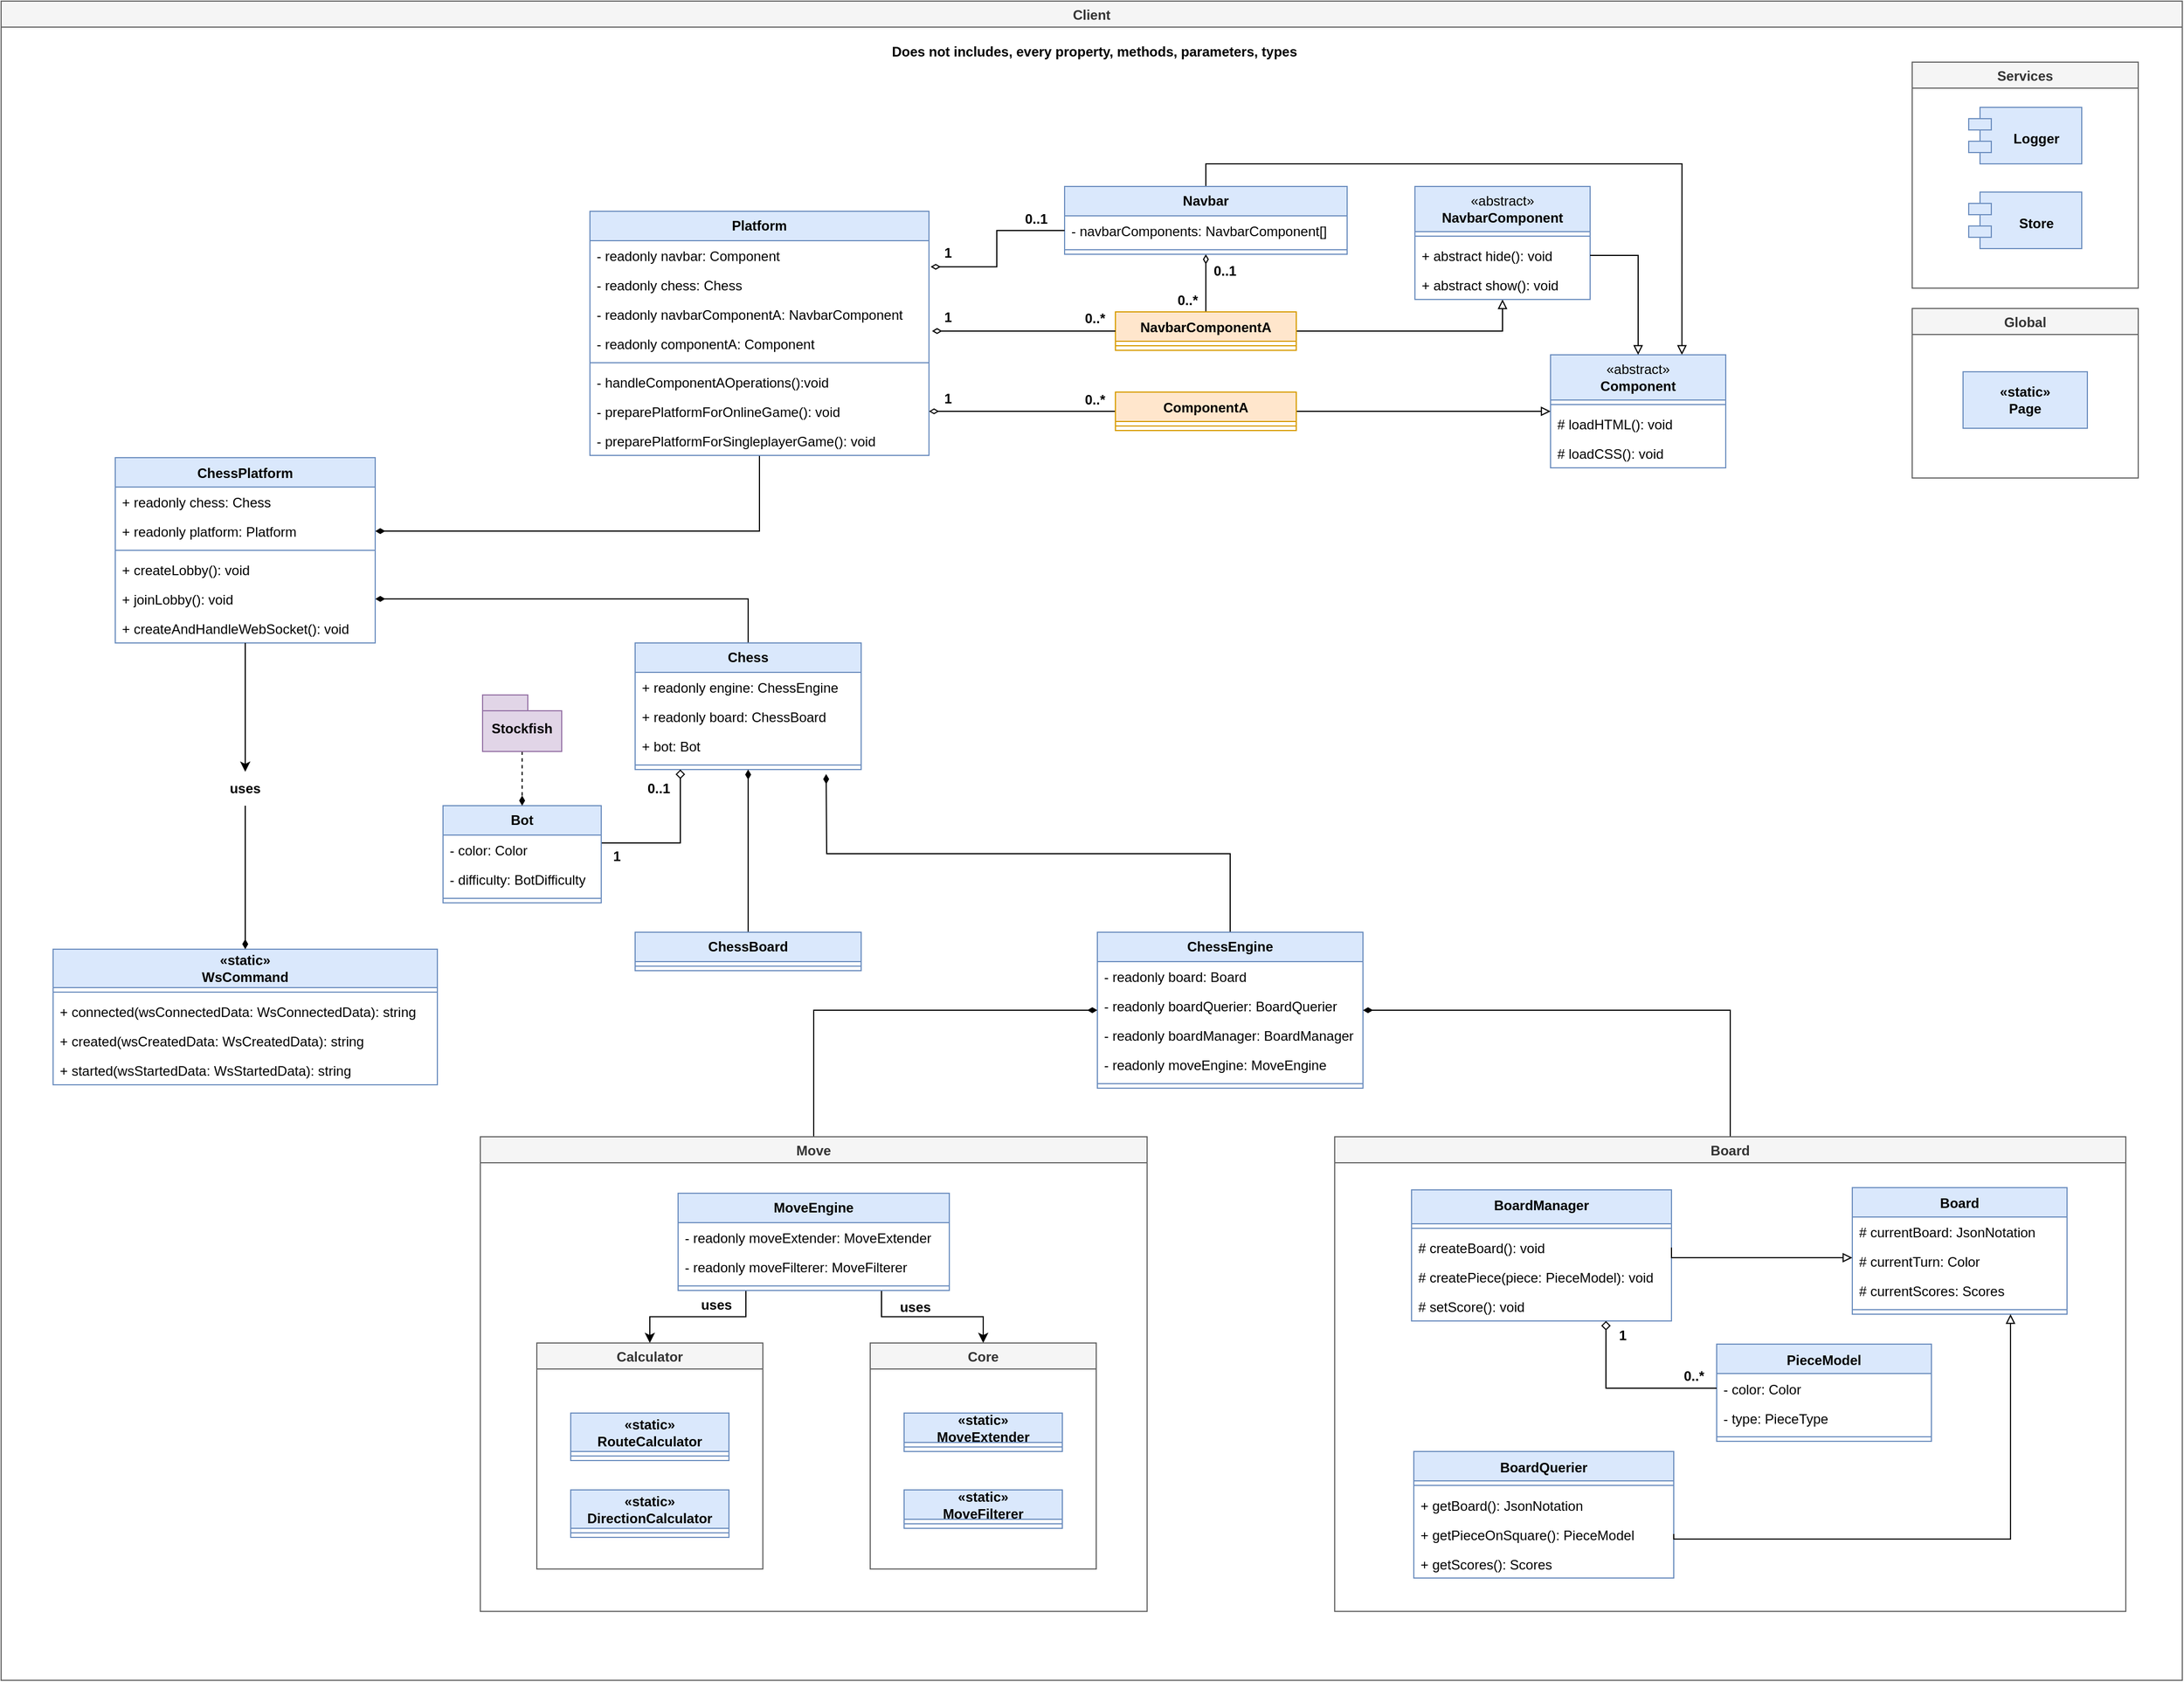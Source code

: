 <mxfile version="28.2.5" pages="5">
  <diagram name="Client-Side-Architecture" id="FoZpYNEf1ZSBboNg3p44">
    <mxGraphModel dx="3969" dy="1764" grid="0" gridSize="10" guides="1" tooltips="1" connect="1" arrows="1" fold="1" page="0" pageScale="1" pageWidth="850" pageHeight="1100" background="none" math="0" shadow="0">
      <root>
        <mxCell id="0" />
        <mxCell id="1" parent="0" />
        <mxCell id="_MXUExBWjo0OczY5g56T-52" style="edgeStyle=orthogonalEdgeStyle;rounded=0;orthogonalLoop=1;jettySize=auto;html=1;endArrow=diamondThin;endFill=0;" parent="1" source="_MXUExBWjo0OczY5g56T-98" target="_MXUExBWjo0OczY5g56T-45" edge="1">
          <mxGeometry relative="1" as="geometry">
            <mxPoint x="695" y="336.5" as="sourcePoint" />
          </mxGeometry>
        </mxCell>
        <mxCell id="_MXUExBWjo0OczY5g56T-74" style="edgeStyle=orthogonalEdgeStyle;rounded=0;orthogonalLoop=1;jettySize=auto;html=1;endArrow=block;endFill=0;" parent="1" source="_MXUExBWjo0OczY5g56T-98" target="_MXUExBWjo0OczY5g56T-61" edge="1">
          <mxGeometry relative="1" as="geometry">
            <mxPoint x="765" y="340" as="sourcePoint" />
          </mxGeometry>
        </mxCell>
        <mxCell id="_MXUExBWjo0OczY5g56T-334" style="edgeStyle=orthogonalEdgeStyle;rounded=0;orthogonalLoop=1;jettySize=auto;html=1;entryX=1;entryY=0.5;entryDx=0;entryDy=0;endArrow=diamondThin;endFill=1;" parent="1" source="_MXUExBWjo0OczY5g56T-32" target="_MXUExBWjo0OczY5g56T-318" edge="1">
          <mxGeometry relative="1" as="geometry" />
        </mxCell>
        <mxCell id="_MXUExBWjo0OczY5g56T-32" value="&lt;b&gt;Platform&lt;/b&gt;" style="swimlane;fontStyle=0;childLayout=stackLayout;horizontal=1;startSize=26;fillColor=#dae8fc;horizontalStack=0;resizeParent=1;resizeParentMax=0;resizeLast=0;collapsible=0;marginBottom=0;whiteSpace=wrap;html=1;swimlaneLine=1;glass=0;swimlaneHead=1;allowArrows=1;connectable=1;strokeColor=#6c8ebf;" parent="1" vertex="1">
          <mxGeometry x="60" y="242" width="300" height="216" as="geometry">
            <mxRectangle x="300" y="215" width="100" height="30" as="alternateBounds" />
          </mxGeometry>
        </mxCell>
        <mxCell id="_MXUExBWjo0OczY5g56T-33" value="- readonly navbar: Component" style="text;strokeColor=none;fillColor=none;align=left;verticalAlign=top;spacingLeft=4;spacingRight=4;overflow=hidden;rotatable=0;points=[[0,0.5],[1,0.5]];portConstraint=eastwest;whiteSpace=wrap;html=1;" parent="_MXUExBWjo0OczY5g56T-32" vertex="1">
          <mxGeometry y="26" width="300" height="26" as="geometry" />
        </mxCell>
        <mxCell id="_MXUExBWjo0OczY5g56T-322" value="- readonly chess: Chess" style="text;strokeColor=none;fillColor=none;align=left;verticalAlign=top;spacingLeft=4;spacingRight=4;overflow=hidden;rotatable=0;points=[[0,0.5],[1,0.5]];portConstraint=eastwest;whiteSpace=wrap;html=1;" parent="_MXUExBWjo0OczY5g56T-32" vertex="1">
          <mxGeometry y="52" width="300" height="26" as="geometry" />
        </mxCell>
        <mxCell id="_MXUExBWjo0OczY5g56T-34" value="- readonly navbarComponentA: NavbarComponent" style="text;strokeColor=none;fillColor=none;align=left;verticalAlign=top;spacingLeft=4;spacingRight=4;overflow=hidden;rotatable=0;points=[[0,0.5],[1,0.5]];portConstraint=eastwest;whiteSpace=wrap;html=1;" parent="_MXUExBWjo0OczY5g56T-32" vertex="1">
          <mxGeometry y="78" width="300" height="26" as="geometry" />
        </mxCell>
        <mxCell id="_MXUExBWjo0OczY5g56T-35" value="- readonly componentA: Component" style="text;strokeColor=none;fillColor=none;align=left;verticalAlign=top;spacingLeft=4;spacingRight=4;overflow=hidden;rotatable=0;points=[[0,0.5],[1,0.5]];portConstraint=eastwest;whiteSpace=wrap;html=1;" parent="_MXUExBWjo0OczY5g56T-32" vertex="1">
          <mxGeometry y="104" width="300" height="26" as="geometry" />
        </mxCell>
        <mxCell id="_MXUExBWjo0OczY5g56T-86" value="" style="line;strokeWidth=1;fillColor=none;align=left;verticalAlign=middle;spacingTop=-1;spacingLeft=3;spacingRight=3;rotatable=0;labelPosition=right;points=[];portConstraint=eastwest;strokeColor=inherit;" parent="_MXUExBWjo0OczY5g56T-32" vertex="1">
          <mxGeometry y="130" width="300" height="8" as="geometry" />
        </mxCell>
        <mxCell id="_MXUExBWjo0OczY5g56T-85" value="- handleComponentAOperations():void" style="text;strokeColor=none;fillColor=none;align=left;verticalAlign=top;spacingLeft=4;spacingRight=4;overflow=hidden;rotatable=0;points=[[0,0.5],[1,0.5]];portConstraint=eastwest;whiteSpace=wrap;html=1;" parent="_MXUExBWjo0OczY5g56T-32" vertex="1">
          <mxGeometry y="138" width="300" height="26" as="geometry" />
        </mxCell>
        <mxCell id="_MXUExBWjo0OczY5g56T-84" value="- preparePlatformForOnlineGame(): void" style="text;strokeColor=none;fillColor=none;align=left;verticalAlign=top;spacingLeft=4;spacingRight=4;overflow=hidden;rotatable=0;points=[[0,0.5],[1,0.5]];portConstraint=eastwest;whiteSpace=wrap;html=1;" parent="_MXUExBWjo0OczY5g56T-32" vertex="1">
          <mxGeometry y="164" width="300" height="26" as="geometry" />
        </mxCell>
        <mxCell id="_MXUExBWjo0OczY5g56T-87" value="- preparePlatformForSingleplayerGame(): void" style="text;strokeColor=none;fillColor=none;align=left;verticalAlign=top;spacingLeft=4;spacingRight=4;overflow=hidden;rotatable=0;points=[[0,0.5],[1,0.5]];portConstraint=eastwest;whiteSpace=wrap;html=1;" parent="_MXUExBWjo0OczY5g56T-32" vertex="1">
          <mxGeometry y="190" width="300" height="26" as="geometry" />
        </mxCell>
        <mxCell id="_MXUExBWjo0OczY5g56T-342" style="edgeStyle=orthogonalEdgeStyle;rounded=0;orthogonalLoop=1;jettySize=auto;html=1;exitX=0.5;exitY=0;exitDx=0;exitDy=0;entryX=0.75;entryY=0;entryDx=0;entryDy=0;endArrow=block;endFill=0;" parent="1" source="_MXUExBWjo0OczY5g56T-45" target="_MXUExBWjo0OczY5g56T-67" edge="1">
          <mxGeometry relative="1" as="geometry" />
        </mxCell>
        <mxCell id="_MXUExBWjo0OczY5g56T-45" value="&lt;b&gt;Navbar&lt;/b&gt;" style="swimlane;fontStyle=0;childLayout=stackLayout;horizontal=1;startSize=26;fillColor=#dae8fc;horizontalStack=0;resizeParent=1;resizeParentMax=0;resizeLast=0;collapsible=0;marginBottom=0;whiteSpace=wrap;html=1;strokeColor=#6c8ebf;" parent="1" vertex="1">
          <mxGeometry x="480" y="220" width="250" height="60" as="geometry" />
        </mxCell>
        <mxCell id="_MXUExBWjo0OczY5g56T-46" value="- navbarComponents: NavbarComponent[]" style="text;strokeColor=none;fillColor=none;align=left;verticalAlign=top;spacingLeft=4;spacingRight=4;overflow=hidden;rotatable=0;points=[[0,0.5],[1,0.5]];portConstraint=eastwest;whiteSpace=wrap;html=1;" parent="_MXUExBWjo0OczY5g56T-45" vertex="1">
          <mxGeometry y="26" width="250" height="26" as="geometry" />
        </mxCell>
        <mxCell id="_MXUExBWjo0OczY5g56T-100" value="" style="line;strokeWidth=1;fillColor=none;align=left;verticalAlign=middle;spacingTop=-1;spacingLeft=3;spacingRight=3;rotatable=0;labelPosition=right;points=[];portConstraint=eastwest;strokeColor=inherit;" parent="_MXUExBWjo0OczY5g56T-45" vertex="1">
          <mxGeometry y="52" width="250" height="8" as="geometry" />
        </mxCell>
        <mxCell id="_MXUExBWjo0OczY5g56T-61" value="&lt;div&gt;«abstract»&lt;/div&gt;&lt;div&gt;&lt;b&gt;NavbarComponent&lt;/b&gt;&lt;/div&gt;" style="swimlane;fontStyle=0;childLayout=stackLayout;horizontal=1;startSize=40;fillColor=#dae8fc;horizontalStack=0;resizeParent=1;resizeParentMax=0;resizeLast=0;collapsible=0;marginBottom=0;whiteSpace=wrap;html=1;strokeColor=#6c8ebf;" parent="1" vertex="1">
          <mxGeometry x="790" y="220" width="155" height="100" as="geometry" />
        </mxCell>
        <mxCell id="_MXUExBWjo0OczY5g56T-66" value="" style="line;strokeWidth=1;fillColor=none;align=left;verticalAlign=middle;spacingTop=-1;spacingLeft=3;spacingRight=3;rotatable=0;labelPosition=right;points=[];portConstraint=eastwest;strokeColor=inherit;" parent="_MXUExBWjo0OczY5g56T-61" vertex="1">
          <mxGeometry y="40" width="155" height="8" as="geometry" />
        </mxCell>
        <mxCell id="_MXUExBWjo0OczY5g56T-62" value="+ abstract hide(): void " style="text;strokeColor=none;fillColor=none;align=left;verticalAlign=top;spacingLeft=4;spacingRight=4;overflow=hidden;rotatable=0;points=[[0,0.5],[1,0.5]];portConstraint=eastwest;whiteSpace=wrap;html=1;" parent="_MXUExBWjo0OczY5g56T-61" vertex="1">
          <mxGeometry y="48" width="155" height="26" as="geometry" />
        </mxCell>
        <mxCell id="_MXUExBWjo0OczY5g56T-63" value="+ abstract show(): void" style="text;strokeColor=none;fillColor=none;align=left;verticalAlign=top;spacingLeft=4;spacingRight=4;overflow=hidden;rotatable=0;points=[[0,0.5],[1,0.5]];portConstraint=eastwest;whiteSpace=wrap;html=1;" parent="_MXUExBWjo0OczY5g56T-61" vertex="1">
          <mxGeometry y="74" width="155" height="26" as="geometry" />
        </mxCell>
        <mxCell id="_MXUExBWjo0OczY5g56T-67" value="&lt;div&gt;«abstract»&lt;/div&gt;&lt;div&gt;&lt;b&gt;Component&lt;/b&gt;&lt;/div&gt;" style="swimlane;fontStyle=0;childLayout=stackLayout;horizontal=1;startSize=40;fillColor=#dae8fc;horizontalStack=0;resizeParent=1;resizeParentMax=0;resizeLast=0;collapsible=0;marginBottom=0;whiteSpace=wrap;html=1;strokeColor=#6c8ebf;" parent="1" vertex="1">
          <mxGeometry x="910" y="369" width="155" height="100" as="geometry" />
        </mxCell>
        <mxCell id="_MXUExBWjo0OczY5g56T-68" value="" style="line;strokeWidth=1;fillColor=none;align=left;verticalAlign=middle;spacingTop=-1;spacingLeft=3;spacingRight=3;rotatable=0;labelPosition=right;points=[];portConstraint=eastwest;strokeColor=inherit;" parent="_MXUExBWjo0OczY5g56T-67" vertex="1">
          <mxGeometry y="40" width="155" height="8" as="geometry" />
        </mxCell>
        <mxCell id="_MXUExBWjo0OczY5g56T-69" value="# loadHTML(): void " style="text;strokeColor=none;fillColor=none;align=left;verticalAlign=top;spacingLeft=4;spacingRight=4;overflow=hidden;rotatable=0;points=[[0,0.5],[1,0.5]];portConstraint=eastwest;whiteSpace=wrap;html=1;" parent="_MXUExBWjo0OczY5g56T-67" vertex="1">
          <mxGeometry y="48" width="155" height="26" as="geometry" />
        </mxCell>
        <mxCell id="_MXUExBWjo0OczY5g56T-70" value="# loadCSS(): void" style="text;strokeColor=none;fillColor=none;align=left;verticalAlign=top;spacingLeft=4;spacingRight=4;overflow=hidden;rotatable=0;points=[[0,0.5],[1,0.5]];portConstraint=eastwest;whiteSpace=wrap;html=1;" parent="_MXUExBWjo0OczY5g56T-67" vertex="1">
          <mxGeometry y="74" width="155" height="26" as="geometry" />
        </mxCell>
        <mxCell id="_MXUExBWjo0OczY5g56T-337" style="edgeStyle=orthogonalEdgeStyle;rounded=0;orthogonalLoop=1;jettySize=auto;html=1;exitX=1;exitY=0.5;exitDx=0;exitDy=0;endArrow=block;endFill=0;" parent="1" source="_MXUExBWjo0OczY5g56T-90" target="_MXUExBWjo0OczY5g56T-67" edge="1">
          <mxGeometry relative="1" as="geometry" />
        </mxCell>
        <mxCell id="_MXUExBWjo0OczY5g56T-340" style="edgeStyle=orthogonalEdgeStyle;rounded=0;orthogonalLoop=1;jettySize=auto;html=1;entryX=1;entryY=0.5;entryDx=0;entryDy=0;endArrow=diamondThin;endFill=0;" parent="1" source="_MXUExBWjo0OczY5g56T-90" target="_MXUExBWjo0OczY5g56T-84" edge="1">
          <mxGeometry relative="1" as="geometry" />
        </mxCell>
        <mxCell id="_MXUExBWjo0OczY5g56T-90" value="ComponentA" style="swimlane;fontStyle=1;align=center;verticalAlign=top;childLayout=stackLayout;horizontal=1;startSize=26;horizontalStack=0;resizeParent=1;resizeParentMax=0;resizeLast=0;collapsible=0;marginBottom=0;whiteSpace=wrap;html=1;fillColor=#ffe6cc;strokeColor=#d79b00;" parent="1" vertex="1">
          <mxGeometry x="525" y="402" width="160" height="34" as="geometry" />
        </mxCell>
        <mxCell id="_MXUExBWjo0OczY5g56T-92" value="" style="line;strokeWidth=1;fillColor=none;align=left;verticalAlign=middle;spacingTop=-1;spacingLeft=3;spacingRight=3;rotatable=0;labelPosition=right;points=[];portConstraint=eastwest;strokeColor=inherit;" parent="_MXUExBWjo0OczY5g56T-90" vertex="1">
          <mxGeometry y="26" width="160" height="8" as="geometry" />
        </mxCell>
        <mxCell id="_MXUExBWjo0OczY5g56T-98" value="NavbarComponentA" style="swimlane;fontStyle=1;align=center;verticalAlign=top;childLayout=stackLayout;horizontal=1;startSize=26;horizontalStack=0;resizeParent=1;resizeParentMax=0;resizeLast=0;collapsible=0;marginBottom=0;whiteSpace=wrap;html=1;fillColor=#ffe6cc;strokeColor=#d79b00;" parent="1" vertex="1">
          <mxGeometry x="525" y="331" width="160" height="34" as="geometry" />
        </mxCell>
        <mxCell id="_MXUExBWjo0OczY5g56T-99" value="" style="line;strokeWidth=1;fillColor=none;align=left;verticalAlign=middle;spacingTop=-1;spacingLeft=3;spacingRight=3;rotatable=0;labelPosition=right;points=[];portConstraint=eastwest;strokeColor=inherit;" parent="_MXUExBWjo0OczY5g56T-98" vertex="1">
          <mxGeometry y="26" width="160" height="8" as="geometry" />
        </mxCell>
        <mxCell id="_MXUExBWjo0OczY5g56T-333" style="edgeStyle=orthogonalEdgeStyle;rounded=0;orthogonalLoop=1;jettySize=auto;html=1;exitX=0.5;exitY=0;exitDx=0;exitDy=0;entryX=1;entryY=0.5;entryDx=0;entryDy=0;endArrow=diamondThin;endFill=1;" parent="1" source="_MXUExBWjo0OczY5g56T-101" target="_MXUExBWjo0OczY5g56T-319" edge="1">
          <mxGeometry relative="1" as="geometry" />
        </mxCell>
        <mxCell id="_MXUExBWjo0OczY5g56T-101" value="&lt;b&gt;Chess&lt;/b&gt;" style="swimlane;fontStyle=0;childLayout=stackLayout;horizontal=1;startSize=26;fillColor=#dae8fc;horizontalStack=0;resizeParent=1;resizeParentMax=0;resizeLast=0;collapsible=0;marginBottom=0;whiteSpace=wrap;html=1;swimlaneLine=1;glass=0;swimlaneHead=1;allowArrows=1;connectable=1;strokeColor=#6c8ebf;" parent="1" vertex="1">
          <mxGeometry x="100" y="624" width="200" height="112" as="geometry">
            <mxRectangle x="300" y="215" width="100" height="30" as="alternateBounds" />
          </mxGeometry>
        </mxCell>
        <mxCell id="_MXUExBWjo0OczY5g56T-102" value="+ readonly engine: ChessEngine" style="text;strokeColor=none;fillColor=none;align=left;verticalAlign=top;spacingLeft=4;spacingRight=4;overflow=hidden;rotatable=0;points=[[0,0.5],[1,0.5]];portConstraint=eastwest;whiteSpace=wrap;html=1;" parent="_MXUExBWjo0OczY5g56T-101" vertex="1">
          <mxGeometry y="26" width="200" height="26" as="geometry" />
        </mxCell>
        <mxCell id="_MXUExBWjo0OczY5g56T-103" value="+ readonly board: ChessBoard" style="text;strokeColor=none;fillColor=none;align=left;verticalAlign=top;spacingLeft=4;spacingRight=4;overflow=hidden;rotatable=0;points=[[0,0.5],[1,0.5]];portConstraint=eastwest;whiteSpace=wrap;html=1;" parent="_MXUExBWjo0OczY5g56T-101" vertex="1">
          <mxGeometry y="52" width="200" height="26" as="geometry" />
        </mxCell>
        <mxCell id="_MXUExBWjo0OczY5g56T-220" value="+ bot: Bot" style="text;strokeColor=none;fillColor=none;align=left;verticalAlign=top;spacingLeft=4;spacingRight=4;overflow=hidden;rotatable=0;points=[[0,0.5],[1,0.5]];portConstraint=eastwest;whiteSpace=wrap;html=1;" parent="_MXUExBWjo0OczY5g56T-101" vertex="1">
          <mxGeometry y="78" width="200" height="26" as="geometry" />
        </mxCell>
        <mxCell id="_MXUExBWjo0OczY5g56T-105" value="" style="line;strokeWidth=1;fillColor=none;align=left;verticalAlign=middle;spacingTop=-1;spacingLeft=3;spacingRight=3;rotatable=0;labelPosition=right;points=[];portConstraint=eastwest;strokeColor=inherit;" parent="_MXUExBWjo0OczY5g56T-101" vertex="1">
          <mxGeometry y="104" width="200" height="8" as="geometry" />
        </mxCell>
        <mxCell id="_MXUExBWjo0OczY5g56T-287" style="edgeStyle=orthogonalEdgeStyle;rounded=0;orthogonalLoop=1;jettySize=auto;html=1;exitX=0.5;exitY=0;exitDx=0;exitDy=0;entryX=0.5;entryY=1;entryDx=0;entryDy=0;endArrow=diamondThin;endFill=1;" parent="1" source="_MXUExBWjo0OczY5g56T-110" target="_MXUExBWjo0OczY5g56T-101" edge="1">
          <mxGeometry relative="1" as="geometry" />
        </mxCell>
        <mxCell id="_MXUExBWjo0OczY5g56T-110" value="&lt;b&gt;ChessBoard&lt;/b&gt;" style="swimlane;fontStyle=0;childLayout=stackLayout;horizontal=1;startSize=26;fillColor=#dae8fc;horizontalStack=0;resizeParent=1;resizeParentMax=0;resizeLast=0;collapsible=0;marginBottom=0;whiteSpace=wrap;html=1;swimlaneLine=1;glass=0;swimlaneHead=1;allowArrows=1;connectable=1;strokeColor=#6c8ebf;" parent="1" vertex="1">
          <mxGeometry x="100" y="880" width="200" height="34" as="geometry">
            <mxRectangle x="300" y="215" width="100" height="30" as="alternateBounds" />
          </mxGeometry>
        </mxCell>
        <mxCell id="_MXUExBWjo0OczY5g56T-113" value="" style="line;strokeWidth=1;fillColor=none;align=left;verticalAlign=middle;spacingTop=-1;spacingLeft=3;spacingRight=3;rotatable=0;labelPosition=right;points=[];portConstraint=eastwest;strokeColor=inherit;" parent="_MXUExBWjo0OczY5g56T-110" vertex="1">
          <mxGeometry y="26" width="200" height="8" as="geometry" />
        </mxCell>
        <mxCell id="_MXUExBWjo0OczY5g56T-208" value="Services" style="swimlane;fillColor=#f5f5f5;fontColor=#333333;strokeColor=#666666;" parent="1" vertex="1">
          <mxGeometry x="1230" y="110" width="200" height="200" as="geometry" />
        </mxCell>
        <mxCell id="_MXUExBWjo0OczY5g56T-373" value="&lt;div&gt;&lt;br&gt;&lt;/div&gt;&lt;div&gt;&lt;b&gt;Logger&lt;/b&gt;&lt;br&gt;&lt;/div&gt;" style="shape=module;align=left;spacingLeft=20;align=center;verticalAlign=top;whiteSpace=wrap;html=1;fillColor=#dae8fc;strokeColor=#6c8ebf;" parent="_MXUExBWjo0OczY5g56T-208" vertex="1">
          <mxGeometry x="50" y="40" width="100" height="50" as="geometry" />
        </mxCell>
        <mxCell id="_MXUExBWjo0OczY5g56T-374" value="&lt;div&gt;&lt;br&gt;&lt;/div&gt;&lt;div&gt;&lt;b&gt;Store&lt;/b&gt;&lt;br&gt;&lt;/div&gt;" style="shape=module;align=left;spacingLeft=20;align=center;verticalAlign=top;whiteSpace=wrap;html=1;fillColor=#dae8fc;strokeColor=#6c8ebf;" parent="_MXUExBWjo0OczY5g56T-208" vertex="1">
          <mxGeometry x="50" y="115" width="100" height="50" as="geometry" />
        </mxCell>
        <mxCell id="_MXUExBWjo0OczY5g56T-213" value="Global" style="swimlane;fillColor=#f5f5f5;fontColor=#333333;strokeColor=#666666;" parent="1" vertex="1">
          <mxGeometry x="1230" y="328" width="200" height="150" as="geometry" />
        </mxCell>
        <mxCell id="_MXUExBWjo0OczY5g56T-216" value="&lt;div&gt;&lt;b&gt;«static»&lt;/b&gt;&lt;/div&gt;&lt;div&gt;&lt;b&gt;Page&lt;/b&gt;&lt;/div&gt;" style="html=1;whiteSpace=wrap;fillColor=#dae8fc;strokeColor=#6c8ebf;" parent="_MXUExBWjo0OczY5g56T-213" vertex="1">
          <mxGeometry x="45" y="56" width="110" height="50" as="geometry" />
        </mxCell>
        <mxCell id="_MXUExBWjo0OczY5g56T-332" style="edgeStyle=orthogonalEdgeStyle;rounded=0;orthogonalLoop=1;jettySize=auto;html=1;exitX=1;exitY=0.5;exitDx=0;exitDy=0;endArrow=diamond;endFill=0;" parent="1" source="_MXUExBWjo0OczY5g56T-218" target="_MXUExBWjo0OczY5g56T-101" edge="1">
          <mxGeometry relative="1" as="geometry">
            <Array as="points">
              <mxPoint x="140" y="801" />
            </Array>
          </mxGeometry>
        </mxCell>
        <mxCell id="_MXUExBWjo0OczY5g56T-218" value="&lt;b&gt;Bot&lt;/b&gt;" style="swimlane;fontStyle=0;childLayout=stackLayout;horizontal=1;startSize=26;fillColor=#dae8fc;horizontalStack=0;resizeParent=1;resizeParentMax=0;resizeLast=0;collapsible=0;marginBottom=0;whiteSpace=wrap;html=1;swimlaneLine=1;glass=0;swimlaneHead=1;allowArrows=1;connectable=1;strokeColor=#6c8ebf;" parent="1" vertex="1">
          <mxGeometry x="-70" y="768" width="140" height="86" as="geometry">
            <mxRectangle x="300" y="215" width="100" height="30" as="alternateBounds" />
          </mxGeometry>
        </mxCell>
        <mxCell id="_MXUExBWjo0OczY5g56T-454" value="- color: Color" style="text;strokeColor=none;fillColor=none;align=left;verticalAlign=top;spacingLeft=4;spacingRight=4;overflow=hidden;rotatable=0;points=[[0,0.5],[1,0.5]];portConstraint=eastwest;whiteSpace=wrap;html=1;" parent="_MXUExBWjo0OczY5g56T-218" vertex="1">
          <mxGeometry y="26" width="140" height="26" as="geometry" />
        </mxCell>
        <mxCell id="_MXUExBWjo0OczY5g56T-455" value="- difficulty: BotDifficulty" style="text;strokeColor=none;fillColor=none;align=left;verticalAlign=top;spacingLeft=4;spacingRight=4;overflow=hidden;rotatable=0;points=[[0,0.5],[1,0.5]];portConstraint=eastwest;whiteSpace=wrap;html=1;" parent="_MXUExBWjo0OczY5g56T-218" vertex="1">
          <mxGeometry y="52" width="140" height="26" as="geometry" />
        </mxCell>
        <mxCell id="_MXUExBWjo0OczY5g56T-219" value="" style="line;strokeWidth=1;fillColor=none;align=left;verticalAlign=middle;spacingTop=-1;spacingLeft=3;spacingRight=3;rotatable=0;labelPosition=right;points=[];portConstraint=eastwest;strokeColor=inherit;" parent="_MXUExBWjo0OczY5g56T-218" vertex="1">
          <mxGeometry y="78" width="140" height="8" as="geometry" />
        </mxCell>
        <mxCell id="_MXUExBWjo0OczY5g56T-457" style="edgeStyle=orthogonalEdgeStyle;rounded=0;orthogonalLoop=1;jettySize=auto;html=1;exitX=0.5;exitY=1;exitDx=0;exitDy=0;exitPerimeter=0;entryX=0.5;entryY=0;entryDx=0;entryDy=0;dashed=1;endArrow=diamondThin;endFill=1;" parent="1" source="_MXUExBWjo0OczY5g56T-231" target="_MXUExBWjo0OczY5g56T-218" edge="1">
          <mxGeometry relative="1" as="geometry" />
        </mxCell>
        <mxCell id="_MXUExBWjo0OczY5g56T-231" value="Stockfish" style="shape=folder;fontStyle=1;spacingTop=10;tabWidth=40;tabHeight=14;tabPosition=left;html=1;whiteSpace=wrap;fillColor=#e1d5e7;strokeColor=#9673a6;" parent="1" vertex="1">
          <mxGeometry x="-35" y="670" width="70" height="50" as="geometry" />
        </mxCell>
        <mxCell id="_MXUExBWjo0OczY5g56T-314" value="&lt;b&gt;ChessPlatform&lt;/b&gt;" style="swimlane;fontStyle=1;align=center;verticalAlign=top;childLayout=stackLayout;horizontal=1;startSize=26;horizontalStack=0;resizeParent=1;resizeParentMax=0;resizeLast=0;collapsible=1;marginBottom=0;whiteSpace=wrap;html=1;fillColor=#dae8fc;strokeColor=#6c8ebf;" parent="1" vertex="1">
          <mxGeometry x="-360" y="460" width="230" height="164" as="geometry" />
        </mxCell>
        <mxCell id="_MXUExBWjo0OczY5g56T-315" value="+ readonly chess: Chess" style="text;strokeColor=none;fillColor=none;align=left;verticalAlign=top;spacingLeft=4;spacingRight=4;overflow=hidden;rotatable=0;points=[[0,0.5],[1,0.5]];portConstraint=eastwest;whiteSpace=wrap;html=1;" parent="_MXUExBWjo0OczY5g56T-314" vertex="1">
          <mxGeometry y="26" width="230" height="26" as="geometry" />
        </mxCell>
        <mxCell id="_MXUExBWjo0OczY5g56T-318" value="+ readonly platform: Platform" style="text;strokeColor=none;fillColor=none;align=left;verticalAlign=top;spacingLeft=4;spacingRight=4;overflow=hidden;rotatable=0;points=[[0,0.5],[1,0.5]];portConstraint=eastwest;whiteSpace=wrap;html=1;" parent="_MXUExBWjo0OczY5g56T-314" vertex="1">
          <mxGeometry y="52" width="230" height="26" as="geometry" />
        </mxCell>
        <mxCell id="_MXUExBWjo0OczY5g56T-316" value="" style="line;strokeWidth=1;fillColor=none;align=left;verticalAlign=middle;spacingTop=-1;spacingLeft=3;spacingRight=3;rotatable=0;labelPosition=right;points=[];portConstraint=eastwest;strokeColor=inherit;" parent="_MXUExBWjo0OczY5g56T-314" vertex="1">
          <mxGeometry y="78" width="230" height="8" as="geometry" />
        </mxCell>
        <mxCell id="_MXUExBWjo0OczY5g56T-317" value="+ createLobby(): void" style="text;strokeColor=none;fillColor=none;align=left;verticalAlign=top;spacingLeft=4;spacingRight=4;overflow=hidden;rotatable=0;points=[[0,0.5],[1,0.5]];portConstraint=eastwest;whiteSpace=wrap;html=1;" parent="_MXUExBWjo0OczY5g56T-314" vertex="1">
          <mxGeometry y="86" width="230" height="26" as="geometry" />
        </mxCell>
        <mxCell id="_MXUExBWjo0OczY5g56T-319" value="+ joinLobby(): void" style="text;strokeColor=none;fillColor=none;align=left;verticalAlign=top;spacingLeft=4;spacingRight=4;overflow=hidden;rotatable=0;points=[[0,0.5],[1,0.5]];portConstraint=eastwest;whiteSpace=wrap;html=1;" parent="_MXUExBWjo0OczY5g56T-314" vertex="1">
          <mxGeometry y="112" width="230" height="26" as="geometry" />
        </mxCell>
        <mxCell id="_MXUExBWjo0OczY5g56T-320" value="+ createAndHandleWebSocket(): void" style="text;strokeColor=none;fillColor=none;align=left;verticalAlign=top;spacingLeft=4;spacingRight=4;overflow=hidden;rotatable=0;points=[[0,0.5],[1,0.5]];portConstraint=eastwest;whiteSpace=wrap;html=1;" parent="_MXUExBWjo0OczY5g56T-314" vertex="1">
          <mxGeometry y="138" width="230" height="26" as="geometry" />
        </mxCell>
        <mxCell id="_MXUExBWjo0OczY5g56T-336" style="edgeStyle=orthogonalEdgeStyle;rounded=0;orthogonalLoop=1;jettySize=auto;html=1;exitX=1;exitY=0.5;exitDx=0;exitDy=0;entryX=0.5;entryY=0;entryDx=0;entryDy=0;endArrow=block;endFill=0;" parent="1" source="_MXUExBWjo0OczY5g56T-62" target="_MXUExBWjo0OczY5g56T-67" edge="1">
          <mxGeometry relative="1" as="geometry" />
        </mxCell>
        <mxCell id="_MXUExBWjo0OczY5g56T-339" style="edgeStyle=orthogonalEdgeStyle;rounded=0;orthogonalLoop=1;jettySize=auto;html=1;entryX=1.009;entryY=0.075;entryDx=0;entryDy=0;entryPerimeter=0;endArrow=diamondThin;endFill=0;" parent="1" source="_MXUExBWjo0OczY5g56T-98" target="_MXUExBWjo0OczY5g56T-35" edge="1">
          <mxGeometry relative="1" as="geometry" />
        </mxCell>
        <mxCell id="_MXUExBWjo0OczY5g56T-341" style="edgeStyle=orthogonalEdgeStyle;rounded=0;orthogonalLoop=1;jettySize=auto;html=1;exitX=0;exitY=0.5;exitDx=0;exitDy=0;entryX=1.005;entryY=-0.111;entryDx=0;entryDy=0;entryPerimeter=0;endArrow=diamondThin;endFill=0;" parent="1" source="_MXUExBWjo0OczY5g56T-46" target="_MXUExBWjo0OczY5g56T-322" edge="1">
          <mxGeometry relative="1" as="geometry" />
        </mxCell>
        <mxCell id="_MXUExBWjo0OczY5g56T-343" value="0..1" style="text;html=1;align=center;verticalAlign=middle;whiteSpace=wrap;rounded=0;fontStyle=1" parent="1" vertex="1">
          <mxGeometry x="425" y="234" width="60" height="30" as="geometry" />
        </mxCell>
        <mxCell id="_MXUExBWjo0OczY5g56T-345" value="1" style="text;html=1;align=center;verticalAlign=middle;whiteSpace=wrap;rounded=0;fontStyle=1" parent="1" vertex="1">
          <mxGeometry x="347" y="264" width="60" height="30" as="geometry" />
        </mxCell>
        <mxCell id="_MXUExBWjo0OczY5g56T-346" value="0..1" style="text;html=1;align=center;verticalAlign=middle;whiteSpace=wrap;rounded=0;fontStyle=1" parent="1" vertex="1">
          <mxGeometry x="592" y="280" width="60" height="30" as="geometry" />
        </mxCell>
        <mxCell id="_MXUExBWjo0OczY5g56T-347" value="0..*" style="text;html=1;align=center;verticalAlign=middle;whiteSpace=wrap;rounded=0;fontStyle=1" parent="1" vertex="1">
          <mxGeometry x="559" y="306" width="60" height="30" as="geometry" />
        </mxCell>
        <mxCell id="_MXUExBWjo0OczY5g56T-348" value="1" style="text;html=1;align=center;verticalAlign=middle;whiteSpace=wrap;rounded=0;fontStyle=1" parent="1" vertex="1">
          <mxGeometry x="347" y="393" width="60" height="30" as="geometry" />
        </mxCell>
        <mxCell id="_MXUExBWjo0OczY5g56T-349" value="0..*" style="text;html=1;align=center;verticalAlign=middle;whiteSpace=wrap;rounded=0;fontStyle=1" parent="1" vertex="1">
          <mxGeometry x="477" y="394" width="60" height="30" as="geometry" />
        </mxCell>
        <mxCell id="_MXUExBWjo0OczY5g56T-350" value="1" style="text;html=1;align=center;verticalAlign=middle;whiteSpace=wrap;rounded=0;fontStyle=1" parent="1" vertex="1">
          <mxGeometry x="347" y="321" width="60" height="30" as="geometry" />
        </mxCell>
        <mxCell id="_MXUExBWjo0OczY5g56T-351" value="0..*" style="text;html=1;align=center;verticalAlign=middle;whiteSpace=wrap;rounded=0;fontStyle=1" parent="1" vertex="1">
          <mxGeometry x="477" y="322" width="60" height="30" as="geometry" />
        </mxCell>
        <mxCell id="_MXUExBWjo0OczY5g56T-356" value="0..1" style="text;html=1;align=center;verticalAlign=middle;whiteSpace=wrap;rounded=0;fontStyle=1" parent="1" vertex="1">
          <mxGeometry x="91" y="738" width="60" height="30" as="geometry" />
        </mxCell>
        <mxCell id="_MXUExBWjo0OczY5g56T-357" value="1" style="text;html=1;align=center;verticalAlign=middle;whiteSpace=wrap;rounded=0;fontStyle=1" parent="1" vertex="1">
          <mxGeometry x="69" y="803" width="30" height="20" as="geometry" />
        </mxCell>
        <mxCell id="_MXUExBWjo0OczY5g56T-448" value="&lt;div&gt;&lt;b&gt;«static»&lt;/b&gt;&lt;/div&gt;&lt;div&gt;&lt;b&gt;WsCommand&lt;/b&gt;&lt;/div&gt;" style="swimlane;fontStyle=0;childLayout=stackLayout;horizontal=1;startSize=34;fillColor=#dae8fc;horizontalStack=0;resizeParent=1;resizeParentMax=0;resizeLast=0;collapsible=1;marginBottom=0;whiteSpace=wrap;html=1;strokeColor=#6c8ebf;" parent="1" vertex="1">
          <mxGeometry x="-415" y="895" width="340" height="120" as="geometry" />
        </mxCell>
        <mxCell id="_MXUExBWjo0OczY5g56T-449" value="" style="line;strokeWidth=1;fillColor=none;align=left;verticalAlign=middle;spacingTop=-1;spacingLeft=3;spacingRight=3;rotatable=0;labelPosition=right;points=[];portConstraint=eastwest;strokeColor=inherit;" parent="_MXUExBWjo0OczY5g56T-448" vertex="1">
          <mxGeometry y="34" width="340" height="8" as="geometry" />
        </mxCell>
        <mxCell id="_MXUExBWjo0OczY5g56T-451" value="+ connected(wsConnectedData: WsConnectedData): string" style="text;strokeColor=none;fillColor=none;align=left;verticalAlign=top;spacingLeft=4;spacingRight=4;overflow=hidden;rotatable=0;points=[[0,0.5],[1,0.5]];portConstraint=eastwest;whiteSpace=wrap;html=1;" parent="_MXUExBWjo0OczY5g56T-448" vertex="1">
          <mxGeometry y="42" width="340" height="26" as="geometry" />
        </mxCell>
        <mxCell id="_MXUExBWjo0OczY5g56T-452" value="+ created(wsCreatedData: WsCreatedData): string" style="text;strokeColor=none;fillColor=none;align=left;verticalAlign=top;spacingLeft=4;spacingRight=4;overflow=hidden;rotatable=0;points=[[0,0.5],[1,0.5]];portConstraint=eastwest;whiteSpace=wrap;html=1;" parent="_MXUExBWjo0OczY5g56T-448" vertex="1">
          <mxGeometry y="68" width="340" height="26" as="geometry" />
        </mxCell>
        <mxCell id="_MXUExBWjo0OczY5g56T-450" value="+ started(wsStartedData: WsStartedData): string" style="text;strokeColor=none;fillColor=none;align=left;verticalAlign=top;spacingLeft=4;spacingRight=4;overflow=hidden;rotatable=0;points=[[0,0.5],[1,0.5]];portConstraint=eastwest;whiteSpace=wrap;html=1;" parent="_MXUExBWjo0OczY5g56T-448" vertex="1">
          <mxGeometry y="94" width="340" height="26" as="geometry" />
        </mxCell>
        <mxCell id="_MXUExBWjo0OczY5g56T-461" value="" style="edgeStyle=orthogonalEdgeStyle;rounded=0;orthogonalLoop=1;jettySize=auto;html=1;entryX=0.5;entryY=0;entryDx=0;entryDy=0;" parent="1" source="_MXUExBWjo0OczY5g56T-314" target="_MXUExBWjo0OczY5g56T-460" edge="1">
          <mxGeometry relative="1" as="geometry">
            <mxPoint x="-245" y="624" as="sourcePoint" />
            <mxPoint x="-220" y="893" as="targetPoint" />
          </mxGeometry>
        </mxCell>
        <mxCell id="_MXUExBWjo0OczY5g56T-462" style="edgeStyle=orthogonalEdgeStyle;rounded=0;orthogonalLoop=1;jettySize=auto;html=1;entryX=0.5;entryY=0;entryDx=0;entryDy=0;endArrow=diamondThin;endFill=1;" parent="1" source="_MXUExBWjo0OczY5g56T-460" target="_MXUExBWjo0OczY5g56T-448" edge="1">
          <mxGeometry relative="1" as="geometry" />
        </mxCell>
        <mxCell id="_MXUExBWjo0OczY5g56T-460" value="uses" style="text;html=1;align=center;verticalAlign=middle;whiteSpace=wrap;rounded=0;fontStyle=1" parent="1" vertex="1">
          <mxGeometry x="-275" y="738" width="60" height="30" as="geometry" />
        </mxCell>
        <mxCell id="AD4Y-aIfq_lwZnMAFdwP-1" value="Client" style="swimlane;flipV=0;fillColor=#f5f5f5;strokeColor=#666666;fontColor=#333333;" parent="1" vertex="1">
          <mxGeometry x="-461" y="56" width="1930" height="1486" as="geometry" />
        </mxCell>
        <mxCell id="_MXUExBWjo0OczY5g56T-435" value="Does not includes, every property, methods, parameters, types" style="text;align=center;fontStyle=1;verticalAlign=middle;spacingLeft=3;spacingRight=3;strokeColor=none;rotatable=0;points=[[0,0.5],[1,0.5]];portConstraint=eastwest;html=1;" parent="AD4Y-aIfq_lwZnMAFdwP-1" vertex="1">
          <mxGeometry x="812" y="32" width="310" height="26" as="geometry" />
        </mxCell>
        <mxCell id="BXiwza9rmccjP0i7mmLZ-50" style="edgeStyle=orthogonalEdgeStyle;rounded=0;orthogonalLoop=1;jettySize=auto;html=1;exitX=0.5;exitY=0;exitDx=0;exitDy=0;endArrow=diamondThin;endFill=1;" parent="AD4Y-aIfq_lwZnMAFdwP-1" source="_MXUExBWjo0OczY5g56T-114" edge="1">
          <mxGeometry relative="1" as="geometry">
            <mxPoint x="730" y="684" as="targetPoint" />
          </mxGeometry>
        </mxCell>
        <mxCell id="_MXUExBWjo0OczY5g56T-114" value="&lt;b&gt;ChessEngine&lt;/b&gt;" style="swimlane;fontStyle=0;childLayout=stackLayout;horizontal=1;startSize=26;fillColor=#dae8fc;horizontalStack=0;resizeParent=1;resizeParentMax=0;resizeLast=0;collapsible=0;marginBottom=0;whiteSpace=wrap;html=1;swimlaneLine=1;glass=0;swimlaneHead=1;allowArrows=1;connectable=1;strokeColor=#6c8ebf;" parent="AD4Y-aIfq_lwZnMAFdwP-1" vertex="1">
          <mxGeometry x="970" y="824" width="235" height="138" as="geometry">
            <mxRectangle x="300" y="215" width="100" height="30" as="alternateBounds" />
          </mxGeometry>
        </mxCell>
        <mxCell id="FOXwUiVDvbracKYJf3pe-2" value="- readonly board: Board" style="text;strokeColor=none;fillColor=none;align=left;verticalAlign=top;spacingLeft=4;spacingRight=4;overflow=hidden;rotatable=0;points=[[0,0.5],[1,0.5]];portConstraint=eastwest;whiteSpace=wrap;html=1;" vertex="1" parent="_MXUExBWjo0OczY5g56T-114">
          <mxGeometry y="26" width="235" height="26" as="geometry" />
        </mxCell>
        <mxCell id="_MXUExBWjo0OczY5g56T-196" value="- readonly boardQuerier: BoardQuerier" style="text;strokeColor=none;fillColor=none;align=left;verticalAlign=top;spacingLeft=4;spacingRight=4;overflow=hidden;rotatable=0;points=[[0,0.5],[1,0.5]];portConstraint=eastwest;whiteSpace=wrap;html=1;" parent="_MXUExBWjo0OczY5g56T-114" vertex="1">
          <mxGeometry y="52" width="235" height="26" as="geometry" />
        </mxCell>
        <mxCell id="BXiwza9rmccjP0i7mmLZ-4" value="- readonly boardManager: BoardManager" style="text;strokeColor=none;fillColor=none;align=left;verticalAlign=top;spacingLeft=4;spacingRight=4;overflow=hidden;rotatable=0;points=[[0,0.5],[1,0.5]];portConstraint=eastwest;whiteSpace=wrap;html=1;" parent="_MXUExBWjo0OczY5g56T-114" vertex="1">
          <mxGeometry y="78" width="235" height="26" as="geometry" />
        </mxCell>
        <mxCell id="FOXwUiVDvbracKYJf3pe-1" value="- readonly moveEngine: MoveEngine" style="text;strokeColor=none;fillColor=none;align=left;verticalAlign=top;spacingLeft=4;spacingRight=4;overflow=hidden;rotatable=0;points=[[0,0.5],[1,0.5]];portConstraint=eastwest;whiteSpace=wrap;html=1;" vertex="1" parent="_MXUExBWjo0OczY5g56T-114">
          <mxGeometry y="104" width="235" height="26" as="geometry" />
        </mxCell>
        <mxCell id="_MXUExBWjo0OczY5g56T-117" value="" style="line;strokeWidth=1;fillColor=none;align=left;verticalAlign=middle;spacingTop=-1;spacingLeft=3;spacingRight=3;rotatable=0;labelPosition=right;points=[];portConstraint=eastwest;strokeColor=inherit;" parent="_MXUExBWjo0OczY5g56T-114" vertex="1">
          <mxGeometry y="130" width="235" height="8" as="geometry" />
        </mxCell>
        <mxCell id="FOXwUiVDvbracKYJf3pe-8" style="edgeStyle=orthogonalEdgeStyle;rounded=0;orthogonalLoop=1;jettySize=auto;html=1;exitX=0.5;exitY=0;exitDx=0;exitDy=0;endArrow=diamondThin;endFill=1;" edge="1" parent="AD4Y-aIfq_lwZnMAFdwP-1" source="_MXUExBWjo0OczY5g56T-250" target="_MXUExBWjo0OczY5g56T-114">
          <mxGeometry relative="1" as="geometry">
            <Array as="points">
              <mxPoint x="719" y="893" />
            </Array>
          </mxGeometry>
        </mxCell>
        <mxCell id="_MXUExBWjo0OczY5g56T-250" value="Move" style="swimlane;fillColor=#f5f5f5;fontColor=#333333;strokeColor=#666666;" parent="AD4Y-aIfq_lwZnMAFdwP-1" vertex="1">
          <mxGeometry x="424" y="1005" width="590" height="420" as="geometry" />
        </mxCell>
        <mxCell id="_MXUExBWjo0OczY5g56T-376" style="edgeStyle=orthogonalEdgeStyle;rounded=0;orthogonalLoop=1;jettySize=auto;html=1;exitX=0.25;exitY=1;exitDx=0;exitDy=0;entryX=0.5;entryY=0;entryDx=0;entryDy=0;" parent="_MXUExBWjo0OczY5g56T-250" source="_MXUExBWjo0OczY5g56T-190" target="_MXUExBWjo0OczY5g56T-242" edge="1">
          <mxGeometry relative="1" as="geometry" />
        </mxCell>
        <mxCell id="FOXwUiVDvbracKYJf3pe-3" style="edgeStyle=orthogonalEdgeStyle;rounded=0;orthogonalLoop=1;jettySize=auto;html=1;exitX=0.75;exitY=1;exitDx=0;exitDy=0;" edge="1" parent="_MXUExBWjo0OczY5g56T-250" source="_MXUExBWjo0OczY5g56T-190" target="_MXUExBWjo0OczY5g56T-235">
          <mxGeometry relative="1" as="geometry" />
        </mxCell>
        <mxCell id="_MXUExBWjo0OczY5g56T-190" value="&lt;b&gt;MoveEngine&lt;/b&gt;" style="swimlane;fontStyle=0;childLayout=stackLayout;horizontal=1;startSize=26;fillColor=#dae8fc;horizontalStack=0;resizeParent=1;resizeParentMax=0;resizeLast=0;collapsible=1;marginBottom=0;whiteSpace=wrap;html=1;strokeColor=#6c8ebf;" parent="_MXUExBWjo0OczY5g56T-250" vertex="1">
          <mxGeometry x="175" y="50" width="240" height="86" as="geometry" />
        </mxCell>
        <mxCell id="_MXUExBWjo0OczY5g56T-248" value="- readonly moveExtender: MoveExtender" style="text;strokeColor=none;fillColor=none;align=left;verticalAlign=top;spacingLeft=4;spacingRight=4;overflow=hidden;rotatable=0;points=[[0,0.5],[1,0.5]];portConstraint=eastwest;whiteSpace=wrap;html=1;" parent="_MXUExBWjo0OczY5g56T-190" vertex="1">
          <mxGeometry y="26" width="240" height="26" as="geometry" />
        </mxCell>
        <mxCell id="_MXUExBWjo0OczY5g56T-249" value="- readonly moveFilterer: MoveFilterer" style="text;strokeColor=none;fillColor=none;align=left;verticalAlign=top;spacingLeft=4;spacingRight=4;overflow=hidden;rotatable=0;points=[[0,0.5],[1,0.5]];portConstraint=eastwest;whiteSpace=wrap;html=1;" parent="_MXUExBWjo0OczY5g56T-190" vertex="1">
          <mxGeometry y="52" width="240" height="26" as="geometry" />
        </mxCell>
        <mxCell id="_MXUExBWjo0OczY5g56T-227" value="" style="line;strokeWidth=1;fillColor=none;align=left;verticalAlign=middle;spacingTop=-1;spacingLeft=3;spacingRight=3;rotatable=0;labelPosition=right;points=[];portConstraint=eastwest;strokeColor=inherit;" parent="_MXUExBWjo0OczY5g56T-190" vertex="1">
          <mxGeometry y="78" width="240" height="8" as="geometry" />
        </mxCell>
        <mxCell id="_MXUExBWjo0OczY5g56T-235" value="Core" style="swimlane;fillColor=#f5f5f5;fontColor=#333333;strokeColor=#666666;" parent="_MXUExBWjo0OczY5g56T-250" vertex="1">
          <mxGeometry x="345" y="182.5" width="200" height="200" as="geometry" />
        </mxCell>
        <mxCell id="_MXUExBWjo0OczY5g56T-238" value="&lt;div&gt;&lt;b&gt;«static»&lt;/b&gt;&lt;/div&gt;&lt;div&gt;&lt;b&gt;MoveExtender&lt;/b&gt;&lt;/div&gt;" style="swimlane;fontStyle=0;childLayout=stackLayout;horizontal=1;startSize=26;fillColor=#dae8fc;horizontalStack=0;resizeParent=1;resizeParentMax=0;resizeLast=0;collapsible=1;marginBottom=0;whiteSpace=wrap;html=1;strokeColor=#6c8ebf;" parent="_MXUExBWjo0OczY5g56T-235" vertex="1">
          <mxGeometry x="30" y="62" width="140" height="34" as="geometry" />
        </mxCell>
        <mxCell id="_MXUExBWjo0OczY5g56T-239" value="" style="line;strokeWidth=1;fillColor=none;align=left;verticalAlign=middle;spacingTop=-1;spacingLeft=3;spacingRight=3;rotatable=0;labelPosition=right;points=[];portConstraint=eastwest;strokeColor=inherit;" parent="_MXUExBWjo0OczY5g56T-238" vertex="1">
          <mxGeometry y="26" width="140" height="8" as="geometry" />
        </mxCell>
        <mxCell id="_MXUExBWjo0OczY5g56T-236" value="&lt;div&gt;&lt;b&gt;«static»&lt;/b&gt;&lt;/div&gt;&lt;div&gt;&lt;b&gt;MoveFilterer&lt;/b&gt;&lt;/div&gt;" style="swimlane;fontStyle=0;childLayout=stackLayout;horizontal=1;startSize=26;fillColor=#dae8fc;horizontalStack=0;resizeParent=1;resizeParentMax=0;resizeLast=0;collapsible=1;marginBottom=0;whiteSpace=wrap;html=1;strokeColor=#6c8ebf;" parent="_MXUExBWjo0OczY5g56T-235" vertex="1">
          <mxGeometry x="30" y="130" width="140" height="34" as="geometry" />
        </mxCell>
        <mxCell id="_MXUExBWjo0OczY5g56T-237" value="" style="line;strokeWidth=1;fillColor=none;align=left;verticalAlign=middle;spacingTop=-1;spacingLeft=3;spacingRight=3;rotatable=0;labelPosition=right;points=[];portConstraint=eastwest;strokeColor=inherit;" parent="_MXUExBWjo0OczY5g56T-236" vertex="1">
          <mxGeometry y="26" width="140" height="8" as="geometry" />
        </mxCell>
        <mxCell id="_MXUExBWjo0OczY5g56T-242" value="Calculator" style="swimlane;fillColor=#f5f5f5;fontColor=#333333;strokeColor=#666666;" parent="_MXUExBWjo0OczY5g56T-250" vertex="1">
          <mxGeometry x="50" y="182.5" width="200" height="200" as="geometry" />
        </mxCell>
        <mxCell id="_MXUExBWjo0OczY5g56T-243" value="&lt;div&gt;&lt;b&gt;«static»&lt;/b&gt;&lt;/div&gt;&lt;div&gt;&lt;b&gt;RouteCalculator&lt;/b&gt;&lt;/div&gt;" style="swimlane;fontStyle=0;childLayout=stackLayout;horizontal=1;startSize=34;fillColor=#dae8fc;horizontalStack=0;resizeParent=1;resizeParentMax=0;resizeLast=0;collapsible=1;marginBottom=0;whiteSpace=wrap;html=1;strokeColor=#6c8ebf;" parent="_MXUExBWjo0OczY5g56T-242" vertex="1">
          <mxGeometry x="30" y="62" width="140" height="42" as="geometry" />
        </mxCell>
        <mxCell id="_MXUExBWjo0OczY5g56T-244" value="" style="line;strokeWidth=1;fillColor=none;align=left;verticalAlign=middle;spacingTop=-1;spacingLeft=3;spacingRight=3;rotatable=0;labelPosition=right;points=[];portConstraint=eastwest;strokeColor=inherit;" parent="_MXUExBWjo0OczY5g56T-243" vertex="1">
          <mxGeometry y="34" width="140" height="8" as="geometry" />
        </mxCell>
        <mxCell id="_MXUExBWjo0OczY5g56T-245" value="&lt;div&gt;&lt;b&gt;«static»&lt;/b&gt;&lt;/div&gt;&lt;div&gt;&lt;b&gt;DirectionCalculator&lt;/b&gt;&lt;/div&gt;" style="swimlane;fontStyle=0;childLayout=stackLayout;horizontal=1;startSize=34;fillColor=#dae8fc;horizontalStack=0;resizeParent=1;resizeParentMax=0;resizeLast=0;collapsible=1;marginBottom=0;whiteSpace=wrap;html=1;strokeColor=#6c8ebf;" parent="_MXUExBWjo0OczY5g56T-242" vertex="1">
          <mxGeometry x="30" y="130" width="140" height="42" as="geometry" />
        </mxCell>
        <mxCell id="_MXUExBWjo0OczY5g56T-246" value="" style="line;strokeWidth=1;fillColor=none;align=left;verticalAlign=middle;spacingTop=-1;spacingLeft=3;spacingRight=3;rotatable=0;labelPosition=right;points=[];portConstraint=eastwest;strokeColor=inherit;" parent="_MXUExBWjo0OczY5g56T-245" vertex="1">
          <mxGeometry y="34" width="140" height="8" as="geometry" />
        </mxCell>
        <mxCell id="_MXUExBWjo0OczY5g56T-377" value="uses" style="text;html=1;align=center;verticalAlign=middle;whiteSpace=wrap;rounded=0;fontStyle=1" parent="_MXUExBWjo0OczY5g56T-250" vertex="1">
          <mxGeometry x="179" y="134" width="60" height="30" as="geometry" />
        </mxCell>
        <mxCell id="FOXwUiVDvbracKYJf3pe-4" value="uses" style="text;html=1;align=center;verticalAlign=middle;whiteSpace=wrap;rounded=0;fontStyle=1" vertex="1" parent="_MXUExBWjo0OczY5g56T-250">
          <mxGeometry x="355" y="136" width="60" height="30" as="geometry" />
        </mxCell>
        <mxCell id="FOXwUiVDvbracKYJf3pe-9" style="edgeStyle=orthogonalEdgeStyle;rounded=0;orthogonalLoop=1;jettySize=auto;html=1;exitX=0.5;exitY=0;exitDx=0;exitDy=0;endArrow=diamondThin;endFill=1;" edge="1" parent="AD4Y-aIfq_lwZnMAFdwP-1" source="BXiwza9rmccjP0i7mmLZ-7" target="_MXUExBWjo0OczY5g56T-114">
          <mxGeometry relative="1" as="geometry">
            <Array as="points">
              <mxPoint x="1530" y="893" />
            </Array>
          </mxGeometry>
        </mxCell>
        <mxCell id="BXiwza9rmccjP0i7mmLZ-7" value="Board" style="swimlane;fillColor=#f5f5f5;fontColor=#333333;strokeColor=#666666;" parent="AD4Y-aIfq_lwZnMAFdwP-1" vertex="1">
          <mxGeometry x="1180" y="1005" width="700" height="420" as="geometry" />
        </mxCell>
        <mxCell id="BXiwza9rmccjP0i7mmLZ-25" value="BoardManager" style="swimlane;fontStyle=1;align=center;verticalAlign=top;childLayout=stackLayout;horizontal=1;startSize=30;horizontalStack=0;resizeParent=1;resizeParentMax=0;resizeLast=0;collapsible=0;marginBottom=0;whiteSpace=wrap;html=1;fillColor=#dae8fc;strokeColor=#6c8ebf;" parent="BXiwza9rmccjP0i7mmLZ-7" vertex="1">
          <mxGeometry x="68" y="47" width="230" height="116" as="geometry" />
        </mxCell>
        <mxCell id="BXiwza9rmccjP0i7mmLZ-26" value="" style="line;strokeWidth=1;fillColor=none;align=left;verticalAlign=middle;spacingTop=-1;spacingLeft=3;spacingRight=3;rotatable=0;labelPosition=right;points=[];portConstraint=eastwest;strokeColor=inherit;" parent="BXiwza9rmccjP0i7mmLZ-25" vertex="1">
          <mxGeometry y="30" width="230" height="8" as="geometry" />
        </mxCell>
        <mxCell id="BXiwza9rmccjP0i7mmLZ-27" value="# createBoard(): void" style="text;strokeColor=none;fillColor=none;align=left;verticalAlign=top;spacingLeft=4;spacingRight=4;overflow=hidden;rotatable=0;points=[[0,0.5],[1,0.5]];portConstraint=eastwest;whiteSpace=wrap;html=1;" parent="BXiwza9rmccjP0i7mmLZ-25" vertex="1">
          <mxGeometry y="38" width="230" height="26" as="geometry" />
        </mxCell>
        <mxCell id="BXiwza9rmccjP0i7mmLZ-28" value="# createPiece(piece: PieceModel): void" style="text;strokeColor=none;fillColor=none;align=left;verticalAlign=top;spacingLeft=4;spacingRight=4;overflow=hidden;rotatable=0;points=[[0,0.5],[1,0.5]];portConstraint=eastwest;whiteSpace=wrap;html=1;" parent="BXiwza9rmccjP0i7mmLZ-25" vertex="1">
          <mxGeometry y="64" width="230" height="26" as="geometry" />
        </mxCell>
        <mxCell id="BXiwza9rmccjP0i7mmLZ-29" value="# setScore(): void" style="text;strokeColor=none;fillColor=none;align=left;verticalAlign=top;spacingLeft=4;spacingRight=4;overflow=hidden;rotatable=0;points=[[0,0.5],[1,0.5]];portConstraint=eastwest;whiteSpace=wrap;html=1;" parent="BXiwza9rmccjP0i7mmLZ-25" vertex="1">
          <mxGeometry y="90" width="230" height="26" as="geometry" />
        </mxCell>
        <mxCell id="BXiwza9rmccjP0i7mmLZ-30" value="PieceModel" style="swimlane;fontStyle=1;align=center;verticalAlign=top;childLayout=stackLayout;horizontal=1;startSize=26;horizontalStack=0;resizeParent=1;resizeParentMax=0;resizeLast=0;collapsible=0;marginBottom=0;whiteSpace=wrap;html=1;fillColor=#dae8fc;strokeColor=#6c8ebf;" parent="BXiwza9rmccjP0i7mmLZ-7" vertex="1">
          <mxGeometry x="338" y="183.5" width="190" height="86" as="geometry" />
        </mxCell>
        <mxCell id="BXiwza9rmccjP0i7mmLZ-31" value="- color: Color" style="text;strokeColor=none;fillColor=none;align=left;verticalAlign=top;spacingLeft=4;spacingRight=4;overflow=hidden;rotatable=0;points=[[0,0.5],[1,0.5]];portConstraint=eastwest;whiteSpace=wrap;html=1;" parent="BXiwza9rmccjP0i7mmLZ-30" vertex="1">
          <mxGeometry y="26" width="190" height="26" as="geometry" />
        </mxCell>
        <mxCell id="BXiwza9rmccjP0i7mmLZ-32" value="- type: PieceType" style="text;strokeColor=none;fillColor=none;align=left;verticalAlign=top;spacingLeft=4;spacingRight=4;overflow=hidden;rotatable=0;points=[[0,0.5],[1,0.5]];portConstraint=eastwest;whiteSpace=wrap;html=1;" parent="BXiwza9rmccjP0i7mmLZ-30" vertex="1">
          <mxGeometry y="52" width="190" height="26" as="geometry" />
        </mxCell>
        <mxCell id="BXiwza9rmccjP0i7mmLZ-33" value="" style="line;strokeWidth=1;fillColor=none;align=left;verticalAlign=middle;spacingTop=-1;spacingLeft=3;spacingRight=3;rotatable=0;labelPosition=right;points=[];portConstraint=eastwest;strokeColor=inherit;" parent="BXiwza9rmccjP0i7mmLZ-30" vertex="1">
          <mxGeometry y="78" width="190" height="8" as="geometry" />
        </mxCell>
        <mxCell id="BXiwza9rmccjP0i7mmLZ-34" value="&lt;div&gt;BoardQuerier&lt;/div&gt;" style="swimlane;fontStyle=1;align=center;verticalAlign=top;childLayout=stackLayout;horizontal=1;startSize=26;horizontalStack=0;resizeParent=1;resizeParentMax=0;resizeLast=0;collapsible=0;marginBottom=0;whiteSpace=wrap;html=1;fillColor=#dae8fc;strokeColor=#6c8ebf;" parent="BXiwza9rmccjP0i7mmLZ-7" vertex="1">
          <mxGeometry x="70" y="278.5" width="230" height="112" as="geometry" />
        </mxCell>
        <mxCell id="BXiwza9rmccjP0i7mmLZ-35" value="" style="line;strokeWidth=1;fillColor=none;align=left;verticalAlign=middle;spacingTop=-1;spacingLeft=3;spacingRight=3;rotatable=0;labelPosition=right;points=[];portConstraint=eastwest;strokeColor=inherit;" parent="BXiwza9rmccjP0i7mmLZ-34" vertex="1">
          <mxGeometry y="26" width="230" height="8" as="geometry" />
        </mxCell>
        <mxCell id="BXiwza9rmccjP0i7mmLZ-36" value="+ getBoard(): JsonNotation" style="text;strokeColor=none;fillColor=none;align=left;verticalAlign=top;spacingLeft=4;spacingRight=4;overflow=hidden;rotatable=0;points=[[0,0.5],[1,0.5]];portConstraint=eastwest;whiteSpace=wrap;html=1;" parent="BXiwza9rmccjP0i7mmLZ-34" vertex="1">
          <mxGeometry y="34" width="230" height="26" as="geometry" />
        </mxCell>
        <mxCell id="BXiwza9rmccjP0i7mmLZ-37" value="+ getPieceOnSquare(): PieceModel" style="text;strokeColor=none;fillColor=none;align=left;verticalAlign=top;spacingLeft=4;spacingRight=4;overflow=hidden;rotatable=0;points=[[0,0.5],[1,0.5]];portConstraint=eastwest;whiteSpace=wrap;html=1;" parent="BXiwza9rmccjP0i7mmLZ-34" vertex="1">
          <mxGeometry y="60" width="230" height="26" as="geometry" />
        </mxCell>
        <mxCell id="BXiwza9rmccjP0i7mmLZ-38" value="+ getScores(): Scores" style="text;strokeColor=none;fillColor=none;align=left;verticalAlign=top;spacingLeft=4;spacingRight=4;overflow=hidden;rotatable=0;points=[[0,0.5],[1,0.5]];portConstraint=eastwest;whiteSpace=wrap;html=1;" parent="BXiwza9rmccjP0i7mmLZ-34" vertex="1">
          <mxGeometry y="86" width="230" height="26" as="geometry" />
        </mxCell>
        <mxCell id="BXiwza9rmccjP0i7mmLZ-39" value="Board" style="swimlane;fontStyle=1;align=center;verticalAlign=top;childLayout=stackLayout;horizontal=1;startSize=26;horizontalStack=0;resizeParent=1;resizeParentMax=0;resizeLast=0;collapsible=0;marginBottom=0;whiteSpace=wrap;html=1;fillColor=#dae8fc;strokeColor=#6c8ebf;" parent="BXiwza9rmccjP0i7mmLZ-7" vertex="1">
          <mxGeometry x="458" y="45" width="190" height="112" as="geometry" />
        </mxCell>
        <mxCell id="BXiwza9rmccjP0i7mmLZ-40" value="# currentBoard: JsonNotation" style="text;strokeColor=none;fillColor=none;align=left;verticalAlign=top;spacingLeft=4;spacingRight=4;overflow=hidden;rotatable=0;points=[[0,0.5],[1,0.5]];portConstraint=eastwest;whiteSpace=wrap;html=1;" parent="BXiwza9rmccjP0i7mmLZ-39" vertex="1">
          <mxGeometry y="26" width="190" height="26" as="geometry" />
        </mxCell>
        <mxCell id="BXiwza9rmccjP0i7mmLZ-41" value="# currentTurn: Color " style="text;strokeColor=none;fillColor=none;align=left;verticalAlign=top;spacingLeft=4;spacingRight=4;overflow=hidden;rotatable=0;points=[[0,0.5],[1,0.5]];portConstraint=eastwest;whiteSpace=wrap;html=1;" parent="BXiwza9rmccjP0i7mmLZ-39" vertex="1">
          <mxGeometry y="52" width="190" height="26" as="geometry" />
        </mxCell>
        <mxCell id="BXiwza9rmccjP0i7mmLZ-42" value="# currentScores: Scores" style="text;strokeColor=none;fillColor=none;align=left;verticalAlign=top;spacingLeft=4;spacingRight=4;overflow=hidden;rotatable=0;points=[[0,0.5],[1,0.5]];portConstraint=eastwest;whiteSpace=wrap;html=1;" parent="BXiwza9rmccjP0i7mmLZ-39" vertex="1">
          <mxGeometry y="78" width="190" height="26" as="geometry" />
        </mxCell>
        <mxCell id="BXiwza9rmccjP0i7mmLZ-43" value="" style="line;strokeWidth=1;fillColor=none;align=left;verticalAlign=middle;spacingTop=-1;spacingLeft=3;spacingRight=3;rotatable=0;labelPosition=right;points=[];portConstraint=eastwest;strokeColor=inherit;" parent="BXiwza9rmccjP0i7mmLZ-39" vertex="1">
          <mxGeometry y="104" width="190" height="8" as="geometry" />
        </mxCell>
        <mxCell id="BXiwza9rmccjP0i7mmLZ-44" style="edgeStyle=orthogonalEdgeStyle;rounded=0;orthogonalLoop=1;jettySize=auto;html=1;exitX=1;exitY=0.5;exitDx=0;exitDy=0;endArrow=block;endFill=0;" parent="BXiwza9rmccjP0i7mmLZ-7" source="BXiwza9rmccjP0i7mmLZ-27" target="BXiwza9rmccjP0i7mmLZ-39" edge="1">
          <mxGeometry relative="1" as="geometry">
            <Array as="points">
              <mxPoint x="298" y="107" />
            </Array>
          </mxGeometry>
        </mxCell>
        <mxCell id="BXiwza9rmccjP0i7mmLZ-45" style="edgeStyle=orthogonalEdgeStyle;rounded=0;orthogonalLoop=1;jettySize=auto;html=1;exitX=1;exitY=0.5;exitDx=0;exitDy=0;endArrow=block;endFill=0;" parent="BXiwza9rmccjP0i7mmLZ-7" source="BXiwza9rmccjP0i7mmLZ-37" target="BXiwza9rmccjP0i7mmLZ-39" edge="1">
          <mxGeometry relative="1" as="geometry">
            <Array as="points">
              <mxPoint x="300" y="356" />
              <mxPoint x="598" y="356" />
            </Array>
          </mxGeometry>
        </mxCell>
        <mxCell id="BXiwza9rmccjP0i7mmLZ-46" style="edgeStyle=orthogonalEdgeStyle;rounded=0;orthogonalLoop=1;jettySize=auto;html=1;exitX=0;exitY=0.5;exitDx=0;exitDy=0;entryX=0.748;entryY=1;entryDx=0;entryDy=0;entryPerimeter=0;endArrow=diamond;endFill=0;" parent="BXiwza9rmccjP0i7mmLZ-7" source="BXiwza9rmccjP0i7mmLZ-31" target="BXiwza9rmccjP0i7mmLZ-29" edge="1">
          <mxGeometry relative="1" as="geometry" />
        </mxCell>
        <mxCell id="BXiwza9rmccjP0i7mmLZ-47" value="1" style="text;html=1;align=center;verticalAlign=middle;whiteSpace=wrap;rounded=0;fontStyle=1" parent="BXiwza9rmccjP0i7mmLZ-7" vertex="1">
          <mxGeometry x="225" y="160.5" width="60" height="30" as="geometry" />
        </mxCell>
        <mxCell id="BXiwza9rmccjP0i7mmLZ-48" value="0..*" style="text;html=1;align=center;verticalAlign=middle;whiteSpace=wrap;rounded=0;fontStyle=1" parent="BXiwza9rmccjP0i7mmLZ-7" vertex="1">
          <mxGeometry x="288" y="196.5" width="60" height="30" as="geometry" />
        </mxCell>
      </root>
    </mxGraphModel>
  </diagram>
  <diagram id="M1NavNbeNRovBbBYFCA1" name="Server-Side-Architecture">
    <mxGraphModel dx="4052" dy="788" grid="1" gridSize="10" guides="1" tooltips="1" connect="1" arrows="1" fold="1" page="0" pageScale="1" pageWidth="850" pageHeight="1100" math="0" shadow="0">
      <root>
        <mxCell id="0" />
        <mxCell id="1" parent="0" />
        <mxCell id="lEDR7ednbRkf80TQXsfY-36" value="Server" style="swimlane;fillColor=#f5f5f5;fontColor=#333333;strokeColor=#666666;" vertex="1" parent="1">
          <mxGeometry x="-970" y="1190" width="2060" height="1260" as="geometry" />
        </mxCell>
        <mxCell id="lEDR7ednbRkf80TQXsfY-37" value="Does not includes, every property, methods, parameters, types" style="text;align=center;fontStyle=1;verticalAlign=middle;spacingLeft=3;spacingRight=3;strokeColor=none;rotatable=0;points=[[0,0.5],[1,0.5]];portConstraint=eastwest;html=1;" vertex="1" parent="lEDR7ednbRkf80TQXsfY-36">
          <mxGeometry x="875" y="40" width="310" height="26" as="geometry" />
        </mxCell>
        <mxCell id="lMQqmWwVDjer3a7vDatm-5" style="edgeStyle=orthogonalEdgeStyle;rounded=0;orthogonalLoop=1;jettySize=auto;html=1;exitX=0.25;exitY=1;exitDx=0;exitDy=0;" edge="1" parent="lEDR7ednbRkf80TQXsfY-36" source="lEDR7ednbRkf80TQXsfY-29" target="lMQqmWwVDjer3a7vDatm-1">
          <mxGeometry relative="1" as="geometry" />
        </mxCell>
        <mxCell id="lEDR7ednbRkf80TQXsfY-29" value="&lt;div&gt;&lt;div&gt;&lt;b&gt;«serve»&lt;/b&gt;&lt;/div&gt;&lt;/div&gt;&lt;div&gt;&lt;b&gt;Main&lt;br&gt;&lt;/b&gt;&lt;/div&gt;" style="html=1;whiteSpace=wrap;" vertex="1" parent="lEDR7ednbRkf80TQXsfY-36">
          <mxGeometry x="975" y="100" width="110" height="50" as="geometry" />
        </mxCell>
        <mxCell id="H2uzTazqgKBSbfNon-sX-6" value="0..*" style="text;html=1;align=center;verticalAlign=middle;whiteSpace=wrap;rounded=0;fontStyle=1" vertex="1" parent="lEDR7ednbRkf80TQXsfY-36">
          <mxGeometry x="1779" y="525" width="37" height="11" as="geometry" />
        </mxCell>
        <mxCell id="H2uzTazqgKBSbfNon-sX-7" value="1" style="text;html=1;align=center;verticalAlign=middle;whiteSpace=wrap;rounded=0;fontStyle=1" vertex="1" parent="lEDR7ednbRkf80TQXsfY-36">
          <mxGeometry x="1695" y="570.5" width="28" height="12" as="geometry" />
        </mxCell>
        <mxCell id="u2VWgWO-OCeWLU5NZt42-1" value="HTTP" style="swimlane;fillColor=#f5f5f5;fontColor=#333333;strokeColor=#666666;startSize=23;" vertex="1" parent="lEDR7ednbRkf80TQXsfY-36">
          <mxGeometry x="110" y="241" width="760" height="389" as="geometry" />
        </mxCell>
        <mxCell id="u2VWgWO-OCeWLU5NZt42-55" value="WebSocket" style="swimlane;fillColor=#f5f5f5;fontColor=#333333;strokeColor=#666666;startSize=23;" vertex="1" parent="lEDR7ednbRkf80TQXsfY-36">
          <mxGeometry x="1150" y="241" width="840" height="409" as="geometry" />
        </mxCell>
        <mxCell id="u2VWgWO-OCeWLU5NZt42-84" value="&lt;b&gt;WebSocketHandler&lt;/b&gt;" style="swimlane;fontStyle=0;childLayout=stackLayout;horizontal=1;startSize=26;fillColor=#dae8fc;horizontalStack=0;resizeParent=1;resizeParentMax=0;resizeLast=0;collapsible=1;marginBottom=0;whiteSpace=wrap;html=1;strokeColor=#6c8ebf;" vertex="1" parent="u2VWgWO-OCeWLU5NZt42-55">
          <mxGeometry x="280" y="70" width="230" height="294" as="geometry" />
        </mxCell>
        <mxCell id="u2VWgWO-OCeWLU5NZt42-85" value="- readonly chessEngine: ChessEngine" style="text;strokeColor=none;fillColor=none;align=left;verticalAlign=top;spacingLeft=4;spacingRight=4;overflow=hidden;rotatable=0;points=[[0,0.5],[1,0.5]];portConstraint=eastwest;whiteSpace=wrap;html=1;" vertex="1" parent="u2VWgWO-OCeWLU5NZt42-84">
          <mxGeometry y="26" width="230" height="26" as="geometry" />
        </mxCell>
        <mxCell id="u2VWgWO-OCeWLU5NZt42-86" value="- id: string" style="text;strokeColor=none;fillColor=none;align=left;verticalAlign=top;spacingLeft=4;spacingRight=4;overflow=hidden;rotatable=0;points=[[0,0.5],[1,0.5]];portConstraint=eastwest;whiteSpace=wrap;html=1;" vertex="1" parent="u2VWgWO-OCeWLU5NZt42-84">
          <mxGeometry y="52" width="230" height="26" as="geometry" />
        </mxCell>
        <mxCell id="u2VWgWO-OCeWLU5NZt42-87" value="- whitePlayer: Player" style="text;strokeColor=none;fillColor=none;align=left;verticalAlign=top;spacingLeft=4;spacingRight=4;overflow=hidden;rotatable=0;points=[[0,0.5],[1,0.5]];portConstraint=eastwest;whiteSpace=wrap;html=1;" vertex="1" parent="u2VWgWO-OCeWLU5NZt42-84">
          <mxGeometry y="78" width="230" height="26" as="geometry" />
        </mxCell>
        <mxCell id="u2VWgWO-OCeWLU5NZt42-88" value="- blackPlayer: Player" style="text;strokeColor=none;fillColor=none;align=left;verticalAlign=top;spacingLeft=4;spacingRight=4;overflow=hidden;rotatable=0;points=[[0,0.5],[1,0.5]];portConstraint=eastwest;whiteSpace=wrap;html=1;" vertex="1" parent="u2VWgWO-OCeWLU5NZt42-84">
          <mxGeometry y="104" width="230" height="26" as="geometry" />
        </mxCell>
        <mxCell id="u2VWgWO-OCeWLU5NZt42-89" value="- board: JsonNotation" style="text;strokeColor=none;fillColor=none;align=left;verticalAlign=top;spacingLeft=4;spacingRight=4;overflow=hidden;rotatable=0;points=[[0,0.5],[1,0.5]];portConstraint=eastwest;whiteSpace=wrap;html=1;" vertex="1" parent="u2VWgWO-OCeWLU5NZt42-84">
          <mxGeometry y="130" width="230" height="26" as="geometry" />
        </mxCell>
        <mxCell id="u2VWgWO-OCeWLU5NZt42-90" value="" style="line;strokeWidth=1;fillColor=none;align=left;verticalAlign=middle;spacingTop=-1;spacingLeft=3;spacingRight=3;rotatable=0;labelPosition=right;points=[];portConstraint=eastwest;strokeColor=inherit;" vertex="1" parent="u2VWgWO-OCeWLU5NZt42-84">
          <mxGeometry y="156" width="230" height="8" as="geometry" />
        </mxCell>
        <mxCell id="u2VWgWO-OCeWLU5NZt42-91" value="+ createWsData(...): WebSocketData" style="text;strokeColor=none;fillColor=none;align=left;verticalAlign=top;spacingLeft=4;spacingRight=4;overflow=hidden;rotatable=0;points=[[0,0.5],[1,0.5]];portConstraint=eastwest;whiteSpace=wrap;html=1;" vertex="1" parent="u2VWgWO-OCeWLU5NZt42-84">
          <mxGeometry y="164" width="230" height="26" as="geometry" />
        </mxCell>
        <mxCell id="u2VWgWO-OCeWLU5NZt42-92" value="+ expose(...): object" style="text;strokeColor=none;fillColor=none;align=left;verticalAlign=top;spacingLeft=4;spacingRight=4;overflow=hidden;rotatable=0;points=[[0,0.5],[1,0.5]];portConstraint=eastwest;whiteSpace=wrap;html=1;" vertex="1" parent="u2VWgWO-OCeWLU5NZt42-84">
          <mxGeometry y="190" width="230" height="26" as="geometry" />
        </mxCell>
        <mxCell id="u2VWgWO-OCeWLU5NZt42-93" value="- _joinLobby(...): void" style="text;strokeColor=none;fillColor=none;align=left;verticalAlign=top;spacingLeft=4;spacingRight=4;overflow=hidden;rotatable=0;points=[[0,0.5],[1,0.5]];portConstraint=eastwest;whiteSpace=wrap;html=1;" vertex="1" parent="u2VWgWO-OCeWLU5NZt42-84">
          <mxGeometry y="216" width="230" height="26" as="geometry" />
        </mxCell>
        <mxCell id="jraUfwgWh_w5eEh7o3Wh-32" value="- _leaveLobby(...): void" style="text;strokeColor=none;fillColor=none;align=left;verticalAlign=top;spacingLeft=4;spacingRight=4;overflow=hidden;rotatable=0;points=[[0,0.5],[1,0.5]];portConstraint=eastwest;whiteSpace=wrap;html=1;" vertex="1" parent="u2VWgWO-OCeWLU5NZt42-84">
          <mxGeometry y="242" width="230" height="26" as="geometry" />
        </mxCell>
        <mxCell id="jraUfwgWh_w5eEh7o3Wh-33" value="- _handleCommand(...): void" style="text;strokeColor=none;fillColor=none;align=left;verticalAlign=top;spacingLeft=4;spacingRight=4;overflow=hidden;rotatable=0;points=[[0,0.5],[1,0.5]];portConstraint=eastwest;whiteSpace=wrap;html=1;" vertex="1" parent="u2VWgWO-OCeWLU5NZt42-84">
          <mxGeometry y="268" width="230" height="26" as="geometry" />
        </mxCell>
        <mxCell id="u2VWgWO-OCeWLU5NZt42-94" value="&lt;div&gt;&lt;b&gt;«static»&lt;/b&gt;&lt;/div&gt;&lt;div&gt;&lt;b&gt;WebSocketValidator&lt;/b&gt;&lt;/div&gt;" style="swimlane;fontStyle=0;childLayout=stackLayout;horizontal=1;startSize=26;fillColor=#dae8fc;horizontalStack=0;resizeParent=1;resizeParentMax=0;resizeLast=0;collapsible=1;marginBottom=0;whiteSpace=wrap;html=1;strokeColor=#6c8ebf;" vertex="1" parent="u2VWgWO-OCeWLU5NZt42-55">
          <mxGeometry x="571" y="105" width="230" height="52" as="geometry" />
        </mxCell>
        <mxCell id="u2VWgWO-OCeWLU5NZt42-101" value="+ parseAndValidate(req: Request): dict" style="text;strokeColor=none;fillColor=none;align=left;verticalAlign=top;spacingLeft=4;spacingRight=4;overflow=hidden;rotatable=0;points=[[0,0.5],[1,0.5]];portConstraint=eastwest;whiteSpace=wrap;html=1;" vertex="1" parent="u2VWgWO-OCeWLU5NZt42-94">
          <mxGeometry y="26" width="230" height="26" as="geometry" />
        </mxCell>
        <mxCell id="jraUfwgWh_w5eEh7o3Wh-38" style="edgeStyle=orthogonalEdgeStyle;rounded=0;orthogonalLoop=1;jettySize=auto;html=1;exitX=0;exitY=0;exitDx=0;exitDy=34;exitPerimeter=0;dashed=1;" edge="1" parent="u2VWgWO-OCeWLU5NZt42-55" source="lEDR7ednbRkf80TQXsfY-27" target="jraUfwgWh_w5eEh7o3Wh-33">
          <mxGeometry relative="1" as="geometry" />
        </mxCell>
        <mxCell id="lEDR7ednbRkf80TQXsfY-27" value="WsCommand" style="shape=folder;fontStyle=1;spacingTop=10;tabWidth=40;tabHeight=14;tabPosition=left;html=1;whiteSpace=wrap;fillColor=#e1d5e7;strokeColor=#9673a6;" vertex="1" parent="u2VWgWO-OCeWLU5NZt42-55">
          <mxGeometry x="626" y="264" width="100" height="54" as="geometry" />
        </mxCell>
        <mxCell id="lEDR7ednbRkf80TQXsfY-28" value=" Copy of client-side" style="text;align=center;fontStyle=1;verticalAlign=middle;spacingLeft=3;spacingRight=3;strokeColor=none;rotatable=0;points=[[0,0.5],[1,0.5]];portConstraint=eastwest;html=1;" vertex="1" parent="u2VWgWO-OCeWLU5NZt42-55">
          <mxGeometry x="612" y="319" width="140" height="26" as="geometry" />
        </mxCell>
        <mxCell id="jraUfwgWh_w5eEh7o3Wh-15" value="&lt;div&gt;&lt;b&gt;«interface»&lt;/b&gt;&lt;/div&gt;&lt;div&gt;&lt;b&gt;WebSocketData&lt;/b&gt;&lt;/div&gt;" style="swimlane;fontStyle=0;childLayout=stackLayout;horizontal=1;startSize=26;fillColor=#dae8fc;horizontalStack=0;resizeParent=1;resizeParentMax=0;resizeLast=0;collapsible=1;marginBottom=0;whiteSpace=wrap;html=1;strokeColor=#6c8ebf;" vertex="1" parent="u2VWgWO-OCeWLU5NZt42-55">
          <mxGeometry x="36" y="83" width="175" height="78" as="geometry" />
        </mxCell>
        <mxCell id="jraUfwgWh_w5eEh7o3Wh-16" value="&lt;div&gt;+ lobby: Lobby;&lt;/div&gt;" style="text;strokeColor=none;fillColor=none;align=left;verticalAlign=top;spacingLeft=4;spacingRight=4;overflow=hidden;rotatable=0;points=[[0,0.5],[1,0.5]];portConstraint=eastwest;whiteSpace=wrap;html=1;" vertex="1" parent="jraUfwgWh_w5eEh7o3Wh-15">
          <mxGeometry y="26" width="175" height="26" as="geometry" />
        </mxCell>
        <mxCell id="jraUfwgWh_w5eEh7o3Wh-17" value="&lt;div&gt;+ player: Player;&lt;/div&gt;" style="text;strokeColor=none;fillColor=none;align=left;verticalAlign=top;spacingLeft=4;spacingRight=4;overflow=hidden;rotatable=0;points=[[0,0.5],[1,0.5]];portConstraint=eastwest;whiteSpace=wrap;html=1;" vertex="1" parent="jraUfwgWh_w5eEh7o3Wh-15">
          <mxGeometry y="52" width="175" height="26" as="geometry" />
        </mxCell>
        <mxCell id="jraUfwgWh_w5eEh7o3Wh-18" style="edgeStyle=orthogonalEdgeStyle;rounded=0;orthogonalLoop=1;jettySize=auto;html=1;exitX=1;exitY=0.5;exitDx=0;exitDy=0;" edge="1" parent="u2VWgWO-OCeWLU5NZt42-55" source="jraUfwgWh_w5eEh7o3Wh-16" target="u2VWgWO-OCeWLU5NZt42-91">
          <mxGeometry relative="1" as="geometry">
            <Array as="points">
              <mxPoint x="240" y="122" />
              <mxPoint x="240" y="246" />
            </Array>
          </mxGeometry>
        </mxCell>
        <mxCell id="jraUfwgWh_w5eEh7o3Wh-34" style="edgeStyle=orthogonalEdgeStyle;rounded=0;orthogonalLoop=1;jettySize=auto;html=1;exitX=1;exitY=0.5;exitDx=0;exitDy=0;" edge="1" parent="u2VWgWO-OCeWLU5NZt42-55" source="JWmmmw8mMH0__OaUtBl--1" target="u2VWgWO-OCeWLU5NZt42-94">
          <mxGeometry relative="1" as="geometry">
            <Array as="points" />
          </mxGeometry>
        </mxCell>
        <mxCell id="JWmmmw8mMH0__OaUtBl--1" value="uses" style="text;html=1;align=center;verticalAlign=middle;whiteSpace=wrap;rounded=0;fontStyle=1" vertex="1" parent="u2VWgWO-OCeWLU5NZt42-55">
          <mxGeometry x="578" y="197" width="60" height="30" as="geometry" />
        </mxCell>
        <mxCell id="JWmmmw8mMH0__OaUtBl--3" style="edgeStyle=orthogonalEdgeStyle;rounded=0;orthogonalLoop=1;jettySize=auto;html=1;exitX=1;exitY=0.5;exitDx=0;exitDy=0;" edge="1" parent="u2VWgWO-OCeWLU5NZt42-55" source="u2VWgWO-OCeWLU5NZt42-89" target="JWmmmw8mMH0__OaUtBl--1">
          <mxGeometry relative="1" as="geometry" />
        </mxCell>
        <mxCell id="lMQqmWwVDjer3a7vDatm-6" style="edgeStyle=orthogonalEdgeStyle;rounded=0;orthogonalLoop=1;jettySize=auto;html=1;exitX=0.5;exitY=1;exitDx=0;exitDy=0;" edge="1" parent="lEDR7ednbRkf80TQXsfY-36" source="lMQqmWwVDjer3a7vDatm-1" target="u2VWgWO-OCeWLU5NZt42-1">
          <mxGeometry relative="1" as="geometry" />
        </mxCell>
        <mxCell id="lMQqmWwVDjer3a7vDatm-1" value="exposes" style="text;html=1;align=center;verticalAlign=middle;whiteSpace=wrap;rounded=0;fontStyle=1" vertex="1" parent="lEDR7ednbRkf80TQXsfY-36">
          <mxGeometry x="460" y="190" width="60" height="30" as="geometry" />
        </mxCell>
        <mxCell id="lMQqmWwVDjer3a7vDatm-7" style="edgeStyle=orthogonalEdgeStyle;rounded=0;orthogonalLoop=1;jettySize=auto;html=1;exitX=0.5;exitY=1;exitDx=0;exitDy=0;" edge="1" parent="lEDR7ednbRkf80TQXsfY-36" source="lMQqmWwVDjer3a7vDatm-3" target="u2VWgWO-OCeWLU5NZt42-55">
          <mxGeometry relative="1" as="geometry" />
        </mxCell>
        <mxCell id="lMQqmWwVDjer3a7vDatm-3" value="exposes" style="text;html=1;align=center;verticalAlign=middle;whiteSpace=wrap;rounded=0;fontStyle=1" vertex="1" parent="lEDR7ednbRkf80TQXsfY-36">
          <mxGeometry x="1540" y="190" width="60" height="30" as="geometry" />
        </mxCell>
        <mxCell id="lMQqmWwVDjer3a7vDatm-4" value="" style="edgeStyle=orthogonalEdgeStyle;rounded=0;orthogonalLoop=1;jettySize=auto;html=1;exitX=0.75;exitY=1;exitDx=0;exitDy=0;" edge="1" parent="lEDR7ednbRkf80TQXsfY-36" source="lEDR7ednbRkf80TQXsfY-29" target="lMQqmWwVDjer3a7vDatm-3">
          <mxGeometry relative="1" as="geometry">
            <mxPoint x="87" y="1340" as="sourcePoint" />
            <mxPoint x="600" y="1432" as="targetPoint" />
          </mxGeometry>
        </mxCell>
        <mxCell id="ov4gGpX7uiVsMGClBtZe-11" value="" style="swimlane;startSize=0;dashed=1;" vertex="1" parent="1">
          <mxGeometry x="-702" y="1914" width="1510" height="490" as="geometry">
            <mxRectangle x="150" y="1820" width="50" height="40" as="alternateBounds" />
          </mxGeometry>
        </mxCell>
        <mxCell id="lEDR7ednbRkf80TQXsfY-56" value="Lobby" style="swimlane;fillColor=#f5f5f5;fontColor=#333333;strokeColor=#666666;startSize=23;" vertex="1" parent="ov4gGpX7uiVsMGClBtZe-11">
          <mxGeometry x="40" y="35" width="720" height="395" as="geometry" />
        </mxCell>
        <mxCell id="5qQ0u66_I8nbb8ytLUoW-4" style="edgeStyle=orthogonalEdgeStyle;rounded=0;orthogonalLoop=1;jettySize=auto;html=1;entryX=1;entryY=0.5;entryDx=0;entryDy=0;dashed=1;" edge="1" parent="lEDR7ednbRkf80TQXsfY-56" source="lEDR7ednbRkf80TQXsfY-38" target="lEDR7ednbRkf80TQXsfY-18">
          <mxGeometry relative="1" as="geometry" />
        </mxCell>
        <mxCell id="lEDR7ednbRkf80TQXsfY-38" value="ChessEngine" style="shape=folder;fontStyle=1;spacingTop=10;tabWidth=40;tabHeight=14;tabPosition=left;html=1;whiteSpace=wrap;fillColor=#e1d5e7;strokeColor=#9673a6;" vertex="1" parent="lEDR7ednbRkf80TQXsfY-56">
          <mxGeometry x="590" y="71" width="100" height="54" as="geometry" />
        </mxCell>
        <mxCell id="lEDR7ednbRkf80TQXsfY-39" value=" Copy of client-side" style="text;align=center;fontStyle=1;verticalAlign=middle;spacingLeft=3;spacingRight=3;strokeColor=none;rotatable=0;points=[[0,0.5],[1,0.5]];portConstraint=eastwest;html=1;" vertex="1" parent="lEDR7ednbRkf80TQXsfY-56">
          <mxGeometry x="570" y="38" width="140" height="26" as="geometry" />
        </mxCell>
        <mxCell id="5qQ0u66_I8nbb8ytLUoW-5" style="edgeStyle=orthogonalEdgeStyle;rounded=0;orthogonalLoop=1;jettySize=auto;html=1;exitX=0.5;exitY=0;exitDx=0;exitDy=0;" edge="1" parent="lEDR7ednbRkf80TQXsfY-56" source="H2uzTazqgKBSbfNon-sX-2" target="Pnkrrn28OjrqdvtZBwcj-6">
          <mxGeometry relative="1" as="geometry" />
        </mxCell>
        <mxCell id="lEDR7ednbRkf80TQXsfY-57" value="&lt;div&gt;&lt;b&gt;«static»&lt;/b&gt;&lt;/div&gt;&lt;div&gt;&lt;b&gt;LobbyRegistry&lt;/b&gt;&lt;/div&gt;" style="swimlane;fontStyle=0;childLayout=stackLayout;horizontal=1;startSize=34;fillColor=#dae8fc;horizontalStack=0;resizeParent=1;resizeParentMax=0;resizeLast=0;collapsible=1;marginBottom=0;whiteSpace=wrap;html=1;strokeColor=#6c8ebf;" vertex="1" parent="lEDR7ednbRkf80TQXsfY-56">
          <mxGeometry x="30" y="194" width="190" height="164" as="geometry" />
        </mxCell>
        <mxCell id="Pnkrrn28OjrqdvtZBwcj-2" value="+ get(...): Lobby" style="text;strokeColor=none;fillColor=none;align=left;verticalAlign=top;spacingLeft=4;spacingRight=4;overflow=hidden;rotatable=0;points=[[0,0.5],[1,0.5]];portConstraint=eastwest;whiteSpace=wrap;html=1;" vertex="1" parent="lEDR7ednbRkf80TQXsfY-57">
          <mxGeometry y="34" width="190" height="26" as="geometry" />
        </mxCell>
        <mxCell id="lEDR7ednbRkf80TQXsfY-60" value="+ create(...): void" style="text;strokeColor=none;fillColor=none;align=left;verticalAlign=top;spacingLeft=4;spacingRight=4;overflow=hidden;rotatable=0;points=[[0,0.5],[1,0.5]];portConstraint=eastwest;whiteSpace=wrap;html=1;" vertex="1" parent="lEDR7ednbRkf80TQXsfY-57">
          <mxGeometry y="60" width="190" height="26" as="geometry" />
        </mxCell>
        <mxCell id="lEDR7ednbRkf80TQXsfY-61" value="+ join(...): void" style="text;strokeColor=none;fillColor=none;align=left;verticalAlign=top;spacingLeft=4;spacingRight=4;overflow=hidden;rotatable=0;points=[[0,0.5],[1,0.5]];portConstraint=eastwest;whiteSpace=wrap;html=1;" vertex="1" parent="lEDR7ednbRkf80TQXsfY-57">
          <mxGeometry y="86" width="190" height="26" as="geometry" />
        </mxCell>
        <mxCell id="Pnkrrn28OjrqdvtZBwcj-1" value="+ leave(...): void" style="text;strokeColor=none;fillColor=none;align=left;verticalAlign=top;spacingLeft=4;spacingRight=4;overflow=hidden;rotatable=0;points=[[0,0.5],[1,0.5]];portConstraint=eastwest;whiteSpace=wrap;html=1;" vertex="1" parent="lEDR7ednbRkf80TQXsfY-57">
          <mxGeometry y="112" width="190" height="26" as="geometry" />
        </mxCell>
        <mxCell id="Pnkrrn28OjrqdvtZBwcj-3" value="+ clearInactives(...): void" style="text;strokeColor=none;fillColor=none;align=left;verticalAlign=top;spacingLeft=4;spacingRight=4;overflow=hidden;rotatable=0;points=[[0,0.5],[1,0.5]];portConstraint=eastwest;whiteSpace=wrap;html=1;" vertex="1" parent="lEDR7ednbRkf80TQXsfY-57">
          <mxGeometry y="138" width="190" height="26" as="geometry" />
        </mxCell>
        <mxCell id="Pnkrrn28OjrqdvtZBwcj-6" value="&lt;div&gt;Lobbies:&amp;nbsp;&lt;/div&gt;&lt;div&gt;Map&amp;lt;string, Lobby&amp;gt;&lt;/div&gt;" style="rounded=0;whiteSpace=wrap;html=1;fillColor=#fff2cc;strokeColor=#d6b656;" vertex="1" parent="lEDR7ednbRkf80TQXsfY-56">
          <mxGeometry x="45" y="64" width="160" height="60" as="geometry" />
        </mxCell>
        <mxCell id="lEDR7ednbRkf80TQXsfY-17" value="&lt;b&gt;Lobby&lt;/b&gt;" style="swimlane;fontStyle=0;childLayout=stackLayout;horizontal=1;startSize=26;fillColor=#dae8fc;horizontalStack=0;resizeParent=1;resizeParentMax=0;resizeLast=0;collapsible=1;marginBottom=0;whiteSpace=wrap;html=1;strokeColor=#6c8ebf;" vertex="1" parent="lEDR7ednbRkf80TQXsfY-56">
          <mxGeometry x="300" y="106" width="230" height="242" as="geometry" />
        </mxCell>
        <mxCell id="lEDR7ednbRkf80TQXsfY-18" value="- readonly chessEngine: ChessEngine" style="text;strokeColor=none;fillColor=none;align=left;verticalAlign=top;spacingLeft=4;spacingRight=4;overflow=hidden;rotatable=0;points=[[0,0.5],[1,0.5]];portConstraint=eastwest;whiteSpace=wrap;html=1;" vertex="1" parent="lEDR7ednbRkf80TQXsfY-17">
          <mxGeometry y="26" width="230" height="26" as="geometry" />
        </mxCell>
        <mxCell id="Pnkrrn28OjrqdvtZBwcj-4" value="- id: string" style="text;strokeColor=none;fillColor=none;align=left;verticalAlign=top;spacingLeft=4;spacingRight=4;overflow=hidden;rotatable=0;points=[[0,0.5],[1,0.5]];portConstraint=eastwest;whiteSpace=wrap;html=1;" vertex="1" parent="lEDR7ednbRkf80TQXsfY-17">
          <mxGeometry y="52" width="230" height="26" as="geometry" />
        </mxCell>
        <mxCell id="lEDR7ednbRkf80TQXsfY-19" value="- whitePlayer: Player" style="text;strokeColor=none;fillColor=none;align=left;verticalAlign=top;spacingLeft=4;spacingRight=4;overflow=hidden;rotatable=0;points=[[0,0.5],[1,0.5]];portConstraint=eastwest;whiteSpace=wrap;html=1;" vertex="1" parent="lEDR7ednbRkf80TQXsfY-17">
          <mxGeometry y="78" width="230" height="26" as="geometry" />
        </mxCell>
        <mxCell id="lEDR7ednbRkf80TQXsfY-20" value="- blackPlayer: Player" style="text;strokeColor=none;fillColor=none;align=left;verticalAlign=top;spacingLeft=4;spacingRight=4;overflow=hidden;rotatable=0;points=[[0,0.5],[1,0.5]];portConstraint=eastwest;whiteSpace=wrap;html=1;" vertex="1" parent="lEDR7ednbRkf80TQXsfY-17">
          <mxGeometry y="104" width="230" height="26" as="geometry" />
        </mxCell>
        <mxCell id="lEDR7ednbRkf80TQXsfY-21" value="- board: JsonNotation" style="text;strokeColor=none;fillColor=none;align=left;verticalAlign=top;spacingLeft=4;spacingRight=4;overflow=hidden;rotatable=0;points=[[0,0.5],[1,0.5]];portConstraint=eastwest;whiteSpace=wrap;html=1;" vertex="1" parent="lEDR7ednbRkf80TQXsfY-17">
          <mxGeometry y="130" width="230" height="26" as="geometry" />
        </mxCell>
        <mxCell id="lEDR7ednbRkf80TQXsfY-22" value="" style="line;strokeWidth=1;fillColor=none;align=left;verticalAlign=middle;spacingTop=-1;spacingLeft=3;spacingRight=3;rotatable=0;labelPosition=right;points=[];portConstraint=eastwest;strokeColor=inherit;" vertex="1" parent="lEDR7ednbRkf80TQXsfY-17">
          <mxGeometry y="156" width="230" height="8" as="geometry" />
        </mxCell>
        <mxCell id="lEDR7ednbRkf80TQXsfY-23" value="+ addPlayer(...): boolean" style="text;strokeColor=none;fillColor=none;align=left;verticalAlign=top;spacingLeft=4;spacingRight=4;overflow=hidden;rotatable=0;points=[[0,0.5],[1,0.5]];portConstraint=eastwest;whiteSpace=wrap;html=1;" vertex="1" parent="lEDR7ednbRkf80TQXsfY-17">
          <mxGeometry y="164" width="230" height="26" as="geometry" />
        </mxCell>
        <mxCell id="lEDR7ednbRkf80TQXsfY-24" value="+ startGame(...): void" style="text;strokeColor=none;fillColor=none;align=left;verticalAlign=top;spacingLeft=4;spacingRight=4;overflow=hidden;rotatable=0;points=[[0,0.5],[1,0.5]];portConstraint=eastwest;whiteSpace=wrap;html=1;" vertex="1" parent="lEDR7ednbRkf80TQXsfY-17">
          <mxGeometry y="190" width="230" height="26" as="geometry" />
        </mxCell>
        <mxCell id="Pnkrrn28OjrqdvtZBwcj-5" value="+ abort(...): boolean" style="text;strokeColor=none;fillColor=none;align=left;verticalAlign=top;spacingLeft=4;spacingRight=4;overflow=hidden;rotatable=0;points=[[0,0.5],[1,0.5]];portConstraint=eastwest;whiteSpace=wrap;html=1;" vertex="1" parent="lEDR7ednbRkf80TQXsfY-17">
          <mxGeometry y="216" width="230" height="26" as="geometry" />
        </mxCell>
        <mxCell id="H2uzTazqgKBSbfNon-sX-2" value="stores" style="text;html=1;align=center;verticalAlign=middle;whiteSpace=wrap;rounded=0;fontStyle=1" vertex="1" parent="lEDR7ednbRkf80TQXsfY-56">
          <mxGeometry x="95" y="141" width="60" height="30" as="geometry" />
        </mxCell>
        <mxCell id="5qQ0u66_I8nbb8ytLUoW-6" value="" style="edgeStyle=orthogonalEdgeStyle;rounded=0;orthogonalLoop=1;jettySize=auto;html=1;exitX=0.5;exitY=0;exitDx=0;exitDy=0;" edge="1" parent="lEDR7ednbRkf80TQXsfY-56" source="lEDR7ednbRkf80TQXsfY-57" target="H2uzTazqgKBSbfNon-sX-2">
          <mxGeometry relative="1" as="geometry">
            <mxPoint x="-775" y="2140" as="sourcePoint" />
            <mxPoint x="-775" y="2070" as="targetPoint" />
          </mxGeometry>
        </mxCell>
        <mxCell id="5qQ0u66_I8nbb8ytLUoW-7" style="edgeStyle=orthogonalEdgeStyle;rounded=0;orthogonalLoop=1;jettySize=auto;html=1;exitX=0;exitY=0.5;exitDx=0;exitDy=0;endArrow=diamondThin;endFill=0;" edge="1" parent="lEDR7ednbRkf80TQXsfY-56" source="lEDR7ednbRkf80TQXsfY-20" target="lEDR7ednbRkf80TQXsfY-57">
          <mxGeometry relative="1" as="geometry" />
        </mxCell>
        <mxCell id="5qQ0u66_I8nbb8ytLUoW-8" value="1" style="text;html=1;align=center;verticalAlign=middle;whiteSpace=wrap;rounded=0;fontStyle=1" vertex="1" parent="lEDR7ednbRkf80TQXsfY-56">
          <mxGeometry x="220" y="264" width="28" height="12" as="geometry" />
        </mxCell>
        <mxCell id="5qQ0u66_I8nbb8ytLUoW-9" value="0..*" style="text;html=1;align=center;verticalAlign=middle;whiteSpace=wrap;rounded=0;fontStyle=1" vertex="1" parent="lEDR7ednbRkf80TQXsfY-56">
          <mxGeometry x="270" y="209.5" width="37" height="11" as="geometry" />
        </mxCell>
        <mxCell id="ov4gGpX7uiVsMGClBtZe-15" style="edgeStyle=orthogonalEdgeStyle;rounded=0;orthogonalLoop=1;jettySize=auto;html=1;exitX=0;exitY=0.5;exitDx=0;exitDy=0;" edge="1" parent="ov4gGpX7uiVsMGClBtZe-11" source="H2uzTazqgKBSbfNon-sX-67" target="lEDR7ednbRkf80TQXsfY-19">
          <mxGeometry relative="1" as="geometry" />
        </mxCell>
        <mxCell id="H2uzTazqgKBSbfNon-sX-67" value="Player" style="swimlane;fillColor=#f5f5f5;fontColor=#333333;strokeColor=#666666;startSize=23;" vertex="1" parent="ov4gGpX7uiVsMGClBtZe-11">
          <mxGeometry x="870" y="35" width="605" height="395" as="geometry" />
        </mxCell>
        <mxCell id="H2uzTazqgKBSbfNon-sX-68" style="edgeStyle=orthogonalEdgeStyle;rounded=0;orthogonalLoop=1;jettySize=auto;html=1;exitX=0.5;exitY=0;exitDx=0;exitDy=0;" edge="1" parent="H2uzTazqgKBSbfNon-sX-67" source="H2uzTazqgKBSbfNon-sX-69" target="H2uzTazqgKBSbfNon-sX-90">
          <mxGeometry relative="1" as="geometry" />
        </mxCell>
        <mxCell id="H2uzTazqgKBSbfNon-sX-69" value="&lt;div&gt;&lt;b&gt;«static»&lt;/b&gt;&lt;/div&gt;&lt;div&gt;&lt;b&gt;PlayerRegistry&lt;/b&gt;&lt;/div&gt;" style="swimlane;fontStyle=0;childLayout=stackLayout;horizontal=1;startSize=34;fillColor=#dae8fc;horizontalStack=0;resizeParent=1;resizeParentMax=0;resizeLast=0;collapsible=1;marginBottom=0;whiteSpace=wrap;html=1;strokeColor=#6c8ebf;" vertex="1" parent="H2uzTazqgKBSbfNon-sX-67">
          <mxGeometry x="46" y="208" width="190" height="112" as="geometry" />
        </mxCell>
        <mxCell id="H2uzTazqgKBSbfNon-sX-70" value="+ get(...): Lobby" style="text;strokeColor=none;fillColor=none;align=left;verticalAlign=top;spacingLeft=4;spacingRight=4;overflow=hidden;rotatable=0;points=[[0,0.5],[1,0.5]];portConstraint=eastwest;whiteSpace=wrap;html=1;" vertex="1" parent="H2uzTazqgKBSbfNon-sX-69">
          <mxGeometry y="34" width="190" height="26" as="geometry" />
        </mxCell>
        <mxCell id="H2uzTazqgKBSbfNon-sX-71" value="+ create(...): void" style="text;strokeColor=none;fillColor=none;align=left;verticalAlign=top;spacingLeft=4;spacingRight=4;overflow=hidden;rotatable=0;points=[[0,0.5],[1,0.5]];portConstraint=eastwest;whiteSpace=wrap;html=1;" vertex="1" parent="H2uzTazqgKBSbfNon-sX-69">
          <mxGeometry y="60" width="190" height="26" as="geometry" />
        </mxCell>
        <mxCell id="H2uzTazqgKBSbfNon-sX-73" value="+ delete(...): void" style="text;strokeColor=none;fillColor=none;align=left;verticalAlign=top;spacingLeft=4;spacingRight=4;overflow=hidden;rotatable=0;points=[[0,0.5],[1,0.5]];portConstraint=eastwest;whiteSpace=wrap;html=1;" vertex="1" parent="H2uzTazqgKBSbfNon-sX-69">
          <mxGeometry y="86" width="190" height="26" as="geometry" />
        </mxCell>
        <mxCell id="H2uzTazqgKBSbfNon-sX-75" value="&lt;div&gt;&lt;b&gt;«interface»&lt;/b&gt;&lt;/div&gt;&lt;div&gt;&lt;b&gt;Player&lt;/b&gt;&lt;/div&gt;" style="swimlane;fontStyle=0;childLayout=stackLayout;horizontal=1;startSize=30;fillColor=#dae8fc;horizontalStack=0;resizeParent=1;resizeParentMax=0;resizeLast=0;collapsible=1;marginBottom=0;whiteSpace=wrap;html=1;strokeColor=#6c8ebf;" vertex="1" parent="H2uzTazqgKBSbfNon-sX-67">
          <mxGeometry x="349" y="128" width="230" height="134" as="geometry" />
        </mxCell>
        <mxCell id="H2uzTazqgKBSbfNon-sX-76" value="- id: string" style="text;strokeColor=none;fillColor=none;align=left;verticalAlign=top;spacingLeft=4;spacingRight=4;overflow=hidden;rotatable=0;points=[[0,0.5],[1,0.5]];portConstraint=eastwest;whiteSpace=wrap;html=1;" vertex="1" parent="H2uzTazqgKBSbfNon-sX-75">
          <mxGeometry y="30" width="230" height="26" as="geometry" />
        </mxCell>
        <mxCell id="H2uzTazqgKBSbfNon-sX-77" value="- token: string" style="text;strokeColor=none;fillColor=none;align=left;verticalAlign=top;spacingLeft=4;spacingRight=4;overflow=hidden;rotatable=0;points=[[0,0.5],[1,0.5]];portConstraint=eastwest;whiteSpace=wrap;html=1;" vertex="1" parent="H2uzTazqgKBSbfNon-sX-75">
          <mxGeometry y="56" width="230" height="26" as="geometry" />
        </mxCell>
        <mxCell id="H2uzTazqgKBSbfNon-sX-78" value="- name: string" style="text;strokeColor=none;fillColor=none;align=left;verticalAlign=top;spacingLeft=4;spacingRight=4;overflow=hidden;rotatable=0;points=[[0,0.5],[1,0.5]];portConstraint=eastwest;whiteSpace=wrap;html=1;" vertex="1" parent="H2uzTazqgKBSbfNon-sX-75">
          <mxGeometry y="82" width="230" height="26" as="geometry" />
        </mxCell>
        <mxCell id="H2uzTazqgKBSbfNon-sX-79" value="- isOnline: boolean" style="text;strokeColor=none;fillColor=none;align=left;verticalAlign=top;spacingLeft=4;spacingRight=4;overflow=hidden;rotatable=0;points=[[0,0.5],[1,0.5]];portConstraint=eastwest;whiteSpace=wrap;html=1;" vertex="1" parent="H2uzTazqgKBSbfNon-sX-75">
          <mxGeometry y="108" width="230" height="26" as="geometry" />
        </mxCell>
        <mxCell id="H2uzTazqgKBSbfNon-sX-88" value="&lt;div&gt;Players:&lt;/div&gt;Map&amp;lt;string, Player&amp;gt;" style="rounded=0;whiteSpace=wrap;html=1;fillColor=#fff2cc;strokeColor=#d6b656;" vertex="1" parent="H2uzTazqgKBSbfNon-sX-67">
          <mxGeometry x="81" y="58" width="120" height="60" as="geometry" />
        </mxCell>
        <mxCell id="H2uzTazqgKBSbfNon-sX-89" style="edgeStyle=orthogonalEdgeStyle;rounded=0;orthogonalLoop=1;jettySize=auto;html=1;exitX=0.5;exitY=0;exitDx=0;exitDy=0;" edge="1" parent="H2uzTazqgKBSbfNon-sX-67" source="H2uzTazqgKBSbfNon-sX-90" target="H2uzTazqgKBSbfNon-sX-88">
          <mxGeometry relative="1" as="geometry" />
        </mxCell>
        <mxCell id="H2uzTazqgKBSbfNon-sX-90" value="stores" style="text;html=1;align=center;verticalAlign=middle;whiteSpace=wrap;rounded=0;fontStyle=1" vertex="1" parent="H2uzTazqgKBSbfNon-sX-67">
          <mxGeometry x="111" y="148" width="60" height="30" as="geometry" />
        </mxCell>
        <mxCell id="H2uzTazqgKBSbfNon-sX-92" value="0..*" style="text;html=1;align=center;verticalAlign=middle;whiteSpace=wrap;rounded=0;fontStyle=1" vertex="1" parent="H2uzTazqgKBSbfNon-sX-67">
          <mxGeometry x="318" y="183" width="37" height="11" as="geometry" />
        </mxCell>
        <mxCell id="H2uzTazqgKBSbfNon-sX-93" value="1" style="text;html=1;align=center;verticalAlign=middle;whiteSpace=wrap;rounded=0;fontStyle=1" vertex="1" parent="H2uzTazqgKBSbfNon-sX-67">
          <mxGeometry x="235" y="250" width="28" height="12" as="geometry" />
        </mxCell>
        <mxCell id="1pgWGmH3xe3GgII3v3sa-2" style="edgeStyle=orthogonalEdgeStyle;rounded=0;orthogonalLoop=1;jettySize=auto;html=1;exitX=0;exitY=0.5;exitDx=0;exitDy=0;endArrow=diamondThin;endFill=0;" edge="1" parent="H2uzTazqgKBSbfNon-sX-67" source="H2uzTazqgKBSbfNon-sX-77" target="H2uzTazqgKBSbfNon-sX-69">
          <mxGeometry relative="1" as="geometry" />
        </mxCell>
        <mxCell id="ov4gGpX7uiVsMGClBtZe-23" value="uses" style="text;html=1;align=center;verticalAlign=middle;whiteSpace=wrap;rounded=0;fontStyle=1" vertex="1" parent="1">
          <mxGeometry x="369" y="1870" width="60" height="30" as="geometry" />
        </mxCell>
        <mxCell id="ov4gGpX7uiVsMGClBtZe-27" style="edgeStyle=orthogonalEdgeStyle;rounded=0;orthogonalLoop=1;jettySize=auto;html=1;exitX=0.5;exitY=1;exitDx=0;exitDy=0;entryX=1;entryY=0.5;entryDx=0;entryDy=0;" edge="1" parent="1" source="u2VWgWO-OCeWLU5NZt42-55" target="ov4gGpX7uiVsMGClBtZe-23">
          <mxGeometry relative="1" as="geometry" />
        </mxCell>
        <mxCell id="ov4gGpX7uiVsMGClBtZe-28" style="edgeStyle=orthogonalEdgeStyle;rounded=0;orthogonalLoop=1;jettySize=auto;html=1;exitX=0;exitY=0.5;exitDx=0;exitDy=0;entryX=0.617;entryY=0.003;entryDx=0;entryDy=0;entryPerimeter=0;" edge="1" parent="1" source="ov4gGpX7uiVsMGClBtZe-23" target="ov4gGpX7uiVsMGClBtZe-11">
          <mxGeometry relative="1" as="geometry" />
        </mxCell>
        <mxCell id="ov4gGpX7uiVsMGClBtZe-29" value="uses" style="text;html=1;align=center;verticalAlign=middle;whiteSpace=wrap;rounded=0;fontStyle=1" vertex="1" parent="1">
          <mxGeometry x="-350" y="1870" width="60" height="30" as="geometry" />
        </mxCell>
        <mxCell id="ov4gGpX7uiVsMGClBtZe-31" style="edgeStyle=orthogonalEdgeStyle;rounded=0;orthogonalLoop=1;jettySize=auto;html=1;exitX=0.5;exitY=1;exitDx=0;exitDy=0;entryX=0;entryY=0.5;entryDx=0;entryDy=0;" edge="1" parent="1" source="u2VWgWO-OCeWLU5NZt42-1" target="ov4gGpX7uiVsMGClBtZe-29">
          <mxGeometry relative="1" as="geometry" />
        </mxCell>
        <mxCell id="ov4gGpX7uiVsMGClBtZe-32" style="edgeStyle=orthogonalEdgeStyle;rounded=0;orthogonalLoop=1;jettySize=auto;html=1;exitX=1;exitY=0.5;exitDx=0;exitDy=0;entryX=0.381;entryY=0.003;entryDx=0;entryDy=0;entryPerimeter=0;" edge="1" parent="1" source="ov4gGpX7uiVsMGClBtZe-29" target="ov4gGpX7uiVsMGClBtZe-11">
          <mxGeometry relative="1" as="geometry" />
        </mxCell>
        <mxCell id="jraUfwgWh_w5eEh7o3Wh-1" value="&lt;b&gt;HTTPRequestHandler&lt;/b&gt;" style="swimlane;fontStyle=0;childLayout=stackLayout;horizontal=1;startSize=26;fillColor=#dae8fc;horizontalStack=0;resizeParent=1;resizeParentMax=0;resizeLast=0;collapsible=1;marginBottom=0;whiteSpace=wrap;html=1;strokeColor=#6c8ebf;" vertex="1" parent="1">
          <mxGeometry x="-816" y="1505" width="230" height="268" as="geometry" />
        </mxCell>
        <mxCell id="jraUfwgWh_w5eEh7o3Wh-2" value="- readonly chessEngine: ChessEngine" style="text;strokeColor=none;fillColor=none;align=left;verticalAlign=top;spacingLeft=4;spacingRight=4;overflow=hidden;rotatable=0;points=[[0,0.5],[1,0.5]];portConstraint=eastwest;whiteSpace=wrap;html=1;" vertex="1" parent="jraUfwgWh_w5eEh7o3Wh-1">
          <mxGeometry y="26" width="230" height="26" as="geometry" />
        </mxCell>
        <mxCell id="jraUfwgWh_w5eEh7o3Wh-3" value="- id: string" style="text;strokeColor=none;fillColor=none;align=left;verticalAlign=top;spacingLeft=4;spacingRight=4;overflow=hidden;rotatable=0;points=[[0,0.5],[1,0.5]];portConstraint=eastwest;whiteSpace=wrap;html=1;" vertex="1" parent="jraUfwgWh_w5eEh7o3Wh-1">
          <mxGeometry y="52" width="230" height="26" as="geometry" />
        </mxCell>
        <mxCell id="jraUfwgWh_w5eEh7o3Wh-4" value="- whitePlayer: Player" style="text;strokeColor=none;fillColor=none;align=left;verticalAlign=top;spacingLeft=4;spacingRight=4;overflow=hidden;rotatable=0;points=[[0,0.5],[1,0.5]];portConstraint=eastwest;whiteSpace=wrap;html=1;" vertex="1" parent="jraUfwgWh_w5eEh7o3Wh-1">
          <mxGeometry y="78" width="230" height="26" as="geometry" />
        </mxCell>
        <mxCell id="jraUfwgWh_w5eEh7o3Wh-5" value="- blackPlayer: Player" style="text;strokeColor=none;fillColor=none;align=left;verticalAlign=top;spacingLeft=4;spacingRight=4;overflow=hidden;rotatable=0;points=[[0,0.5],[1,0.5]];portConstraint=eastwest;whiteSpace=wrap;html=1;" vertex="1" parent="jraUfwgWh_w5eEh7o3Wh-1">
          <mxGeometry y="104" width="230" height="26" as="geometry" />
        </mxCell>
        <mxCell id="jraUfwgWh_w5eEh7o3Wh-6" value="- board: JsonNotation" style="text;strokeColor=none;fillColor=none;align=left;verticalAlign=top;spacingLeft=4;spacingRight=4;overflow=hidden;rotatable=0;points=[[0,0.5],[1,0.5]];portConstraint=eastwest;whiteSpace=wrap;html=1;" vertex="1" parent="jraUfwgWh_w5eEh7o3Wh-1">
          <mxGeometry y="130" width="230" height="26" as="geometry" />
        </mxCell>
        <mxCell id="jraUfwgWh_w5eEh7o3Wh-7" value="" style="line;strokeWidth=1;fillColor=none;align=left;verticalAlign=middle;spacingTop=-1;spacingLeft=3;spacingRight=3;rotatable=0;labelPosition=right;points=[];portConstraint=eastwest;strokeColor=inherit;" vertex="1" parent="jraUfwgWh_w5eEh7o3Wh-1">
          <mxGeometry y="156" width="230" height="8" as="geometry" />
        </mxCell>
        <mxCell id="jraUfwgWh_w5eEh7o3Wh-8" value="+ expose(...): object" style="text;strokeColor=none;fillColor=none;align=left;verticalAlign=top;spacingLeft=4;spacingRight=4;overflow=hidden;rotatable=0;points=[[0,0.5],[1,0.5]];portConstraint=eastwest;whiteSpace=wrap;html=1;" vertex="1" parent="jraUfwgWh_w5eEh7o3Wh-1">
          <mxGeometry y="164" width="230" height="26" as="geometry" />
        </mxCell>
        <mxCell id="jraUfwgWh_w5eEh7o3Wh-9" value="- _createLobby(...): Response" style="text;strokeColor=none;fillColor=none;align=left;verticalAlign=top;spacingLeft=4;spacingRight=4;overflow=hidden;rotatable=0;points=[[0,0.5],[1,0.5]];portConstraint=eastwest;whiteSpace=wrap;html=1;" vertex="1" parent="jraUfwgWh_w5eEh7o3Wh-1">
          <mxGeometry y="190" width="230" height="26" as="geometry" />
        </mxCell>
        <mxCell id="jraUfwgWh_w5eEh7o3Wh-10" value="- _connectLobby(...): Response" style="text;strokeColor=none;fillColor=none;align=left;verticalAlign=top;spacingLeft=4;spacingRight=4;overflow=hidden;rotatable=0;points=[[0,0.5],[1,0.5]];portConstraint=eastwest;whiteSpace=wrap;html=1;" vertex="1" parent="jraUfwgWh_w5eEh7o3Wh-1">
          <mxGeometry y="216" width="230" height="26" as="geometry" />
        </mxCell>
        <mxCell id="JWmmmw8mMH0__OaUtBl--10" value="- _reconnectLobby(...): Response" style="text;strokeColor=none;fillColor=none;align=left;verticalAlign=top;spacingLeft=4;spacingRight=4;overflow=hidden;rotatable=0;points=[[0,0.5],[1,0.5]];portConstraint=eastwest;whiteSpace=wrap;html=1;" vertex="1" parent="jraUfwgWh_w5eEh7o3Wh-1">
          <mxGeometry y="242" width="230" height="26" as="geometry" />
        </mxCell>
        <mxCell id="JWmmmw8mMH0__OaUtBl--8" value="HTTPRequestValidator" style="swimlane;whiteSpace=wrap;html=1;fillColor=#f5f5f5;fontColor=#333333;strokeColor=#666666;startSize=20;" vertex="1" parent="1">
          <mxGeometry x="-421" y="1483" width="290" height="200" as="geometry" />
        </mxCell>
        <mxCell id="jraUfwgWh_w5eEh7o3Wh-11" value="&lt;div&gt;&lt;b&gt;«static»&lt;/b&gt;&lt;/div&gt;&lt;div&gt;&lt;b&gt;HTTPGetRequestValidator&lt;/b&gt;&lt;/div&gt;" style="swimlane;fontStyle=0;childLayout=stackLayout;horizontal=1;startSize=26;fillColor=#dae8fc;horizontalStack=0;resizeParent=1;resizeParentMax=0;resizeLast=0;collapsible=1;marginBottom=0;whiteSpace=wrap;html=1;strokeColor=#6c8ebf;" vertex="1" parent="JWmmmw8mMH0__OaUtBl--8">
          <mxGeometry x="30" y="50" width="230" height="52" as="geometry" />
        </mxCell>
        <mxCell id="jraUfwgWh_w5eEh7o3Wh-12" value="+ validate(req: Request): void" style="text;strokeColor=none;fillColor=none;align=left;verticalAlign=top;spacingLeft=4;spacingRight=4;overflow=hidden;rotatable=0;points=[[0,0.5],[1,0.5]];portConstraint=eastwest;whiteSpace=wrap;html=1;" vertex="1" parent="jraUfwgWh_w5eEh7o3Wh-11">
          <mxGeometry y="26" width="230" height="26" as="geometry" />
        </mxCell>
        <mxCell id="JWmmmw8mMH0__OaUtBl--6" value="&lt;div&gt;&lt;b&gt;«static»&lt;/b&gt;&lt;/div&gt;&lt;div&gt;&lt;b&gt;HTTPPostRequestValidator&lt;/b&gt;&lt;/div&gt;" style="swimlane;fontStyle=0;childLayout=stackLayout;horizontal=1;startSize=26;fillColor=#dae8fc;horizontalStack=0;resizeParent=1;resizeParentMax=0;resizeLast=0;collapsible=1;marginBottom=0;whiteSpace=wrap;html=1;strokeColor=#6c8ebf;" vertex="1" parent="JWmmmw8mMH0__OaUtBl--8">
          <mxGeometry x="30" y="120" width="230" height="52" as="geometry" />
        </mxCell>
        <mxCell id="JWmmmw8mMH0__OaUtBl--7" value="+ parseAndValidate(req: Request): dict" style="text;strokeColor=none;fillColor=none;align=left;verticalAlign=top;spacingLeft=4;spacingRight=4;overflow=hidden;rotatable=0;points=[[0,0.5],[1,0.5]];portConstraint=eastwest;whiteSpace=wrap;html=1;" vertex="1" parent="JWmmmw8mMH0__OaUtBl--6">
          <mxGeometry y="26" width="230" height="26" as="geometry" />
        </mxCell>
        <mxCell id="WwjAubRXgzl5mNvfb9tq-10" style="edgeStyle=orthogonalEdgeStyle;rounded=0;orthogonalLoop=1;jettySize=auto;html=1;exitX=1;exitY=0.5;exitDx=0;exitDy=0;" edge="1" parent="1" source="WwjAubRXgzl5mNvfb9tq-11" target="JWmmmw8mMH0__OaUtBl--8">
          <mxGeometry relative="1" as="geometry" />
        </mxCell>
        <mxCell id="WwjAubRXgzl5mNvfb9tq-11" value="uses" style="text;html=1;align=center;verticalAlign=middle;whiteSpace=wrap;rounded=0;fontStyle=1" vertex="1" parent="1">
          <mxGeometry x="-532" y="1568.5" width="60" height="30" as="geometry" />
        </mxCell>
        <mxCell id="WwjAubRXgzl5mNvfb9tq-13" style="edgeStyle=orthogonalEdgeStyle;rounded=0;orthogonalLoop=1;jettySize=auto;html=1;exitX=1;exitY=0.5;exitDx=0;exitDy=0;entryX=0;entryY=0.5;entryDx=0;entryDy=0;" edge="1" parent="1" source="jraUfwgWh_w5eEh7o3Wh-6" target="WwjAubRXgzl5mNvfb9tq-11">
          <mxGeometry relative="1" as="geometry" />
        </mxCell>
      </root>
    </mxGraphModel>
  </diagram>
  <diagram id="FvZQYMmgwNGmDlUsXkkz" name="Preparing-Online-Game">
    <mxGraphModel dx="1826" dy="794" grid="1" gridSize="10" guides="1" tooltips="1" connect="1" arrows="1" fold="1" page="0" pageScale="1" pageWidth="850" pageHeight="1100" math="0" shadow="0">
      <root>
        <mxCell id="0" />
        <mxCell id="1" parent="0" />
        <mxCell id="VoOwwNvGhTUJnP2ygREm-1" value="Preparing Online Game" style="swimlane;fillColor=#f5f5f5;fontColor=#333333;strokeColor=#666666;" parent="1" vertex="1">
          <mxGeometry x="-180" y="160" width="1320" height="1610" as="geometry" />
        </mxCell>
        <mxCell id="SQZfuiDrpWzAuhCZ8JPH-2" value="&lt;div style=&quot;font-size: 11px;&quot;&gt;&lt;font style=&quot;font-size: 11px;&quot;&gt;Starting&lt;/font&gt;&lt;/div&gt;&lt;div style=&quot;font-size: 11px;&quot;&gt;&lt;font style=&quot;font-size: 11px;&quot;&gt;Game&lt;br&gt;&lt;/font&gt;&lt;/div&gt;" style="shape=umlFrame;whiteSpace=wrap;html=1;pointerEvents=0;width=70;height=40;fillColor=#dae8fc;strokeColor=#6c8ebf;" parent="VoOwwNvGhTUJnP2ygREm-1" vertex="1">
          <mxGeometry x="380" y="1350" width="850" height="150" as="geometry" />
        </mxCell>
        <mxCell id="10I4ZSgIgwgKnLLY6c6R-1" value="&lt;div&gt;Joining&lt;/div&gt;&lt;div&gt;Lobby&lt;br&gt;&lt;/div&gt;" style="shape=umlFrame;whiteSpace=wrap;html=1;pointerEvents=0;width=70;height=40;fontSize=11;fillColor=#dae8fc;strokeColor=#6c8ebf;" parent="VoOwwNvGhTUJnP2ygREm-1" vertex="1">
          <mxGeometry x="380" y="490" width="849" height="850" as="geometry" />
        </mxCell>
        <mxCell id="Fq_EoxrMgqxmE4XepLXG-1" value="&lt;div style=&quot;font-size: 11px;&quot;&gt;&lt;font style=&quot;font-size: 11px;&quot;&gt;Lobby&lt;/font&gt;&lt;/div&gt;&lt;div style=&quot;font-size: 11px;&quot;&gt;&lt;font style=&quot;font-size: 11px;&quot;&gt;Creation&lt;br style=&quot;font-size: 11px;&quot;&gt;&lt;/font&gt;&lt;/div&gt;" style="shape=umlFrame;whiteSpace=wrap;html=1;pointerEvents=0;width=70;height=40;fontSize=11;fillColor=#dae8fc;strokeColor=#6c8ebf;" parent="VoOwwNvGhTUJnP2ygREm-1" vertex="1">
          <mxGeometry x="380" y="192" width="602" height="280" as="geometry" />
        </mxCell>
        <mxCell id="B7PM7uXUwFSMBt94DYG4-41" value="Fail" style="shape=umlFrame;whiteSpace=wrap;html=1;pointerEvents=0;width=49;height=27;fillColor=#f8cecc;strokeColor=#b85450;" parent="VoOwwNvGhTUJnP2ygREm-1" vertex="1">
          <mxGeometry x="708" y="703" width="403" height="110" as="geometry" />
        </mxCell>
        <mxCell id="9R9m39N7jolDh7Jgoft9-12" value="&lt;div&gt;&lt;b&gt;«serve»&lt;/b&gt;&lt;/div&gt;&lt;div&gt;&lt;b&gt;Main&lt;/b&gt;&lt;br&gt;&lt;/div&gt;" style="shape=umlLifeline;perimeter=lifelinePerimeter;whiteSpace=wrap;html=1;container=1;dropTarget=0;collapsible=0;recursiveResize=0;outlineConnect=0;portConstraint=eastwest;newEdgeStyle={&quot;curved&quot;:0,&quot;rounded&quot;:0};" parent="VoOwwNvGhTUJnP2ygREm-1" vertex="1">
          <mxGeometry x="752" y="112" width="100" height="1368" as="geometry" />
        </mxCell>
        <mxCell id="B7PM7uXUwFSMBt94DYG4-53" value="GET /check-lobby/:lobbyId" style="html=1;verticalAlign=bottom;endArrow=block;curved=0;rounded=0;entryX=1;entryY=0;entryDx=0;entryDy=5;exitX=0;exitY=0;exitDx=0;exitDy=5;exitPerimeter=0;" parent="9R9m39N7jolDh7Jgoft9-12" edge="1">
          <mxGeometry x="-0.002" relative="1" as="geometry">
            <mxPoint x="319" y="803" as="sourcePoint" />
            <mxPoint x="55.0" y="803" as="targetPoint" />
            <mxPoint as="offset" />
          </mxGeometry>
        </mxCell>
        <mxCell id="B7PM7uXUwFSMBt94DYG4-60" value="" style="html=1;points=[[0,0,0,0,5],[0,1,0,0,-5],[1,0,0,0,5],[1,1,0,0,-5]];perimeter=orthogonalPerimeter;outlineConnect=0;targetShapes=umlLifeline;portConstraint=eastwest;newEdgeStyle={&quot;curved&quot;:0,&quot;rounded&quot;:0};fillColor=#fff2cc;strokeColor=#d6b656;" parent="9R9m39N7jolDh7Jgoft9-12" vertex="1">
          <mxGeometry x="45" y="573" width="10" height="138" as="geometry" />
        </mxCell>
        <mxCell id="dYIHMb41MX1RjGpT5Kc9-21" value="" style="html=1;points=[[0,0,0,0,5],[0,1,0,0,-5],[1,0,0,0,5],[1,1,0,0,-5]];perimeter=orthogonalPerimeter;outlineConnect=0;targetShapes=umlLifeline;portConstraint=eastwest;newEdgeStyle={&quot;curved&quot;:0,&quot;rounded&quot;:0};fillColor=#e1d5e7;strokeColor=#9673a6;" parent="9R9m39N7jolDh7Jgoft9-12" vertex="1">
          <mxGeometry x="45" y="461" width="10" height="69" as="geometry" />
        </mxCell>
        <mxCell id="au4tyciRhOB00O_WYpoG-3" value="" style="html=1;points=[[0,0,0,0,5],[0,1,0,0,-5],[1,0,0,0,5],[1,1,0,0,-5]];perimeter=orthogonalPerimeter;outlineConnect=0;targetShapes=umlLifeline;portConstraint=eastwest;newEdgeStyle={&quot;curved&quot;:0,&quot;rounded&quot;:0};fillColor=#e1d5e7;strokeColor=#9673a6;" parent="9R9m39N7jolDh7Jgoft9-12" vertex="1">
          <mxGeometry x="45" y="1108" width="10" height="202" as="geometry" />
        </mxCell>
        <mxCell id="B7PM7uXUwFSMBt94DYG4-2" value="&lt;b&gt;Player 1 / Lobby Creator &lt;/b&gt;" style="text;html=1;align=center;verticalAlign=middle;whiteSpace=wrap;rounded=0;" parent="VoOwwNvGhTUJnP2ygREm-1" vertex="1">
          <mxGeometry x="442.5" y="81" width="143" height="30" as="geometry" />
        </mxCell>
        <mxCell id="B7PM7uXUwFSMBt94DYG4-5" value="&lt;b&gt;Player 2 / Invited&lt;br&gt;&lt;/b&gt;" style="text;html=1;align=center;verticalAlign=middle;whiteSpace=wrap;rounded=0;" parent="VoOwwNvGhTUJnP2ygREm-1" vertex="1">
          <mxGeometry x="1021" y="80" width="110" height="30" as="geometry" />
        </mxCell>
        <mxCell id="B7PM7uXUwFSMBt94DYG4-8" value="&lt;i&gt;&lt;b&gt;HTTPResponseData.CreateLobby&lt;/b&gt;&lt;/i&gt;" style="html=1;verticalAlign=bottom;endArrow=open;dashed=1;endSize=8;curved=0;rounded=0;exitX=0;exitY=1;exitDx=0;exitDy=-5;entryX=1;entryY=1;entryDx=0;entryDy=-5;entryPerimeter=0;" parent="VoOwwNvGhTUJnP2ygREm-1" edge="1">
          <mxGeometry x="0.004" relative="1" as="geometry">
            <mxPoint x="518" y="373.0" as="targetPoint" />
            <mxPoint x="797.0" y="373.0" as="sourcePoint" />
            <mxPoint as="offset" />
          </mxGeometry>
        </mxCell>
        <mxCell id="9R9m39N7jolDh7Jgoft9-31" value="Server" style="text;html=1;align=center;verticalAlign=middle;whiteSpace=wrap;rounded=0;fontStyle=1" parent="VoOwwNvGhTUJnP2ygREm-1" vertex="1">
          <mxGeometry x="772" y="80" width="60" height="30" as="geometry" />
        </mxCell>
        <mxCell id="B7PM7uXUwFSMBt94DYG4-16" value="&lt;font style=&quot;font-size: 10px;&quot;&gt;POST /connect-lobby &lt;i&gt;&lt;b&gt;HTTPPostBody.ConnectLobby&lt;/b&gt;&lt;/i&gt;&lt;/font&gt;" style="html=1;verticalAlign=bottom;endArrow=block;curved=0;rounded=0;entryX=1;entryY=0;entryDx=0;entryDy=5;exitX=0;exitY=0;exitDx=0;exitDy=5;exitPerimeter=0;" parent="VoOwwNvGhTUJnP2ygREm-1" edge="1">
          <mxGeometry x="-0.002" relative="1" as="geometry">
            <mxPoint x="1071" y="1077" as="sourcePoint" />
            <mxPoint x="807.0" y="1077" as="targetPoint" />
            <mxPoint as="offset" />
          </mxGeometry>
        </mxCell>
        <mxCell id="B7PM7uXUwFSMBt94DYG4-24" value="&lt;i&gt;&lt;b&gt;HTTPResponse.ConnectLobby&lt;/b&gt;&lt;/i&gt;" style="html=1;verticalAlign=bottom;endArrow=open;dashed=1;endSize=8;curved=0;rounded=0;exitX=1;exitY=1;exitDx=0;exitDy=-5;" parent="VoOwwNvGhTUJnP2ygREm-1" edge="1">
          <mxGeometry x="-0.004" relative="1" as="geometry">
            <mxPoint x="1072.5" y="1149.58" as="targetPoint" />
            <mxPoint x="809" y="1149.58" as="sourcePoint" />
            <mxPoint as="offset" />
          </mxGeometry>
        </mxCell>
        <mxCell id="B7PM7uXUwFSMBt94DYG4-25" value="WebSocket Msg - &lt;b&gt;&lt;i&gt;WsStartedData&lt;/i&gt;&lt;/b&gt;" style="html=1;verticalAlign=bottom;endArrow=open;dashed=1;endSize=8;curved=0;rounded=0;exitX=1;exitY=1;exitDx=0;exitDy=-5;exitPerimeter=0;" parent="VoOwwNvGhTUJnP2ygREm-1" edge="1">
          <mxGeometry relative="1" as="geometry">
            <mxPoint x="1073" y="1386" as="targetPoint" />
            <mxPoint x="808.0" y="1386" as="sourcePoint" />
          </mxGeometry>
        </mxCell>
        <mxCell id="B7PM7uXUwFSMBt94DYG4-31" value="WebSocket Msg - &lt;b&gt;&lt;i&gt;WsStartedData&lt;/i&gt;&lt;/b&gt;" style="html=1;verticalAlign=bottom;endArrow=open;dashed=1;endSize=8;curved=0;rounded=0;exitX=0;exitY=1;exitDx=0;exitDy=-5;" parent="VoOwwNvGhTUJnP2ygREm-1" edge="1">
          <mxGeometry x="-0.007" y="-1" relative="1" as="geometry">
            <mxPoint x="519" y="1385" as="targetPoint" />
            <mxPoint x="793.0" y="1386" as="sourcePoint" />
            <mxPoint as="offset" />
          </mxGeometry>
        </mxCell>
        <mxCell id="B7PM7uXUwFSMBt94DYG4-39" value="GET /check-lobby/:lobbyId" style="html=1;verticalAlign=bottom;endArrow=block;curved=0;rounded=0;entryX=1;entryY=0;entryDx=0;entryDy=5;exitX=0;exitY=0;exitDx=0;exitDy=5;exitPerimeter=0;" parent="VoOwwNvGhTUJnP2ygREm-1" edge="1">
          <mxGeometry x="-0.003" relative="1" as="geometry">
            <mxPoint x="1071" y="728" as="sourcePoint" />
            <mxPoint x="807.0" y="728" as="targetPoint" />
            <mxPoint as="offset" />
          </mxGeometry>
        </mxCell>
        <mxCell id="B7PM7uXUwFSMBt94DYG4-4" value="" style="shape=umlLifeline;perimeter=lifelinePerimeter;whiteSpace=wrap;html=1;container=1;dropTarget=0;collapsible=0;recursiveResize=0;outlineConnect=0;portConstraint=eastwest;newEdgeStyle={&quot;curved&quot;:0,&quot;rounded&quot;:0};participant=umlActor;size=61;" parent="VoOwwNvGhTUJnP2ygREm-1" vertex="1">
          <mxGeometry x="1061" y="112" width="30" height="1368" as="geometry" />
        </mxCell>
        <mxCell id="au4tyciRhOB00O_WYpoG-2" value="" style="html=1;points=[[0,0,0,0,5],[0,1,0,0,-5],[1,0,0,0,5],[1,1,0,0,-5]];perimeter=orthogonalPerimeter;outlineConnect=0;targetShapes=umlLifeline;portConstraint=eastwest;newEdgeStyle={&quot;curved&quot;:0,&quot;rounded&quot;:0};fillColor=#e1d5e7;strokeColor=#9673a6;" parent="B7PM7uXUwFSMBt94DYG4-4" vertex="1">
          <mxGeometry x="10" y="1110" width="10" height="200" as="geometry" />
        </mxCell>
        <mxCell id="B7PM7uXUwFSMBt94DYG4-40" value="&lt;i&gt;&lt;b&gt;HTTPResponseData.CheckLobby&lt;/b&gt;&lt;/i&gt;" style="html=1;verticalAlign=bottom;endArrow=open;dashed=1;endSize=8;curved=0;rounded=0;exitX=1;exitY=1;exitDx=0;exitDy=-5;" parent="VoOwwNvGhTUJnP2ygREm-1" edge="1">
          <mxGeometry x="0.002" relative="1" as="geometry">
            <mxPoint x="1071.5" y="791.58" as="targetPoint" />
            <mxPoint x="808" y="791.58" as="sourcePoint" />
            <mxPoint as="offset" />
          </mxGeometry>
        </mxCell>
        <mxCell id="Kblct2xQ41fXU0lMPGd_-1" value="Does not includes, every property, methods, parameters, types or operations" style="text;align=center;fontStyle=1;verticalAlign=middle;spacingLeft=3;spacingRight=3;strokeColor=none;rotatable=0;points=[[0,0.5],[1,0.5]];portConstraint=eastwest;html=1;" parent="VoOwwNvGhTUJnP2ygREm-1" vertex="1">
          <mxGeometry x="480" y="29" width="360" height="26" as="geometry" />
        </mxCell>
        <mxCell id="Kblct2xQ41fXU0lMPGd_-4" value="&lt;p style=&quot;margin:0px;margin-top:4px;text-align:center;&quot;&gt;&lt;i&gt;&amp;lt;&amp;lt;Interface&amp;gt;&amp;gt;&lt;/i&gt;&lt;br&gt;&lt;b&gt;WsStartedData&lt;/b&gt;&lt;/p&gt;&lt;hr size=&quot;1&quot; style=&quot;border-style:solid;&quot;&gt;&lt;p style=&quot;margin:0px;margin-left:4px;&quot;&gt;+ game: JsonNotation&lt;br&gt;+ players: {Color: PlayerWithToken}&lt;/p&gt;&lt;hr size=&quot;1&quot; style=&quot;border-style:solid;&quot;&gt;" style="verticalAlign=top;align=left;overflow=fill;html=1;whiteSpace=wrap;" parent="VoOwwNvGhTUJnP2ygREm-1" vertex="1">
          <mxGeometry x="70" y="1098" width="230" height="90" as="geometry" />
        </mxCell>
        <mxCell id="Kblct2xQ41fXU0lMPGd_-6" value="&lt;p style=&quot;margin:0px;margin-top:4px;text-align:center;&quot;&gt;&lt;i&gt;&amp;lt;&amp;lt;Interface&amp;gt;&amp;gt;&lt;/i&gt;&lt;br&gt;&lt;b&gt;WsConnectedData&lt;/b&gt;&lt;/p&gt;&lt;hr size=&quot;1&quot; style=&quot;border-style:solid;&quot;&gt;&lt;p style=&quot;margin:0px;margin-left:4px;&quot;&gt;+ playerId: string&lt;/p&gt;&lt;hr size=&quot;1&quot; style=&quot;border-style:solid;&quot;&gt;" style="verticalAlign=top;align=left;overflow=fill;html=1;whiteSpace=wrap;" parent="VoOwwNvGhTUJnP2ygREm-1" vertex="1">
          <mxGeometry x="70" y="1013" width="230" height="70" as="geometry" />
        </mxCell>
        <mxCell id="Kblct2xQ41fXU0lMPGd_-8" value="&lt;p style=&quot;margin:0px;margin-top:4px;text-align:center;&quot;&gt;&lt;i&gt;&amp;lt;&amp;lt;Interface&amp;gt;&amp;gt;&lt;/i&gt;&lt;br&gt;&lt;b&gt;Player&lt;/b&gt;&lt;/p&gt;&lt;hr size=&quot;1&quot; style=&quot;border-style:solid;&quot;&gt;&lt;p style=&quot;margin:0px;margin-left:4px;&quot;&gt;+ id: string&lt;br&gt;+ name: string&lt;/p&gt;&lt;p style=&quot;margin:0px;margin-left:4px;&quot;&gt;+ isOnline: boolean&lt;/p&gt;&lt;p style=&quot;margin:0px;margin-left:4px;&quot;&gt;+ token: string&lt;br&gt;&lt;/p&gt;&lt;hr size=&quot;1&quot; style=&quot;border-style:solid;&quot;&gt;" style="verticalAlign=top;align=left;overflow=fill;html=1;whiteSpace=wrap;" parent="VoOwwNvGhTUJnP2ygREm-1" vertex="1">
          <mxGeometry x="70" y="166" width="230" height="120" as="geometry" />
        </mxCell>
        <mxCell id="Kblct2xQ41fXU0lMPGd_-20" value="&lt;div&gt;Creates Game&lt;/div&gt;&lt;div&gt;on Client Side&lt;/div&gt;&lt;div&gt;with Incoming&lt;/div&gt;&lt;div&gt;Data&lt;/div&gt;" style="html=1;align=left;spacingLeft=2;endArrow=block;rounded=0;edgeStyle=orthogonalEdgeStyle;curved=0;rounded=0;" parent="VoOwwNvGhTUJnP2ygREm-1" edge="1">
          <mxGeometry x="0.245" relative="1" as="geometry">
            <mxPoint x="1082" y="1394" as="sourcePoint" />
            <Array as="points">
              <mxPoint x="1105" y="1394" />
              <mxPoint x="1105" y="1431" />
            </Array>
            <mxPoint x="1082" y="1430.966" as="targetPoint" />
            <mxPoint as="offset" />
          </mxGeometry>
        </mxCell>
        <mxCell id="98qFC2FLe_2VTELEXKE3-2" value="&lt;div&gt;Join Lobby&lt;/div&gt;&lt;div&gt;through&lt;/div&gt;&lt;div&gt;WebSocket&lt;/div&gt;&lt;div&gt;with Incoming&lt;/div&gt;&lt;div&gt;Response Data&lt;/div&gt;" style="html=1;align=left;spacingLeft=2;endArrow=block;rounded=0;edgeStyle=orthogonalEdgeStyle;curved=0;rounded=0;" parent="VoOwwNvGhTUJnP2ygREm-1" edge="1">
          <mxGeometry x="0.006" relative="1" as="geometry">
            <mxPoint x="1082" y="1161" as="sourcePoint" />
            <Array as="points">
              <mxPoint x="1104" y="1161" />
              <mxPoint x="1104" y="1230" />
              <mxPoint x="1082" y="1230" />
            </Array>
            <mxPoint x="1082" y="1230" as="targetPoint" />
            <mxPoint as="offset" />
          </mxGeometry>
        </mxCell>
        <mxCell id="Fq_EoxrMgqxmE4XepLXG-16" value="POST /create-lobby &lt;i&gt;&lt;b&gt;HTTPPostBody.CreateLobby&amp;nbsp;&lt;/b&gt;&lt;/i&gt;" style="html=1;verticalAlign=bottom;endArrow=block;curved=0;rounded=0;exitX=1;exitY=0;exitDx=0;exitDy=5;exitPerimeter=0;" parent="VoOwwNvGhTUJnP2ygREm-1" edge="1">
          <mxGeometry x="0.004" relative="1" as="geometry">
            <mxPoint x="518" y="300" as="sourcePoint" />
            <mxPoint x="797.0" y="300" as="targetPoint" />
            <mxPoint as="offset" />
          </mxGeometry>
        </mxCell>
        <mxCell id="Fq_EoxrMgqxmE4XepLXG-18" value="&lt;div&gt;Handles&lt;/div&gt;&lt;div&gt;Lobby&lt;/div&gt;&lt;div&gt;Creation&lt;/div&gt;&lt;div&gt;with&amp;nbsp;&lt;/div&gt;&lt;div&gt;&lt;b&gt;&lt;i&gt;HTTPHandlerRequest&lt;/i&gt;&lt;/b&gt;&lt;/div&gt;" style="html=1;align=left;spacingLeft=2;endArrow=block;rounded=0;edgeStyle=orthogonalEdgeStyle;curved=0;rounded=0;" parent="VoOwwNvGhTUJnP2ygREm-1" edge="1">
          <mxGeometry x="0.118" y="4" relative="1" as="geometry">
            <mxPoint x="807" y="310" as="sourcePoint" />
            <Array as="points">
              <mxPoint x="834" y="310" />
              <mxPoint x="834" y="360" />
              <mxPoint x="808" y="360" />
            </Array>
            <mxPoint x="808" y="360" as="targetPoint" />
            <mxPoint as="offset" />
          </mxGeometry>
        </mxCell>
        <mxCell id="Fq_EoxrMgqxmE4XepLXG-19" value="" style="html=1;points=[[0,0,0,0,5],[0,1,0,0,-5],[1,0,0,0,5],[1,1,0,0,-5]];perimeter=orthogonalPerimeter;outlineConnect=0;targetShapes=umlLifeline;portConstraint=eastwest;newEdgeStyle={&quot;curved&quot;:0,&quot;rounded&quot;:0};fillColor=#fff2cc;strokeColor=#d6b656;" parent="VoOwwNvGhTUJnP2ygREm-1" vertex="1">
          <mxGeometry x="797" y="282" width="10" height="118" as="geometry" />
        </mxCell>
        <mxCell id="B7PM7uXUwFSMBt94DYG4-1" value="" style="shape=umlLifeline;perimeter=lifelinePerimeter;whiteSpace=wrap;html=1;container=1;dropTarget=0;collapsible=0;recursiveResize=0;outlineConnect=0;portConstraint=eastwest;newEdgeStyle={&quot;curved&quot;:0,&quot;rounded&quot;:0};participant=umlActor;size=61;" parent="VoOwwNvGhTUJnP2ygREm-1" vertex="1">
          <mxGeometry x="498" y="112" width="30" height="1368" as="geometry" />
        </mxCell>
        <mxCell id="B7PM7uXUwFSMBt94DYG4-9" value="" style="html=1;points=[[0,0,0,0,5],[0,1,0,0,-5],[1,0,0,0,5],[1,1,0,0,-5]];perimeter=orthogonalPerimeter;outlineConnect=0;targetShapes=umlLifeline;portConstraint=eastwest;newEdgeStyle={&quot;curved&quot;:0,&quot;rounded&quot;:0};fillColor=#fff2cc;strokeColor=#d6b656;" parent="B7PM7uXUwFSMBt94DYG4-1" vertex="1">
          <mxGeometry x="10" y="170" width="10" height="120" as="geometry" />
        </mxCell>
        <mxCell id="dYIHMb41MX1RjGpT5Kc9-22" value="" style="html=1;points=[[0,0,0,0,5],[0,1,0,0,-5],[1,0,0,0,5],[1,1,0,0,-5]];perimeter=orthogonalPerimeter;outlineConnect=0;targetShapes=umlLifeline;portConstraint=eastwest;newEdgeStyle={&quot;curved&quot;:0,&quot;rounded&quot;:0};fillColor=#e1d5e7;strokeColor=#9673a6;" parent="B7PM7uXUwFSMBt94DYG4-1" vertex="1">
          <mxGeometry x="11" y="428" width="10" height="52" as="geometry" />
        </mxCell>
        <mxCell id="OdtHK62NJ4sZyr9nWmPm-2" value="" style="html=1;points=[[0,0,0,0,5],[0,1,0,0,-5],[1,0,0,0,5],[1,1,0,0,-5]];perimeter=orthogonalPerimeter;outlineConnect=0;targetShapes=umlLifeline;portConstraint=eastwest;newEdgeStyle={&quot;curved&quot;:0,&quot;rounded&quot;:0};fillColor=#e1d5e7;strokeColor=#9673a6;" parent="B7PM7uXUwFSMBt94DYG4-1" vertex="1">
          <mxGeometry x="10" y="508" width="10" height="802" as="geometry" />
        </mxCell>
        <mxCell id="B7PM7uXUwFSMBt94DYG4-18" value="" style="html=1;points=[[0,0,0,0,5],[0,1,0,0,-5],[1,0,0,0,5],[1,1,0,0,-5]];perimeter=orthogonalPerimeter;outlineConnect=0;targetShapes=umlLifeline;portConstraint=eastwest;newEdgeStyle={&quot;curved&quot;:0,&quot;rounded&quot;:0};fillColor=#fff2cc;strokeColor=#d6b656;" parent="VoOwwNvGhTUJnP2ygREm-1" vertex="1">
          <mxGeometry x="1071" y="685" width="10" height="137" as="geometry" />
        </mxCell>
        <mxCell id="10I4ZSgIgwgKnLLY6c6R-2" value="&lt;div&gt;Enters Lobby&amp;nbsp;&lt;/div&gt;&lt;div&gt;Id from URL&lt;/div&gt;" style="html=1;align=left;spacingLeft=2;endArrow=block;rounded=0;edgeStyle=orthogonalEdgeStyle;curved=0;rounded=0;" parent="VoOwwNvGhTUJnP2ygREm-1" edge="1">
          <mxGeometry x="0.005" relative="1" as="geometry">
            <mxPoint x="1076" y="848" as="sourcePoint" />
            <Array as="points">
              <mxPoint x="1076" y="848" />
              <mxPoint x="1107" y="848" />
              <mxPoint x="1107" y="881" />
            </Array>
            <mxPoint x="1080.97" y="880.5" as="targetPoint" />
            <mxPoint as="offset" />
          </mxGeometry>
        </mxCell>
        <mxCell id="10I4ZSgIgwgKnLLY6c6R-3" value="" style="html=1;align=left;spacingLeft=2;endArrow=block;rounded=0;edgeStyle=orthogonalEdgeStyle;curved=0;rounded=0;" parent="VoOwwNvGhTUJnP2ygREm-1" edge="1">
          <mxGeometry x="0.107" y="4" relative="1" as="geometry">
            <mxPoint x="795" y="739" as="sourcePoint" />
            <Array as="points">
              <mxPoint x="768" y="739" />
              <mxPoint x="768" y="779" />
            </Array>
            <mxPoint x="788" y="779" as="targetPoint" />
            <mxPoint as="offset" />
          </mxGeometry>
        </mxCell>
        <mxCell id="10I4ZSgIgwgKnLLY6c6R-6" value="&lt;div&gt;Checks&lt;/div&gt;&lt;div&gt;Lobby&amp;nbsp;&lt;/div&gt;&lt;div&gt;ID&lt;br&gt;&lt;/div&gt;" style="text;html=1;align=center;verticalAlign=middle;whiteSpace=wrap;rounded=0;fontSize=11;" parent="VoOwwNvGhTUJnP2ygREm-1" vertex="1">
          <mxGeometry x="715" y="744" width="60" height="30" as="geometry" />
        </mxCell>
        <mxCell id="10I4ZSgIgwgKnLLY6c6R-8" value="&lt;div&gt;Enters Lobby&amp;nbsp;&lt;/div&gt;&lt;div&gt;Id from URL&lt;/div&gt;" style="html=1;align=left;spacingLeft=2;endArrow=block;rounded=0;edgeStyle=orthogonalEdgeStyle;curved=0;rounded=0;" parent="VoOwwNvGhTUJnP2ygREm-1" edge="1">
          <mxGeometry x="0.006" relative="1" as="geometry">
            <mxPoint x="1075.447" y="658.0" as="sourcePoint" />
            <Array as="points">
              <mxPoint x="1107" y="658" />
              <mxPoint x="1107" y="692" />
            </Array>
            <mxPoint x="1080.97" y="691.5" as="targetPoint" />
            <mxPoint as="offset" />
          </mxGeometry>
        </mxCell>
        <mxCell id="Kblct2xQ41fXU0lMPGd_-2" value="" style="html=1;points=[[0,0,0,0,5],[0,1,0,0,-5],[1,0,0,0,5],[1,1,0,0,-5]];perimeter=orthogonalPerimeter;outlineConnect=0;targetShapes=umlLifeline;portConstraint=eastwest;newEdgeStyle={&quot;curved&quot;:0,&quot;rounded&quot;:0};fillColor=#fff2cc;strokeColor=#d6b656;" parent="VoOwwNvGhTUJnP2ygREm-1" vertex="1">
          <mxGeometry x="797" y="1060" width="10" height="120" as="geometry" />
        </mxCell>
        <mxCell id="10I4ZSgIgwgKnLLY6c6R-17" value="&lt;div&gt;Enters&lt;/div&gt;&lt;div&gt;name&amp;nbsp;&lt;/div&gt;" style="html=1;align=left;spacingLeft=2;endArrow=block;rounded=0;edgeStyle=orthogonalEdgeStyle;curved=0;rounded=0;" parent="VoOwwNvGhTUJnP2ygREm-1" edge="1">
          <mxGeometry x="0.005" relative="1" as="geometry">
            <mxPoint x="1080" y="1038" as="sourcePoint" />
            <Array as="points">
              <mxPoint x="1077" y="1038" />
              <mxPoint x="1108" y="1038" />
              <mxPoint x="1108" y="1069" />
            </Array>
            <mxPoint x="1082" y="1068.5" as="targetPoint" />
            <mxPoint as="offset" />
          </mxGeometry>
        </mxCell>
        <mxCell id="10I4ZSgIgwgKnLLY6c6R-18" value="" style="html=1;points=[[0,0,0,0,5],[0,1,0,0,-5],[1,0,0,0,5],[1,1,0,0,-5]];perimeter=orthogonalPerimeter;outlineConnect=0;targetShapes=umlLifeline;portConstraint=eastwest;newEdgeStyle={&quot;curved&quot;:0,&quot;rounded&quot;:0};fillColor=#fff2cc;strokeColor=#d6b656;" parent="VoOwwNvGhTUJnP2ygREm-1" vertex="1">
          <mxGeometry x="1071" y="1060" width="10" height="120" as="geometry" />
        </mxCell>
        <mxCell id="10I4ZSgIgwgKnLLY6c6R-19" value="" style="html=1;align=left;spacingLeft=2;endArrow=block;rounded=0;edgeStyle=orthogonalEdgeStyle;curved=0;rounded=0;" parent="VoOwwNvGhTUJnP2ygREm-1" edge="1">
          <mxGeometry x="0.107" y="4" relative="1" as="geometry">
            <mxPoint x="797" y="1090" as="sourcePoint" />
            <Array as="points">
              <mxPoint x="770" y="1090" />
              <mxPoint x="770" y="1130" />
            </Array>
            <mxPoint x="790" y="1130" as="targetPoint" />
            <mxPoint as="offset" />
          </mxGeometry>
        </mxCell>
        <mxCell id="10I4ZSgIgwgKnLLY6c6R-20" value="&lt;div&gt;Handles&lt;/div&gt;&lt;div&gt;Lobby&lt;/div&gt;&lt;div&gt;Joining&lt;br&gt;&lt;/div&gt;&lt;div&gt;with&lt;/div&gt;&lt;div&gt;&lt;i&gt;&lt;b&gt;HTTPHandlerRequest&lt;/b&gt;&lt;/i&gt;&lt;/div&gt;&lt;div&gt;&lt;br&gt;&lt;/div&gt;" style="text;html=1;align=center;verticalAlign=middle;whiteSpace=wrap;rounded=0;fontSize=11;" parent="VoOwwNvGhTUJnP2ygREm-1" vertex="1">
          <mxGeometry x="709" y="1104" width="60" height="30" as="geometry" />
        </mxCell>
        <mxCell id="10I4ZSgIgwgKnLLY6c6R-25" value="" style="html=1;align=left;spacingLeft=2;endArrow=block;rounded=0;edgeStyle=orthogonalEdgeStyle;curved=0;rounded=0;" parent="VoOwwNvGhTUJnP2ygREm-1" edge="1">
          <mxGeometry x="0.107" y="4" relative="1" as="geometry">
            <mxPoint x="507" y="1399" as="sourcePoint" />
            <Array as="points">
              <mxPoint x="480" y="1399" />
              <mxPoint x="480" y="1439" />
            </Array>
            <mxPoint x="500" y="1439" as="targetPoint" />
            <mxPoint as="offset" />
          </mxGeometry>
        </mxCell>
        <mxCell id="10I4ZSgIgwgKnLLY6c6R-26" value="&lt;div align=&quot;center&quot;&gt;Creates Game&lt;/div&gt;&lt;div align=&quot;center&quot;&gt;on Client Side with Incoming&amp;nbsp;&lt;/div&gt;&lt;div align=&quot;center&quot;&gt;Data&lt;br&gt;&lt;/div&gt;&lt;div align=&quot;center&quot;&gt;&lt;br&gt;&lt;br&gt;&lt;/div&gt;" style="text;html=1;align=center;verticalAlign=middle;whiteSpace=wrap;rounded=0;fontSize=11;" parent="VoOwwNvGhTUJnP2ygREm-1" vertex="1">
          <mxGeometry x="395" y="1425" width="84" height="31" as="geometry" />
        </mxCell>
        <mxCell id="10I4ZSgIgwgKnLLY6c6R-29" value="" style="html=1;align=left;spacingLeft=2;endArrow=block;rounded=0;edgeStyle=orthogonalEdgeStyle;curved=0;rounded=0;" parent="VoOwwNvGhTUJnP2ygREm-1" edge="1">
          <mxGeometry x="0.107" y="4" relative="1" as="geometry">
            <mxPoint x="506" y="392" as="sourcePoint" />
            <Array as="points">
              <mxPoint x="479" y="392" />
              <mxPoint x="479" y="420" />
              <mxPoint x="508" y="420" />
            </Array>
            <mxPoint x="510" y="420" as="targetPoint" />
            <mxPoint as="offset" />
          </mxGeometry>
        </mxCell>
        <mxCell id="10I4ZSgIgwgKnLLY6c6R-30" value="Save Response Data" style="text;html=1;align=center;verticalAlign=middle;whiteSpace=wrap;rounded=0;fontSize=11;" parent="VoOwwNvGhTUJnP2ygREm-1" vertex="1">
          <mxGeometry x="394" y="390" width="84" height="31" as="geometry" />
        </mxCell>
        <mxCell id="10I4ZSgIgwgKnLLY6c6R-31" value="" style="html=1;align=left;spacingLeft=2;endArrow=block;rounded=0;edgeStyle=orthogonalEdgeStyle;curved=0;rounded=0;" parent="VoOwwNvGhTUJnP2ygREm-1" edge="1">
          <mxGeometry x="0.107" y="4" relative="1" as="geometry">
            <mxPoint x="512" y="252" as="sourcePoint" />
            <Array as="points">
              <mxPoint x="479" y="252" />
              <mxPoint x="479" y="292" />
            </Array>
            <mxPoint x="508" y="292" as="targetPoint" />
            <mxPoint as="offset" />
          </mxGeometry>
        </mxCell>
        <mxCell id="10I4ZSgIgwgKnLLY6c6R-32" value="&lt;div&gt;Creates&amp;nbsp;&lt;/div&gt;&lt;div&gt;a Lobby&lt;br&gt;&lt;/div&gt;&lt;div&gt;&lt;br&gt;&lt;/div&gt;" style="text;html=1;align=center;verticalAlign=middle;whiteSpace=wrap;rounded=0;fontSize=11;" parent="VoOwwNvGhTUJnP2ygREm-1" vertex="1">
          <mxGeometry x="416" y="261.5" width="74" height="30.5" as="geometry" />
        </mxCell>
        <mxCell id="10I4ZSgIgwgKnLLY6c6R-9" value="Success" style="shape=umlFrame;whiteSpace=wrap;html=1;pointerEvents=0;width=60;height=30;fillColor=#d5e8d4;strokeColor=#82b366;" parent="VoOwwNvGhTUJnP2ygREm-1" vertex="1">
          <mxGeometry x="710" y="890" width="403" height="110" as="geometry" />
        </mxCell>
        <mxCell id="10I4ZSgIgwgKnLLY6c6R-13" value="" style="html=1;points=[[0,0,0,0,5],[0,1,0,0,-5],[1,0,0,0,5],[1,1,0,0,-5]];perimeter=orthogonalPerimeter;outlineConnect=0;targetShapes=umlLifeline;portConstraint=eastwest;newEdgeStyle={&quot;curved&quot;:0,&quot;rounded&quot;:0};fillColor=#fff2cc;strokeColor=#d6b656;" parent="VoOwwNvGhTUJnP2ygREm-1" vertex="1">
          <mxGeometry x="1071" y="875.5" width="10" height="137" as="geometry" />
        </mxCell>
        <mxCell id="10I4ZSgIgwgKnLLY6c6R-12" value="&lt;i&gt;&lt;b&gt;HTTPResponseData.&lt;/b&gt;&lt;/i&gt;&lt;i&gt;&lt;b&gt;CheckLobby&lt;/b&gt;&lt;/i&gt;" style="html=1;verticalAlign=bottom;endArrow=open;dashed=1;endSize=8;curved=0;rounded=0;exitX=1;exitY=1;exitDx=0;exitDy=-5;" parent="VoOwwNvGhTUJnP2ygREm-1" edge="1">
          <mxGeometry relative="1" as="geometry">
            <mxPoint x="1071" y="978.58" as="targetPoint" />
            <mxPoint x="807.5" y="978.58" as="sourcePoint" />
          </mxGeometry>
        </mxCell>
        <mxCell id="dYIHMb41MX1RjGpT5Kc9-12" value="&lt;&lt;Interface&gt;&gt;&#xa;HTTPResponseData" style="swimlane;startSize=32;fillColor=#f5f5f5;fontColor=#333333;strokeColor=#666666;" parent="VoOwwNvGhTUJnP2ygREm-1" vertex="1">
          <mxGeometry x="70" y="628" width="230" height="372" as="geometry" />
        </mxCell>
        <mxCell id="rAs7N1hPXNp2UTQI90Hp-1" value="&lt;p style=&quot;margin:0px;margin-top:4px;text-align:center;&quot;&gt;&lt;b&gt;CheckLobby&lt;/b&gt;&lt;/p&gt;&lt;hr size=&quot;1&quot; style=&quot;border-style:solid;&quot;&gt;&lt;p style=&quot;margin:0px;margin-left:4px;&quot;&gt;+ data: boolean&lt;/p&gt;&lt;hr size=&quot;1&quot; style=&quot;border-style:solid;&quot;&gt;" style="verticalAlign=top;align=left;overflow=fill;html=1;whiteSpace=wrap;" vertex="1" parent="dYIHMb41MX1RjGpT5Kc9-12">
          <mxGeometry x="20" y="48.75" width="190" height="61.25" as="geometry" />
        </mxCell>
        <mxCell id="dYIHMb41MX1RjGpT5Kc9-14" value="&lt;&lt;Interface&gt;&gt;&#xa;HTTPPostBody" style="swimlane;startSize=32;fillColor=#f5f5f5;fontColor=#333333;strokeColor=#666666;" parent="VoOwwNvGhTUJnP2ygREm-1" vertex="1">
          <mxGeometry x="70" y="299" width="230" height="310" as="geometry" />
        </mxCell>
        <mxCell id="dYIHMb41MX1RjGpT5Kc9-15" value="&lt;p style=&quot;margin:0px;margin-top:4px;text-align:center;&quot;&gt;&lt;b&gt;CreateLobby&lt;/b&gt;&lt;/p&gt;&lt;hr size=&quot;1&quot; style=&quot;border-style:solid;&quot;&gt;&lt;p style=&quot;margin:0px;margin-left:4px;&quot;&gt;+ name: string&lt;br&gt;+ board: string&lt;/p&gt;&lt;p style=&quot;margin:0px;margin-left:4px;&quot;&gt;+ remaining: string&lt;/p&gt;&lt;p style=&quot;margin:0px;margin-left:4px;&quot;&gt;+ increment: string&lt;/p&gt;&lt;p style=&quot;margin:0px;margin-left:4px;&quot;&gt;&lt;/p&gt;&lt;hr size=&quot;1&quot; style=&quot;border-style:solid;&quot;&gt;" style="verticalAlign=top;align=left;overflow=fill;html=1;whiteSpace=wrap;" parent="dYIHMb41MX1RjGpT5Kc9-14" vertex="1">
          <mxGeometry x="20" y="45" width="190" height="91.5" as="geometry" />
        </mxCell>
        <mxCell id="dYIHMb41MX1RjGpT5Kc9-16" value="&lt;p style=&quot;margin:0px;margin-top:4px;text-align:center;&quot;&gt;&lt;b&gt;ConnectLobby&lt;/b&gt;&lt;/p&gt;&lt;hr size=&quot;1&quot; style=&quot;border-style:solid;&quot;&gt;&lt;p style=&quot;margin:0px;margin-left:4px;&quot;&gt;+ name: string&lt;br&gt;+ lobbyId: string&lt;/p&gt;&lt;hr size=&quot;1&quot; style=&quot;border-style:solid;&quot;&gt;" style="verticalAlign=top;align=left;overflow=fill;html=1;whiteSpace=wrap;" parent="dYIHMb41MX1RjGpT5Kc9-14" vertex="1">
          <mxGeometry x="20" y="147.5" width="190" height="70.5" as="geometry" />
        </mxCell>
        <mxCell id="dYIHMb41MX1RjGpT5Kc9-17" value="&lt;p style=&quot;margin:0px;margin-top:4px;text-align:center;&quot;&gt;&lt;b&gt;ReconnectLobby&lt;/b&gt;&lt;/p&gt;&lt;hr size=&quot;1&quot; style=&quot;border-style:solid;&quot;&gt;&lt;p style=&quot;margin:0px;margin-left:4px;&quot;&gt;+ lobbyId: string&lt;br&gt;+ playerToken: string&lt;/p&gt;&lt;hr size=&quot;1&quot; style=&quot;border-style:solid;&quot;&gt;" style="verticalAlign=top;align=left;overflow=fill;html=1;whiteSpace=wrap;" parent="dYIHMb41MX1RjGpT5Kc9-14" vertex="1">
          <mxGeometry x="20" y="227.75" width="190" height="68.25" as="geometry" />
        </mxCell>
        <mxCell id="dYIHMb41MX1RjGpT5Kc9-19" value="" style="html=1;align=left;spacingLeft=2;endArrow=block;rounded=0;edgeStyle=orthogonalEdgeStyle;curved=0;rounded=0;" parent="VoOwwNvGhTUJnP2ygREm-1" source="B7PM7uXUwFSMBt94DYG4-1" edge="1">
          <mxGeometry x="0.107" y="4" relative="1" as="geometry">
            <mxPoint x="505" y="521" as="sourcePoint" />
            <Array as="points">
              <mxPoint x="480" y="530" />
              <mxPoint x="480" y="567" />
            </Array>
            <mxPoint x="505" y="567" as="targetPoint" />
            <mxPoint as="offset" />
          </mxGeometry>
        </mxCell>
        <mxCell id="dYIHMb41MX1RjGpT5Kc9-24" value="WebSocket Conn Init /lobbyId/:playerToken" style="html=1;verticalAlign=bottom;endArrow=open;endSize=8;curved=0;rounded=0;exitX=1;exitY=1;exitDx=0;exitDy=-5;" parent="VoOwwNvGhTUJnP2ygREm-1" target="dYIHMb41MX1RjGpT5Kc9-21" edge="1">
          <mxGeometry x="0.001" relative="1" as="geometry">
            <mxPoint x="783.5" y="580.64" as="targetPoint" />
            <mxPoint x="520" y="580.64" as="sourcePoint" />
            <mxPoint as="offset" />
          </mxGeometry>
        </mxCell>
        <mxCell id="H6qDCDJbQ1D7GdAHBxLO-1" value="&lt;div&gt;Handles&lt;/div&gt;&lt;div&gt;Lobby Joining&lt;/div&gt;&lt;div&gt;with&lt;/div&gt;&lt;div&gt;&lt;b&gt;&lt;i&gt;WebSocketHandler&lt;/i&gt;&lt;/b&gt;&lt;/div&gt;" style="html=1;align=left;spacingLeft=2;endArrow=block;rounded=0;edgeStyle=orthogonalEdgeStyle;curved=0;rounded=0;" parent="VoOwwNvGhTUJnP2ygREm-1" edge="1">
          <mxGeometry x="0.092" relative="1" as="geometry">
            <mxPoint x="807.5" y="590" as="sourcePoint" />
            <Array as="points">
              <mxPoint x="834" y="590" />
              <mxPoint x="834" y="618" />
              <mxPoint x="808" y="618" />
            </Array>
            <mxPoint x="806" y="618" as="targetPoint" />
            <mxPoint as="offset" />
          </mxGeometry>
        </mxCell>
        <mxCell id="OdtHK62NJ4sZyr9nWmPm-1" value="WebSocket Msg -&lt;b&gt;&lt;i&gt;WsConnectedData&lt;/i&gt;&lt;/b&gt;" style="html=1;verticalAlign=bottom;endArrow=open;dashed=1;endSize=8;curved=0;rounded=0;exitX=0;exitY=1;exitDx=0;exitDy=-5;entryX=1;entryY=1;entryDx=0;entryDy=-5;entryPerimeter=0;" parent="VoOwwNvGhTUJnP2ygREm-1" edge="1">
          <mxGeometry x="0.004" relative="1" as="geometry">
            <mxPoint x="518" y="630" as="targetPoint" />
            <mxPoint x="797.0" y="630" as="sourcePoint" />
            <mxPoint as="offset" />
          </mxGeometry>
        </mxCell>
        <mxCell id="R_OUy-TU-YFDCT1r3JwK-1" value="&lt;div&gt;Join Lobby&lt;/div&gt;&lt;div&gt;through&lt;/div&gt;&lt;div&gt;WebSocket&lt;/div&gt;&lt;div&gt;with Incoming Response Data&lt;/div&gt;" style="text;html=1;align=center;verticalAlign=middle;whiteSpace=wrap;rounded=0;fontSize=11;" parent="VoOwwNvGhTUJnP2ygREm-1" vertex="1">
          <mxGeometry x="404" y="554" width="84" height="31" as="geometry" />
        </mxCell>
        <mxCell id="R_OUy-TU-YFDCT1r3JwK-2" value="" style="html=1;align=left;spacingLeft=2;endArrow=block;rounded=0;edgeStyle=orthogonalEdgeStyle;curved=0;rounded=0;" parent="VoOwwNvGhTUJnP2ygREm-1" edge="1">
          <mxGeometry x="0.107" y="4" relative="1" as="geometry">
            <mxPoint x="508" y="639" as="sourcePoint" />
            <Array as="points">
              <mxPoint x="480" y="639" />
              <mxPoint x="480" y="670" />
            </Array>
            <mxPoint x="500" y="670" as="targetPoint" />
            <mxPoint as="offset" />
          </mxGeometry>
        </mxCell>
        <mxCell id="R_OUy-TU-YFDCT1r3JwK-3" value="&lt;div&gt;Wait for&amp;nbsp;&lt;/div&gt;&lt;div&gt;opponent&lt;/div&gt;" style="text;html=1;align=center;verticalAlign=middle;whiteSpace=wrap;rounded=0;fontSize=11;" parent="VoOwwNvGhTUJnP2ygREm-1" vertex="1">
          <mxGeometry x="411" y="640" width="84" height="31" as="geometry" />
        </mxCell>
        <mxCell id="10I4ZSgIgwgKnLLY6c6R-22" value="&lt;div&gt;Handles&lt;/div&gt;&lt;div&gt;Lobby Joining&lt;/div&gt;&lt;div&gt;with&lt;/div&gt;&lt;div&gt;&lt;b&gt;&lt;i&gt;WebSocketHandler&lt;/i&gt;&lt;/b&gt;&lt;/div&gt;" style="text;html=1;align=center;verticalAlign=middle;whiteSpace=wrap;rounded=0;fontSize=11;" parent="VoOwwNvGhTUJnP2ygREm-1" vertex="1">
          <mxGeometry x="695" y="1264" width="60" height="30" as="geometry" />
        </mxCell>
        <mxCell id="10I4ZSgIgwgKnLLY6c6R-21" value="" style="html=1;align=left;spacingLeft=2;endArrow=block;rounded=0;edgeStyle=orthogonalEdgeStyle;curved=0;rounded=0;exitX=0.3;exitY=0.333;exitDx=0;exitDy=0;exitPerimeter=0;" parent="VoOwwNvGhTUJnP2ygREm-1" edge="1">
          <mxGeometry x="0.107" y="4" relative="1" as="geometry">
            <mxPoint x="797" y="1248.96" as="sourcePoint" />
            <Array as="points">
              <mxPoint x="765" y="1249" />
              <mxPoint x="765" y="1289" />
            </Array>
            <mxPoint x="785" y="1289" as="targetPoint" />
            <mxPoint as="offset" />
          </mxGeometry>
        </mxCell>
        <mxCell id="au4tyciRhOB00O_WYpoG-4" value="WebSocket Conn Init /lobbyId/:playerToken" style="html=1;verticalAlign=bottom;endArrow=block;curved=0;rounded=0;entryX=1;entryY=0;entryDx=0;entryDy=5;exitX=0;exitY=0;exitDx=0;exitDy=5;exitPerimeter=0;" parent="VoOwwNvGhTUJnP2ygREm-1" edge="1">
          <mxGeometry x="-0.005" relative="1" as="geometry">
            <mxPoint x="1071.0" y="1240" as="sourcePoint" />
            <mxPoint x="807" y="1240" as="targetPoint" />
            <mxPoint as="offset" />
          </mxGeometry>
        </mxCell>
        <mxCell id="au4tyciRhOB00O_WYpoG-5" value="WebSocket Msg - &lt;i&gt;&lt;b&gt;WsConnectedData&lt;/b&gt;&lt;/i&gt;" style="html=1;verticalAlign=bottom;endArrow=open;dashed=1;endSize=8;curved=0;rounded=0;exitX=1;exitY=1;exitDx=0;exitDy=-5;" parent="VoOwwNvGhTUJnP2ygREm-1" edge="1">
          <mxGeometry relative="1" as="geometry">
            <mxPoint x="1070.5" y="1299" as="targetPoint" />
            <mxPoint x="807" y="1299" as="sourcePoint" />
          </mxGeometry>
        </mxCell>
        <mxCell id="au4tyciRhOB00O_WYpoG-11" value="Wait for start" style="html=1;align=left;spacingLeft=2;endArrow=block;rounded=0;edgeStyle=orthogonalEdgeStyle;curved=0;rounded=0;" parent="VoOwwNvGhTUJnP2ygREm-1" edge="1">
          <mxGeometry x="0.006" relative="1" as="geometry">
            <mxPoint x="1081" y="1310" as="sourcePoint" />
            <Array as="points">
              <mxPoint x="1103" y="1310" />
              <mxPoint x="1103" y="1330" />
              <mxPoint x="1081" y="1330" />
            </Array>
            <mxPoint x="1081" y="1330" as="targetPoint" />
            <mxPoint as="offset" />
          </mxGeometry>
        </mxCell>
        <mxCell id="l0KH7GcsU_KocAG6IbnE-1" value="" style="rounded=0;whiteSpace=wrap;html=1;fillColor=#fff2cc;strokeColor=#d6b656;" parent="VoOwwNvGhTUJnP2ygREm-1" vertex="1">
          <mxGeometry x="35" y="58.5" width="15.5" height="15" as="geometry" />
        </mxCell>
        <mxCell id="l0KH7GcsU_KocAG6IbnE-2" value="" style="rounded=0;whiteSpace=wrap;html=1;fillColor=#e1d5e7;strokeColor=#9673a6;" parent="VoOwwNvGhTUJnP2ygREm-1" vertex="1">
          <mxGeometry x="35" y="85.5" width="15.5" height="15" as="geometry" />
        </mxCell>
        <mxCell id="l0KH7GcsU_KocAG6IbnE-3" value="HTTP Server" style="text;html=1;align=center;verticalAlign=middle;whiteSpace=wrap;rounded=0;" parent="VoOwwNvGhTUJnP2ygREm-1" vertex="1">
          <mxGeometry x="51" y="51" width="90" height="30" as="geometry" />
        </mxCell>
        <mxCell id="l0KH7GcsU_KocAG6IbnE-4" value="WebSocket Server" style="text;html=1;align=center;verticalAlign=middle;whiteSpace=wrap;rounded=0;" parent="VoOwwNvGhTUJnP2ygREm-1" vertex="1">
          <mxGeometry x="50" y="80" width="90" height="30" as="geometry" />
        </mxCell>
        <mxCell id="10I4ZSgIgwgKnLLY6c6R-10" value="" style="html=1;points=[[0,0,0,0,5],[0,1,0,0,-5],[1,0,0,0,5],[1,1,0,0,-5]];perimeter=orthogonalPerimeter;outlineConnect=0;targetShapes=umlLifeline;portConstraint=eastwest;newEdgeStyle={&quot;curved&quot;:0,&quot;rounded&quot;:0};fillColor=#fff2cc;strokeColor=#d6b656;" parent="1" vertex="1">
          <mxGeometry x="617" y="1032" width="10" height="140" as="geometry" />
        </mxCell>
        <mxCell id="10I4ZSgIgwgKnLLY6c6R-14" value="&lt;div&gt;Checks&lt;/div&gt;&lt;div&gt;Lobby&amp;nbsp;&lt;/div&gt;&lt;div&gt;ID&lt;br&gt;&lt;/div&gt;" style="text;html=1;align=center;verticalAlign=middle;whiteSpace=wrap;rounded=0;fontSize=11;" parent="1" vertex="1">
          <mxGeometry x="535" y="1094" width="60" height="30" as="geometry" />
        </mxCell>
        <mxCell id="10I4ZSgIgwgKnLLY6c6R-16" value="" style="html=1;align=left;spacingLeft=2;endArrow=block;rounded=0;edgeStyle=orthogonalEdgeStyle;curved=0;rounded=0;" parent="1" edge="1">
          <mxGeometry x="0.107" y="4" relative="1" as="geometry">
            <mxPoint x="617" y="1088.98" as="sourcePoint" />
            <Array as="points">
              <mxPoint x="590" y="1088.98" />
              <mxPoint x="590" y="1128.98" />
            </Array>
            <mxPoint x="610" y="1128.98" as="targetPoint" />
            <mxPoint as="offset" />
          </mxGeometry>
        </mxCell>
        <mxCell id="dYIHMb41MX1RjGpT5Kc9-7" value="&lt;p style=&quot;margin:0px;margin-top:4px;text-align:center;&quot;&gt;&lt;b&gt;CreateLobby&lt;/b&gt;&lt;/p&gt;&lt;hr size=&quot;1&quot; style=&quot;border-style:solid;&quot;&gt;&lt;p style=&quot;margin:0px;margin-left:4px;&quot;&gt;+ lobbyId: string&lt;br&gt;+ player: Player&lt;/p&gt;&lt;hr size=&quot;1&quot; style=&quot;border-style:solid;&quot;&gt;" style="verticalAlign=top;align=left;overflow=fill;html=1;whiteSpace=wrap;" parent="1" vertex="1">
          <mxGeometry x="-90" y="909" width="190" height="70" as="geometry" />
        </mxCell>
        <mxCell id="dYIHMb41MX1RjGpT5Kc9-10" value="&lt;p style=&quot;margin:0px;margin-top:4px;text-align:center;&quot;&gt;&lt;b&gt;ConnectLobby&lt;/b&gt;&lt;/p&gt;&lt;hr size=&quot;1&quot; style=&quot;border-style:solid;&quot;&gt;&lt;p style=&quot;margin:0px;margin-left:4px;&quot;&gt;+ lobbyId: string&lt;br&gt;+ player: Player&lt;/p&gt;&lt;hr size=&quot;1&quot; style=&quot;border-style:solid;&quot;&gt;" style="verticalAlign=top;align=left;overflow=fill;html=1;whiteSpace=wrap;" parent="1" vertex="1">
          <mxGeometry x="-90" y="991.5" width="190" height="74.5" as="geometry" />
        </mxCell>
        <mxCell id="dYIHMb41MX1RjGpT5Kc9-11" value="&lt;p style=&quot;margin:0px;margin-top:4px;text-align:center;&quot;&gt;&lt;b&gt;ReconnectLobby&lt;/b&gt;&lt;/p&gt;&lt;hr size=&quot;1&quot; style=&quot;border-style:solid;&quot;&gt;&lt;p style=&quot;margin:0px;margin-left:4px;&quot;&gt;+ lobbyId: string&lt;br&gt;+ player: Player&lt;/p&gt;&lt;hr size=&quot;1&quot; style=&quot;border-style:solid;&quot;&gt;" style="verticalAlign=top;align=left;overflow=fill;html=1;whiteSpace=wrap;" parent="1" vertex="1">
          <mxGeometry x="-90" y="1078.75" width="190" height="71.25" as="geometry" />
        </mxCell>
      </root>
    </mxGraphModel>
  </diagram>
  <diagram id="60WxVy3qZOZl6_IBt5BO" name="Playing-Online-Game">
    <mxGraphModel dx="2183" dy="993" grid="1" gridSize="10" guides="1" tooltips="1" connect="1" arrows="1" fold="1" page="0" pageScale="1" pageWidth="850" pageHeight="1100" math="0" shadow="0">
      <root>
        <mxCell id="0" />
        <mxCell id="1" parent="0" />
        <mxCell id="8gD0zJ5MJaZhwJnVWQyT-1" value="Playing Online Game" style="swimlane;" parent="1" vertex="1">
          <mxGeometry x="-160" y="130" width="1200" height="2110" as="geometry" />
        </mxCell>
        <mxCell id="zNXm47KKZmkOaIkFy_To-4" value="Accept" style="shape=umlFrame;whiteSpace=wrap;html=1;pointerEvents=0;width=64;height=30;fontSize=11;fillColor=#d5e8d4;strokeColor=#82b366;" parent="8gD0zJ5MJaZhwJnVWQyT-1" vertex="1">
          <mxGeometry x="340" y="1351" width="795" height="220" as="geometry" />
        </mxCell>
        <mxCell id="HC0XpfASCF0sQ5mTGvOr-10" value="Decline" style="shape=umlFrame;whiteSpace=wrap;html=1;pointerEvents=0;width=64;height=30;fontSize=11;fillColor=#f8cecc;strokeColor=#b85450;" parent="8gD0zJ5MJaZhwJnVWQyT-1" vertex="1">
          <mxGeometry x="340" y="1156" width="795" height="180" as="geometry" />
        </mxCell>
        <mxCell id="emCWlJG8-qAFg6BPahUF-2" value="Cancel" style="shape=umlFrame;whiteSpace=wrap;html=1;pointerEvents=0;width=64;height=30;fontSize=11;fillColor=#f8cecc;strokeColor=#b85450;" parent="8gD0zJ5MJaZhwJnVWQyT-1" vertex="1">
          <mxGeometry x="340" y="961" width="795" height="180" as="geometry" />
        </mxCell>
        <mxCell id="KN5aKI3FfxGeP6XqG7Jq-1" value="WebSocket Msg - &lt;b&gt;&lt;i&gt;WsErrorData&lt;/i&gt;&lt;/b&gt;" style="html=1;verticalAlign=bottom;endArrow=open;dashed=1;endSize=8;curved=0;rounded=0;exitX=0;exitY=1;exitDx=0;exitDy=-5;entryX=1;entryY=1;entryDx=0;entryDy=-5;entryPerimeter=0;" parent="8gD0zJ5MJaZhwJnVWQyT-1" edge="1">
          <mxGeometry x="0.004" relative="1" as="geometry">
            <mxPoint x="464.5" y="455.0" as="targetPoint" />
            <mxPoint x="743.5" y="455.0" as="sourcePoint" />
            <mxPoint as="offset" />
          </mxGeometry>
        </mxCell>
        <mxCell id="8gD0zJ5MJaZhwJnVWQyT-3" value="" style="shape=umlLifeline;perimeter=lifelinePerimeter;whiteSpace=wrap;html=1;container=1;dropTarget=0;collapsible=0;recursiveResize=0;outlineConnect=0;portConstraint=eastwest;newEdgeStyle={&quot;curved&quot;:0,&quot;rounded&quot;:0};participant=umlActor;size=61;" parent="8gD0zJ5MJaZhwJnVWQyT-1" vertex="1">
          <mxGeometry x="442.5" y="112" width="30" height="1878" as="geometry" />
        </mxCell>
        <mxCell id="bhzaWgVcMWjI3X87n0z7-5" value="" style="html=1;points=[[0,0,0,0,5],[0,1,0,0,-5],[1,0,0,0,5],[1,1,0,0,-5]];perimeter=orthogonalPerimeter;outlineConnect=0;targetShapes=umlLifeline;portConstraint=eastwest;newEdgeStyle={&quot;curved&quot;:0,&quot;rounded&quot;:0};fillColor=#e1d5e7;strokeColor=#9673a6;" parent="8gD0zJ5MJaZhwJnVWQyT-3" vertex="1">
          <mxGeometry x="10" y="754" width="10" height="687" as="geometry" />
        </mxCell>
        <mxCell id="JaEbMZ_sN_cA4zG7KS4b-2" value="" style="html=1;points=[[0,0,0,0,5],[0,1,0,0,-5],[1,0,0,0,5],[1,1,0,0,-5]];perimeter=orthogonalPerimeter;outlineConnect=0;targetShapes=umlLifeline;portConstraint=eastwest;newEdgeStyle={&quot;curved&quot;:0,&quot;rounded&quot;:0};fillColor=#e1d5e7;strokeColor=#9673a6;" parent="8gD0zJ5MJaZhwJnVWQyT-3" vertex="1">
          <mxGeometry x="10" y="88" width="10" height="44" as="geometry" />
        </mxCell>
        <mxCell id="8gD0zJ5MJaZhwJnVWQyT-5" value="&lt;div&gt;&lt;b&gt;«serve»&lt;/b&gt;&lt;/div&gt;&lt;div&gt;&lt;b&gt;Main&lt;/b&gt;&lt;br&gt;&lt;/div&gt;" style="shape=umlLifeline;perimeter=lifelinePerimeter;whiteSpace=wrap;html=1;container=1;dropTarget=0;collapsible=0;recursiveResize=0;outlineConnect=0;portConstraint=eastwest;newEdgeStyle={&quot;curved&quot;:0,&quot;rounded&quot;:0};" parent="8gD0zJ5MJaZhwJnVWQyT-1" vertex="1">
          <mxGeometry x="696.5" y="110" width="100" height="1880" as="geometry" />
        </mxCell>
        <mxCell id="8gD0zJ5MJaZhwJnVWQyT-12" value="&lt;b&gt;Player 1 / White Player &lt;/b&gt;" style="text;html=1;align=center;verticalAlign=middle;whiteSpace=wrap;rounded=0;" parent="8gD0zJ5MJaZhwJnVWQyT-1" vertex="1">
          <mxGeometry x="388.5" y="80" width="140.5" height="30" as="geometry" />
        </mxCell>
        <mxCell id="8gD0zJ5MJaZhwJnVWQyT-13" value="&lt;b&gt;Player 2 / Black Player&lt;br&gt;&lt;/b&gt;" style="text;html=1;align=center;verticalAlign=middle;whiteSpace=wrap;rounded=0;" parent="8gD0zJ5MJaZhwJnVWQyT-1" vertex="1">
          <mxGeometry x="954" y="82" width="133" height="30" as="geometry" />
        </mxCell>
        <mxCell id="8gD0zJ5MJaZhwJnVWQyT-16" value="Server" style="text;html=1;align=center;verticalAlign=middle;whiteSpace=wrap;rounded=0;fontStyle=1" parent="8gD0zJ5MJaZhwJnVWQyT-1" vertex="1">
          <mxGeometry x="716.5" y="82" width="60" height="30" as="geometry" />
        </mxCell>
        <mxCell id="8gD0zJ5MJaZhwJnVWQyT-25" value="" style="shape=umlLifeline;perimeter=lifelinePerimeter;whiteSpace=wrap;html=1;container=1;dropTarget=0;collapsible=0;recursiveResize=0;outlineConnect=0;portConstraint=eastwest;newEdgeStyle={&quot;curved&quot;:0,&quot;rounded&quot;:0};participant=umlActor;size=61;" parent="8gD0zJ5MJaZhwJnVWQyT-1" vertex="1">
          <mxGeometry x="1005.5" y="112" width="30" height="1878" as="geometry" />
        </mxCell>
        <mxCell id="8gD0zJ5MJaZhwJnVWQyT-28" value="" style="html=1;points=[[0,0,0,0,5],[0,1,0,0,-5],[1,0,0,0,5],[1,1,0,0,-5]];perimeter=orthogonalPerimeter;outlineConnect=0;targetShapes=umlLifeline;portConstraint=eastwest;newEdgeStyle={&quot;curved&quot;:0,&quot;rounded&quot;:0};fillColor=#e1d5e7;strokeColor=#9673a6;" parent="8gD0zJ5MJaZhwJnVWQyT-25" vertex="1">
          <mxGeometry x="10" y="534" width="10" height="86" as="geometry" />
        </mxCell>
        <mxCell id="p9AGo9bbudkZ_8akebkO-4" value="" style="html=1;points=[[0,0,0,0,5],[0,1,0,0,-5],[1,0,0,0,5],[1,1,0,0,-5]];perimeter=orthogonalPerimeter;outlineConnect=0;targetShapes=umlLifeline;portConstraint=eastwest;newEdgeStyle={&quot;curved&quot;:0,&quot;rounded&quot;:0};fillColor=#e1d5e7;strokeColor=#9673a6;" parent="8gD0zJ5MJaZhwJnVWQyT-25" vertex="1">
          <mxGeometry x="10" y="831" width="10" height="530" as="geometry" />
        </mxCell>
        <mxCell id="JaEbMZ_sN_cA4zG7KS4b-3" value="" style="html=1;points=[[0,0,0,0,5],[0,1,0,0,-5],[1,0,0,0,5],[1,1,0,0,-5]];perimeter=orthogonalPerimeter;outlineConnect=0;targetShapes=umlLifeline;portConstraint=eastwest;newEdgeStyle={&quot;curved&quot;:0,&quot;rounded&quot;:0};fillColor=#e1d5e7;strokeColor=#9673a6;" parent="8gD0zJ5MJaZhwJnVWQyT-25" vertex="1">
          <mxGeometry x="10" y="88" width="10" height="44" as="geometry" />
        </mxCell>
        <mxCell id="8gD0zJ5MJaZhwJnVWQyT-29" value="Does not includes, every property, methods, parameters, types or operations" style="text;align=center;fontStyle=1;verticalAlign=middle;spacingLeft=3;spacingRight=3;strokeColor=none;rotatable=0;points=[[0,0.5],[1,0.5]];portConstraint=eastwest;html=1;" parent="8gD0zJ5MJaZhwJnVWQyT-1" vertex="1">
          <mxGeometry x="420" y="29" width="360" height="26" as="geometry" />
        </mxCell>
        <mxCell id="VLa-yBOBADQdS73CZlG1-1" value="WebSocket Msg - &lt;i&gt;&lt;b&gt;WsMovedData&lt;/b&gt;&lt;/i&gt;" style="html=1;verticalAlign=bottom;endArrow=block;curved=0;rounded=0;exitX=1;exitY=0;exitDx=0;exitDy=5;exitPerimeter=0;" parent="8gD0zJ5MJaZhwJnVWQyT-1" edge="1">
          <mxGeometry relative="1" as="geometry">
            <mxPoint x="462.5" y="407" as="sourcePoint" />
            <mxPoint x="741.5" y="407" as="targetPoint" />
          </mxGeometry>
        </mxCell>
        <mxCell id="AJWlDd8eX_6nKeBgU4SI-1" value="&lt;div&gt;Play&lt;/div&gt;&lt;div&gt;Move&lt;br&gt;&lt;/div&gt;" style="shape=umlFrame;whiteSpace=wrap;html=1;pointerEvents=0;width=70;height=40;fontSize=11;fillColor=#dae8fc;strokeColor=#6c8ebf;" parent="8gD0zJ5MJaZhwJnVWQyT-1" vertex="1">
          <mxGeometry x="310" y="266" width="850" height="514" as="geometry" />
        </mxCell>
        <mxCell id="nTQA-AwmTxhuQEClqxKc-1" value="" style="html=1;align=left;spacingLeft=2;endArrow=block;rounded=0;edgeStyle=orthogonalEdgeStyle;curved=0;rounded=0;" parent="8gD0zJ5MJaZhwJnVWQyT-1" edge="1">
          <mxGeometry x="0.107" y="4" relative="1" as="geometry">
            <mxPoint x="457" y="324" as="sourcePoint" />
            <Array as="points">
              <mxPoint x="424" y="324" />
              <mxPoint x="424" y="364" />
            </Array>
            <mxPoint x="453" y="364" as="targetPoint" />
            <mxPoint as="offset" />
          </mxGeometry>
        </mxCell>
        <mxCell id="8gD0zJ5MJaZhwJnVWQyT-11" value="" style="html=1;points=[[0,0,0,0,5],[0,1,0,0,-5],[1,0,0,0,5],[1,1,0,0,-5]];perimeter=orthogonalPerimeter;outlineConnect=0;targetShapes=umlLifeline;portConstraint=eastwest;newEdgeStyle={&quot;curved&quot;:0,&quot;rounded&quot;:0};fillColor=#e1d5e7;strokeColor=#9673a6;" parent="8gD0zJ5MJaZhwJnVWQyT-1" vertex="1">
          <mxGeometry x="741.5" y="386" width="10" height="90" as="geometry" />
        </mxCell>
        <mxCell id="Vdig6Z573Y_iZCRpWZTU-1" value="&lt;div&gt;Handles&lt;/div&gt;Move" style="html=1;align=left;spacingLeft=2;endArrow=block;rounded=0;edgeStyle=orthogonalEdgeStyle;curved=0;rounded=0;" parent="8gD0zJ5MJaZhwJnVWQyT-1" edge="1">
          <mxGeometry x="0.092" relative="1" as="geometry">
            <mxPoint x="751.5" y="415" as="sourcePoint" />
            <Array as="points">
              <mxPoint x="778" y="415" />
              <mxPoint x="778" y="443" />
              <mxPoint x="752" y="443" />
            </Array>
            <mxPoint x="750" y="443" as="targetPoint" />
            <mxPoint as="offset" />
          </mxGeometry>
        </mxCell>
        <mxCell id="ODQG4ICn8yBUdWm7in7q-1" value="Fail" style="shape=umlFrame;whiteSpace=wrap;html=1;pointerEvents=0;width=49;height=27;fontSize=11;fillColor=#f8cecc;strokeColor=#b85450;" parent="8gD0zJ5MJaZhwJnVWQyT-1" vertex="1">
          <mxGeometry x="366" y="376" width="485" height="110" as="geometry" />
        </mxCell>
        <mxCell id="lDoVuxBGT3sOa8Z6km1W-5" value="&lt;div&gt;Makes&lt;/div&gt;&lt;div&gt;a Move&lt;br&gt;&lt;/div&gt;" style="text;html=1;align=center;verticalAlign=middle;whiteSpace=wrap;rounded=0;fontSize=11;" parent="8gD0zJ5MJaZhwJnVWQyT-1" vertex="1">
          <mxGeometry x="368" y="328" width="59" height="31" as="geometry" />
        </mxCell>
        <mxCell id="8gD0zJ5MJaZhwJnVWQyT-4" value="" style="html=1;points=[[0,0,0,0,5],[0,1,0,0,-5],[1,0,0,0,5],[1,1,0,0,-5]];perimeter=orthogonalPerimeter;outlineConnect=0;targetShapes=umlLifeline;portConstraint=eastwest;newEdgeStyle={&quot;curved&quot;:0,&quot;rounded&quot;:0};fillColor=#e1d5e7;strokeColor=#9673a6;" parent="8gD0zJ5MJaZhwJnVWQyT-1" vertex="1">
          <mxGeometry x="452.5" y="354" width="10" height="122" as="geometry" />
        </mxCell>
        <mxCell id="Yi7-Kp4Rc9WaveixJUum-2" value="WebSocket Msg - &lt;i&gt;&lt;b&gt;WsMovedData&lt;/b&gt;&lt;/i&gt;" style="html=1;verticalAlign=bottom;endArrow=block;curved=0;rounded=0;exitX=1;exitY=0;exitDx=0;exitDy=5;exitPerimeter=0;" parent="8gD0zJ5MJaZhwJnVWQyT-1" edge="1">
          <mxGeometry relative="1" as="geometry">
            <mxPoint x="462.5" y="595" as="sourcePoint" />
            <mxPoint x="741.5" y="595" as="targetPoint" />
          </mxGeometry>
        </mxCell>
        <mxCell id="Yi7-Kp4Rc9WaveixJUum-3" value="" style="html=1;align=left;spacingLeft=2;endArrow=block;rounded=0;edgeStyle=orthogonalEdgeStyle;curved=0;rounded=0;" parent="8gD0zJ5MJaZhwJnVWQyT-1" edge="1">
          <mxGeometry x="0.107" y="4" relative="1" as="geometry">
            <mxPoint x="457" y="514" as="sourcePoint" />
            <Array as="points">
              <mxPoint x="424" y="514" />
              <mxPoint x="424" y="554" />
            </Array>
            <mxPoint x="453" y="554" as="targetPoint" />
            <mxPoint as="offset" />
          </mxGeometry>
        </mxCell>
        <mxCell id="Yi7-Kp4Rc9WaveixJUum-4" value="" style="html=1;points=[[0,0,0,0,5],[0,1,0,0,-5],[1,0,0,0,5],[1,1,0,0,-5]];perimeter=orthogonalPerimeter;outlineConnect=0;targetShapes=umlLifeline;portConstraint=eastwest;newEdgeStyle={&quot;curved&quot;:0,&quot;rounded&quot;:0};fillColor=#e1d5e7;strokeColor=#9673a6;" parent="8gD0zJ5MJaZhwJnVWQyT-1" vertex="1">
          <mxGeometry x="741.5" y="576" width="10" height="90" as="geometry" />
        </mxCell>
        <mxCell id="Yi7-Kp4Rc9WaveixJUum-5" value="&lt;div&gt;Handles&lt;/div&gt;Move" style="html=1;align=left;spacingLeft=2;endArrow=block;rounded=0;edgeStyle=orthogonalEdgeStyle;curved=0;rounded=0;" parent="8gD0zJ5MJaZhwJnVWQyT-1" edge="1">
          <mxGeometry x="0.092" relative="1" as="geometry">
            <mxPoint x="751.5" y="603" as="sourcePoint" />
            <Array as="points">
              <mxPoint x="778" y="603" />
              <mxPoint x="778" y="631" />
              <mxPoint x="752" y="631" />
            </Array>
            <mxPoint x="750" y="631" as="targetPoint" />
            <mxPoint as="offset" />
          </mxGeometry>
        </mxCell>
        <mxCell id="Yi7-Kp4Rc9WaveixJUum-6" value="Success" style="shape=umlFrame;whiteSpace=wrap;html=1;pointerEvents=0;width=64;height=30;fontSize=11;fillColor=#d5e8d4;strokeColor=#82b366;" parent="8gD0zJ5MJaZhwJnVWQyT-1" vertex="1">
          <mxGeometry x="366" y="566" width="485" height="110" as="geometry" />
        </mxCell>
        <mxCell id="Yi7-Kp4Rc9WaveixJUum-7" value="&lt;div&gt;Makes&lt;/div&gt;&lt;div&gt;a Move&lt;br&gt;&lt;/div&gt;" style="text;html=1;align=center;verticalAlign=middle;whiteSpace=wrap;rounded=0;fontSize=11;" parent="8gD0zJ5MJaZhwJnVWQyT-1" vertex="1">
          <mxGeometry x="368" y="518" width="59" height="31" as="geometry" />
        </mxCell>
        <mxCell id="Yi7-Kp4Rc9WaveixJUum-8" value="" style="html=1;points=[[0,0,0,0,5],[0,1,0,0,-5],[1,0,0,0,5],[1,1,0,0,-5]];perimeter=orthogonalPerimeter;outlineConnect=0;targetShapes=umlLifeline;portConstraint=eastwest;newEdgeStyle={&quot;curved&quot;:0,&quot;rounded&quot;:0};fillColor=#e1d5e7;strokeColor=#9673a6;" parent="8gD0zJ5MJaZhwJnVWQyT-1" vertex="1">
          <mxGeometry x="452.5" y="544" width="10" height="122" as="geometry" />
        </mxCell>
        <mxCell id="I4ZeYCnuzV1yjJRYJYXF-1" value="WebSocket Msg - &lt;i&gt;&lt;b&gt;WsMovedData&lt;/b&gt;&lt;/i&gt;" style="html=1;verticalAlign=bottom;endArrow=open;dashed=1;endSize=8;curved=0;rounded=0;exitX=1;exitY=1;exitDx=0;exitDy=-5;" parent="8gD0zJ5MJaZhwJnVWQyT-1" edge="1">
          <mxGeometry x="-0.003" relative="1" as="geometry">
            <mxPoint x="1016.5" y="659.0" as="targetPoint" />
            <mxPoint x="753" y="659" as="sourcePoint" />
            <mxPoint as="offset" />
          </mxGeometry>
        </mxCell>
        <mxCell id="wHOI2rQPH_dBNI3sS8p8-1" value="And goes on ..." style="text;html=1;align=center;verticalAlign=middle;whiteSpace=wrap;rounded=0;labelBackgroundColor=none;fillColor=#f5f5f5;strokeColor=#666666;fontColor=#333333;" parent="8gD0zJ5MJaZhwJnVWQyT-1" vertex="1">
          <mxGeometry x="851" y="725" width="150" height="30" as="geometry" />
        </mxCell>
        <mxCell id="wHOI2rQPH_dBNI3sS8p8-2" value="&lt;div&gt;Makes&lt;/div&gt;&lt;div&gt;a Move&lt;br&gt;&lt;/div&gt;" style="html=1;align=left;spacingLeft=2;endArrow=block;rounded=0;edgeStyle=orthogonalEdgeStyle;curved=0;rounded=0;" parent="8gD0zJ5MJaZhwJnVWQyT-1" edge="1">
          <mxGeometry x="0.127" relative="1" as="geometry">
            <mxPoint x="1026.5" y="691" as="sourcePoint" />
            <Array as="points">
              <mxPoint x="1053" y="691" />
              <mxPoint x="1053" y="719" />
              <mxPoint x="1027" y="719" />
            </Array>
            <mxPoint x="1025" y="719" as="targetPoint" />
            <mxPoint as="offset" />
          </mxGeometry>
        </mxCell>
        <mxCell id="bhzaWgVcMWjI3X87n0z7-3" value="" style="html=1;align=left;spacingLeft=2;endArrow=block;rounded=0;edgeStyle=orthogonalEdgeStyle;curved=0;rounded=0;" parent="8gD0zJ5MJaZhwJnVWQyT-1" edge="1">
          <mxGeometry x="0.107" y="4" relative="1" as="geometry">
            <mxPoint x="457" y="831" as="sourcePoint" />
            <Array as="points">
              <mxPoint x="424" y="831" />
              <mxPoint x="424" y="871" />
            </Array>
            <mxPoint x="453" y="871" as="targetPoint" />
            <mxPoint as="offset" />
          </mxGeometry>
        </mxCell>
        <mxCell id="bhzaWgVcMWjI3X87n0z7-4" value="&lt;div&gt;Offers &lt;br&gt;&lt;/div&gt;Undo" style="text;html=1;align=center;verticalAlign=middle;whiteSpace=wrap;rounded=0;fontSize=11;" parent="8gD0zJ5MJaZhwJnVWQyT-1" vertex="1">
          <mxGeometry x="368" y="835" width="59" height="31" as="geometry" />
        </mxCell>
        <mxCell id="p9AGo9bbudkZ_8akebkO-2" value="WebSocket Msg - &lt;i&gt;&lt;b&gt;WsUndoData&lt;/b&gt;&lt;/i&gt;" style="html=1;verticalAlign=bottom;endArrow=block;curved=0;rounded=0;exitX=1;exitY=0;exitDx=0;exitDy=5;exitPerimeter=0;" parent="8gD0zJ5MJaZhwJnVWQyT-1" edge="1">
          <mxGeometry x="-0.003" relative="1" as="geometry">
            <mxPoint x="462.5" y="879" as="sourcePoint" />
            <mxPoint x="741.5" y="879" as="targetPoint" />
            <mxPoint as="offset" />
          </mxGeometry>
        </mxCell>
        <mxCell id="p9AGo9bbudkZ_8akebkO-3" value="&lt;div&gt;Checks Offer,&amp;nbsp;&lt;/div&gt;&lt;div&gt;Starts Offer&amp;nbsp;&lt;/div&gt;&lt;div&gt;Cooldown&lt;br&gt;&lt;/div&gt;" style="html=1;align=left;spacingLeft=2;endArrow=block;rounded=0;edgeStyle=orthogonalEdgeStyle;curved=0;rounded=0;" parent="8gD0zJ5MJaZhwJnVWQyT-1" edge="1">
          <mxGeometry x="0.097" relative="1" as="geometry">
            <mxPoint x="752.54" y="886" as="sourcePoint" />
            <Array as="points">
              <mxPoint x="779.04" y="886" />
              <mxPoint x="779.04" y="914" />
              <mxPoint x="753.04" y="914" />
            </Array>
            <mxPoint x="751.04" y="914" as="targetPoint" />
            <mxPoint as="offset" />
          </mxGeometry>
        </mxCell>
        <mxCell id="p9AGo9bbudkZ_8akebkO-5" value="WebSocket Msg - &lt;i&gt;&lt;b&gt;WsUndoData&lt;/b&gt;&lt;/i&gt;" style="html=1;verticalAlign=bottom;endArrow=open;dashed=1;endSize=8;curved=0;rounded=0;exitX=1;exitY=1;exitDx=0;exitDy=-5;" parent="8gD0zJ5MJaZhwJnVWQyT-1" edge="1">
          <mxGeometry x="-0.003" relative="1" as="geometry">
            <mxPoint x="1015" y="948" as="targetPoint" />
            <mxPoint x="751.5" y="948" as="sourcePoint" />
            <mxPoint as="offset" />
          </mxGeometry>
        </mxCell>
        <mxCell id="HC0XpfASCF0sQ5mTGvOr-1" value="" style="html=1;align=left;spacingLeft=2;endArrow=block;rounded=0;edgeStyle=orthogonalEdgeStyle;curved=0;rounded=0;" parent="8gD0zJ5MJaZhwJnVWQyT-1" edge="1">
          <mxGeometry x="0.107" y="4" relative="1" as="geometry">
            <mxPoint x="452.5" y="1005" as="sourcePoint" />
            <Array as="points">
              <mxPoint x="420" y="1005" />
              <mxPoint x="420" y="1031" />
              <mxPoint x="449" y="1031" />
            </Array>
            <mxPoint x="449" y="1031" as="targetPoint" />
            <mxPoint as="offset" />
          </mxGeometry>
        </mxCell>
        <mxCell id="HC0XpfASCF0sQ5mTGvOr-2" value="&lt;div&gt;Cancels&lt;/div&gt;&lt;div&gt;the Offer&lt;br&gt;&lt;/div&gt;" style="text;html=1;align=center;verticalAlign=middle;whiteSpace=wrap;rounded=0;fontSize=11;" parent="8gD0zJ5MJaZhwJnVWQyT-1" vertex="1">
          <mxGeometry x="363.5" y="1004" width="59" height="31" as="geometry" />
        </mxCell>
        <mxCell id="HC0XpfASCF0sQ5mTGvOr-4" value="WebSocket Msg - &lt;b&gt;WsCommand.offerCanceled&lt;/b&gt;" style="html=1;verticalAlign=bottom;endArrow=block;curved=0;rounded=0;exitX=1;exitY=0;exitDx=0;exitDy=5;exitPerimeter=0;" parent="8gD0zJ5MJaZhwJnVWQyT-1" edge="1">
          <mxGeometry x="0.004" relative="1" as="geometry">
            <mxPoint x="461.5" y="1052" as="sourcePoint" />
            <mxPoint x="740.5" y="1052" as="targetPoint" />
            <mxPoint as="offset" />
          </mxGeometry>
        </mxCell>
        <mxCell id="HC0XpfASCF0sQ5mTGvOr-6" value="&lt;div&gt;Clears Offer&amp;nbsp;&lt;/div&gt;&lt;div&gt;and Cooldown&lt;br&gt;&lt;/div&gt;" style="html=1;align=left;spacingLeft=2;endArrow=block;rounded=0;edgeStyle=orthogonalEdgeStyle;curved=0;rounded=0;" parent="8gD0zJ5MJaZhwJnVWQyT-1" edge="1">
          <mxGeometry x="0.092" relative="1" as="geometry">
            <mxPoint x="753.54" y="1061" as="sourcePoint" />
            <Array as="points">
              <mxPoint x="780.04" y="1061" />
              <mxPoint x="780.04" y="1089" />
              <mxPoint x="754.04" y="1089" />
            </Array>
            <mxPoint x="752.04" y="1089" as="targetPoint" />
            <mxPoint as="offset" />
          </mxGeometry>
        </mxCell>
        <mxCell id="HC0XpfASCF0sQ5mTGvOr-7" value="WebSocket Msg - &lt;b&gt;WsCommand.offerCanceled&lt;/b&gt;" style="html=1;verticalAlign=bottom;endArrow=open;dashed=1;endSize=8;curved=0;rounded=0;exitX=1;exitY=1;exitDx=0;exitDy=-5;" parent="8gD0zJ5MJaZhwJnVWQyT-1" edge="1">
          <mxGeometry x="-0.003" relative="1" as="geometry">
            <mxPoint x="1015" y="1124" as="targetPoint" />
            <mxPoint x="751.5" y="1124" as="sourcePoint" />
            <mxPoint as="offset" />
          </mxGeometry>
        </mxCell>
        <mxCell id="HC0XpfASCF0sQ5mTGvOr-11" value="&lt;div&gt;Declines&lt;/div&gt;&lt;div&gt;Offer&lt;br&gt;&lt;/div&gt;" style="html=1;align=left;spacingLeft=2;endArrow=block;rounded=0;edgeStyle=orthogonalEdgeStyle;curved=0;rounded=0;" parent="8gD0zJ5MJaZhwJnVWQyT-1" edge="1">
          <mxGeometry x="0.097" relative="1" as="geometry">
            <mxPoint x="1026.5" y="1171.05" as="sourcePoint" />
            <Array as="points">
              <mxPoint x="1053" y="1171.05" />
              <mxPoint x="1053" y="1199.05" />
              <mxPoint x="1027" y="1199.05" />
            </Array>
            <mxPoint x="1025" y="1199.05" as="targetPoint" />
            <mxPoint as="offset" />
          </mxGeometry>
        </mxCell>
        <mxCell id="k74nLwuuPOiQjtjh8blr-1" value="WebSocket Msg - &lt;b&gt;WsCommand.offerDeclined&lt;/b&gt;" style="html=1;verticalAlign=bottom;endArrow=block;curved=0;rounded=0;entryX=1;entryY=0;entryDx=0;entryDy=5;exitX=0;exitY=0;exitDx=0;exitDy=5;exitPerimeter=0;" parent="8gD0zJ5MJaZhwJnVWQyT-1" edge="1">
          <mxGeometry x="-0.002" relative="1" as="geometry">
            <mxPoint x="1015.5" y="1217" as="sourcePoint" />
            <mxPoint x="751.5" y="1217" as="targetPoint" />
            <mxPoint as="offset" />
          </mxGeometry>
        </mxCell>
        <mxCell id="zNXm47KKZmkOaIkFy_To-1" value="" style="html=1;align=left;spacingLeft=2;endArrow=block;rounded=0;edgeStyle=orthogonalEdgeStyle;curved=0;rounded=0;" parent="8gD0zJ5MJaZhwJnVWQyT-1" edge="1">
          <mxGeometry x="0.107" y="4" relative="1" as="geometry">
            <mxPoint x="741.5" y="1227" as="sourcePoint" />
            <Array as="points">
              <mxPoint x="709" y="1227" />
              <mxPoint x="709" y="1253" />
              <mxPoint x="738" y="1253" />
            </Array>
            <mxPoint x="738" y="1253" as="targetPoint" />
            <mxPoint as="offset" />
          </mxGeometry>
        </mxCell>
        <mxCell id="zNXm47KKZmkOaIkFy_To-2" value="&lt;div&gt;Clears Offer and Cooldown&lt;br&gt;&lt;/div&gt;" style="text;html=1;align=center;verticalAlign=middle;whiteSpace=wrap;rounded=0;fontSize=11;" parent="8gD0zJ5MJaZhwJnVWQyT-1" vertex="1">
          <mxGeometry x="652.5" y="1225" width="59" height="31" as="geometry" />
        </mxCell>
        <mxCell id="zNXm47KKZmkOaIkFy_To-3" value="WebSocket Msg - &lt;b&gt;WsCommand.offerDeclined&lt;/b&gt;" style="html=1;verticalAlign=bottom;endArrow=open;dashed=1;endSize=8;curved=0;rounded=0;exitX=0;exitY=1;exitDx=0;exitDy=-5;entryX=1;entryY=1;entryDx=0;entryDy=-5;entryPerimeter=0;" parent="8gD0zJ5MJaZhwJnVWQyT-1" edge="1">
          <mxGeometry x="0.004" relative="1" as="geometry">
            <mxPoint x="460.5" y="1288" as="targetPoint" />
            <mxPoint x="739.5" y="1288" as="sourcePoint" />
            <mxPoint as="offset" />
          </mxGeometry>
        </mxCell>
        <mxCell id="zNXm47KKZmkOaIkFy_To-5" value="&lt;div&gt;Accepts&lt;/div&gt;&lt;div&gt;Offer&lt;br&gt;&lt;/div&gt;" style="html=1;align=left;spacingLeft=2;endArrow=block;rounded=0;edgeStyle=orthogonalEdgeStyle;curved=0;rounded=0;" parent="8gD0zJ5MJaZhwJnVWQyT-1" edge="1">
          <mxGeometry x="0.097" relative="1" as="geometry">
            <mxPoint x="1025.5" y="1364.05" as="sourcePoint" />
            <Array as="points">
              <mxPoint x="1052" y="1364.05" />
              <mxPoint x="1052" y="1392.05" />
              <mxPoint x="1026" y="1392.05" />
            </Array>
            <mxPoint x="1024" y="1392.05" as="targetPoint" />
            <mxPoint as="offset" />
          </mxGeometry>
        </mxCell>
        <mxCell id="zNXm47KKZmkOaIkFy_To-6" value="WebSocket Msg - &lt;b&gt;WsUndoData&lt;/b&gt;" style="html=1;verticalAlign=bottom;endArrow=block;curved=0;rounded=0;entryX=1;entryY=0;entryDx=0;entryDy=5;exitX=0;exitY=0;exitDx=0;exitDy=5;exitPerimeter=0;" parent="8gD0zJ5MJaZhwJnVWQyT-1" edge="1">
          <mxGeometry x="-0.002" relative="1" as="geometry">
            <mxPoint x="1015.5" y="1411" as="sourcePoint" />
            <mxPoint x="751.5" y="1411" as="targetPoint" />
            <mxPoint as="offset" />
          </mxGeometry>
        </mxCell>
        <mxCell id="zNXm47KKZmkOaIkFy_To-10" value="" style="html=1;align=left;spacingLeft=2;endArrow=block;rounded=0;edgeStyle=orthogonalEdgeStyle;curved=0;rounded=0;" parent="8gD0zJ5MJaZhwJnVWQyT-1" edge="1">
          <mxGeometry x="0.107" y="4" relative="1" as="geometry">
            <mxPoint x="741.5" y="1420.5" as="sourcePoint" />
            <Array as="points">
              <mxPoint x="709" y="1421" />
              <mxPoint x="709" y="1461" />
              <mxPoint x="738" y="1461" />
            </Array>
            <mxPoint x="738" y="1461" as="targetPoint" />
            <mxPoint as="offset" />
          </mxGeometry>
        </mxCell>
        <mxCell id="zNXm47KKZmkOaIkFy_To-11" value="&lt;div&gt;Undo Move on Engine,&lt;/div&gt;&lt;div&gt;Clears Offer and Cooldown&lt;/div&gt;" style="text;html=1;align=center;verticalAlign=middle;whiteSpace=wrap;rounded=0;fontSize=11;" parent="8gD0zJ5MJaZhwJnVWQyT-1" vertex="1">
          <mxGeometry x="647.5" y="1425.5" width="59" height="31" as="geometry" />
        </mxCell>
        <mxCell id="We8XIiCY7t0F33VNIHFe-2" value="WebSocket Msg - &lt;i&gt;&lt;b&gt;WsUndoData&lt;/b&gt;&lt;/i&gt;" style="html=1;verticalAlign=bottom;endArrow=open;dashed=1;endSize=8;curved=0;rounded=0;exitX=0;exitY=1;exitDx=0;exitDy=-5;entryX=1;entryY=1;entryDx=0;entryDy=-5;entryPerimeter=0;" parent="8gD0zJ5MJaZhwJnVWQyT-1" edge="1">
          <mxGeometry x="0.004" relative="1" as="geometry">
            <mxPoint x="461.5" y="1501" as="targetPoint" />
            <mxPoint x="740.5" y="1501" as="sourcePoint" />
            <mxPoint as="offset" />
          </mxGeometry>
        </mxCell>
        <mxCell id="We8XIiCY7t0F33VNIHFe-4" value="" style="html=1;align=left;spacingLeft=2;endArrow=block;rounded=0;edgeStyle=orthogonalEdgeStyle;curved=0;rounded=0;" parent="8gD0zJ5MJaZhwJnVWQyT-1" edge="1">
          <mxGeometry x="0.107" y="4" relative="1" as="geometry">
            <mxPoint x="452.5" y="1507" as="sourcePoint" />
            <Array as="points">
              <mxPoint x="420" y="1507" />
              <mxPoint x="420" y="1551" />
              <mxPoint x="449" y="1551" />
            </Array>
            <mxPoint x="449" y="1551" as="targetPoint" />
            <mxPoint as="offset" />
          </mxGeometry>
        </mxCell>
        <mxCell id="We8XIiCY7t0F33VNIHFe-5" value="&lt;div&gt;Undo Move&lt;br&gt;&lt;/div&gt;&amp;nbsp;with Incoming Data" style="text;html=1;align=center;verticalAlign=middle;whiteSpace=wrap;rounded=0;fontSize=11;" parent="8gD0zJ5MJaZhwJnVWQyT-1" vertex="1">
          <mxGeometry x="357.5" y="1515" width="59" height="31" as="geometry" />
        </mxCell>
        <mxCell id="WaaN7NDQw3E7y6FlTPSZ-1" value="&lt;div&gt;Undo Move&lt;/div&gt;&lt;div&gt;with Incoming&lt;/div&gt;&lt;div&gt;Data&lt;br&gt;&lt;/div&gt;" style="html=1;align=left;spacingLeft=2;endArrow=block;rounded=0;edgeStyle=orthogonalEdgeStyle;curved=0;rounded=0;" parent="8gD0zJ5MJaZhwJnVWQyT-1" edge="1">
          <mxGeometry x="0.097" relative="1" as="geometry">
            <mxPoint x="1025.5" y="1425.55" as="sourcePoint" />
            <Array as="points">
              <mxPoint x="1052" y="1425.55" />
              <mxPoint x="1052" y="1453.55" />
              <mxPoint x="1026" y="1453.55" />
            </Array>
            <mxPoint x="1024" y="1453.55" as="targetPoint" />
            <mxPoint as="offset" />
          </mxGeometry>
        </mxCell>
        <mxCell id="WaaN7NDQw3E7y6FlTPSZ-2" value="Offering" style="shape=umlFrame;whiteSpace=wrap;html=1;pointerEvents=0;width=70;height=30;fillColor=#dae8fc;strokeColor=#6c8ebf;" parent="8gD0zJ5MJaZhwJnVWQyT-1" vertex="1">
          <mxGeometry x="310" y="801" width="850" height="800" as="geometry" />
        </mxCell>
        <mxCell id="Qc4yjWYKXld9QJXoUerD-3" value="WebSocket Msg - &lt;i&gt;&lt;b&gt;WsMovedData&lt;/b&gt;&lt;/i&gt;" style="html=1;verticalAlign=bottom;endArrow=block;curved=0;rounded=0;exitX=1;exitY=0;exitDx=0;exitDy=5;exitPerimeter=0;" parent="8gD0zJ5MJaZhwJnVWQyT-1" edge="1">
          <mxGeometry relative="1" as="geometry">
            <mxPoint x="462.5" y="1737" as="sourcePoint" />
            <mxPoint x="741.5" y="1737" as="targetPoint" />
          </mxGeometry>
        </mxCell>
        <mxCell id="Qc4yjWYKXld9QJXoUerD-4" value="" style="html=1;align=left;spacingLeft=2;endArrow=block;rounded=0;edgeStyle=orthogonalEdgeStyle;curved=0;rounded=0;" parent="8gD0zJ5MJaZhwJnVWQyT-1" edge="1">
          <mxGeometry x="0.107" y="4" relative="1" as="geometry">
            <mxPoint x="457" y="1671" as="sourcePoint" />
            <Array as="points">
              <mxPoint x="457" y="1671" />
              <mxPoint x="424" y="1671" />
              <mxPoint x="424" y="1727" />
            </Array>
            <mxPoint x="453" y="1727" as="targetPoint" />
            <mxPoint as="offset" />
          </mxGeometry>
        </mxCell>
        <mxCell id="Qc4yjWYKXld9QJXoUerD-5" value="" style="html=1;points=[[0,0,0,0,5],[0,1,0,0,-5],[1,0,0,0,5],[1,1,0,0,-5]];perimeter=orthogonalPerimeter;outlineConnect=0;targetShapes=umlLifeline;portConstraint=eastwest;newEdgeStyle={&quot;curved&quot;:0,&quot;rounded&quot;:0};fillColor=#e1d5e7;strokeColor=#9673a6;" parent="8gD0zJ5MJaZhwJnVWQyT-1" vertex="1">
          <mxGeometry x="741.5" y="1728" width="10" height="223" as="geometry" />
        </mxCell>
        <mxCell id="Qc4yjWYKXld9QJXoUerD-8" value="&lt;div&gt;Makes a&lt;/div&gt;&lt;div&gt;Move, Game&lt;/div&gt;&lt;div&gt;Finishes&lt;br&gt;&lt;/div&gt;" style="text;html=1;align=center;verticalAlign=middle;whiteSpace=wrap;rounded=0;fontSize=11;" parent="8gD0zJ5MJaZhwJnVWQyT-1" vertex="1">
          <mxGeometry x="368" y="1688" width="59" height="31" as="geometry" />
        </mxCell>
        <mxCell id="Qc4yjWYKXld9QJXoUerD-9" value="" style="html=1;points=[[0,0,0,0,5],[0,1,0,0,-5],[1,0,0,0,5],[1,1,0,0,-5]];perimeter=orthogonalPerimeter;outlineConnect=0;targetShapes=umlLifeline;portConstraint=eastwest;newEdgeStyle={&quot;curved&quot;:0,&quot;rounded&quot;:0};fillColor=#e1d5e7;strokeColor=#9673a6;" parent="8gD0zJ5MJaZhwJnVWQyT-1" vertex="1">
          <mxGeometry x="452.5" y="1719" width="10" height="232" as="geometry" />
        </mxCell>
        <mxCell id="Qc4yjWYKXld9QJXoUerD-10" value="&lt;div&gt;Finishing&lt;/div&gt;&lt;div&gt;Game&lt;br&gt;&lt;/div&gt;" style="shape=umlFrame;whiteSpace=wrap;html=1;pointerEvents=0;width=80;height=42;fillColor=#dae8fc;strokeColor=#6c8ebf;" parent="8gD0zJ5MJaZhwJnVWQyT-1" vertex="1">
          <mxGeometry x="310" y="1619" width="850" height="372" as="geometry" />
        </mxCell>
        <mxCell id="Qc4yjWYKXld9QJXoUerD-11" value="" style="html=1;points=[[0,0,0,0,5],[0,1,0,0,-5],[1,0,0,0,5],[1,1,0,0,-5]];perimeter=orthogonalPerimeter;outlineConnect=0;targetShapes=umlLifeline;portConstraint=eastwest;newEdgeStyle={&quot;curved&quot;:0,&quot;rounded&quot;:0};fillColor=#e1d5e7;strokeColor=#9673a6;" parent="8gD0zJ5MJaZhwJnVWQyT-1" vertex="1">
          <mxGeometry x="1015.5" y="1801" width="10" height="150" as="geometry" />
        </mxCell>
        <mxCell id="Qc4yjWYKXld9QJXoUerD-16" value="&lt;div&gt;Handles&lt;/div&gt;&lt;div&gt;Move, Game&lt;/div&gt;&lt;div&gt;Finishes&lt;br&gt;&lt;/div&gt;" style="html=1;align=left;spacingLeft=2;endArrow=block;rounded=0;edgeStyle=orthogonalEdgeStyle;curved=0;rounded=0;" parent="8gD0zJ5MJaZhwJnVWQyT-1" edge="1">
          <mxGeometry x="0.092" relative="1" as="geometry">
            <mxPoint x="752" y="1744.17" as="sourcePoint" />
            <Array as="points">
              <mxPoint x="778.5" y="1744.17" />
              <mxPoint x="778.5" y="1772.17" />
              <mxPoint x="752.5" y="1772.17" />
            </Array>
            <mxPoint x="750.5" y="1772.17" as="targetPoint" />
            <mxPoint as="offset" />
          </mxGeometry>
        </mxCell>
        <mxCell id="Qc4yjWYKXld9QJXoUerD-17" value="WebSocket Msg - &lt;i&gt;&lt;b&gt;WsMovedData&lt;/b&gt;&lt;/i&gt;" style="html=1;verticalAlign=bottom;endArrow=open;dashed=1;endSize=8;curved=0;rounded=0;exitX=1;exitY=1;exitDx=0;exitDy=-5;" parent="8gD0zJ5MJaZhwJnVWQyT-1" edge="1">
          <mxGeometry x="-0.002" relative="1" as="geometry">
            <mxPoint x="1016" y="1809.17" as="targetPoint" />
            <mxPoint x="752.5" y="1809.17" as="sourcePoint" />
            <mxPoint as="offset" />
          </mxGeometry>
        </mxCell>
        <mxCell id="Qc4yjWYKXld9QJXoUerD-18" value="&lt;div&gt;Plays&lt;/div&gt;&lt;div&gt;Move, &lt;br&gt;&lt;/div&gt;&lt;div&gt;Game&amp;nbsp;&lt;/div&gt;&lt;div&gt;Finishes&lt;br&gt;&lt;/div&gt;" style="html=1;align=left;spacingLeft=2;endArrow=block;rounded=0;edgeStyle=orthogonalEdgeStyle;curved=0;rounded=0;" parent="8gD0zJ5MJaZhwJnVWQyT-1" edge="1">
          <mxGeometry x="0.092" relative="1" as="geometry">
            <mxPoint x="1027" y="1817" as="sourcePoint" />
            <Array as="points">
              <mxPoint x="1054" y="1817" />
              <mxPoint x="1054" y="1860" />
              <mxPoint x="1026" y="1860" />
            </Array>
            <mxPoint x="1026" y="1860" as="targetPoint" />
            <mxPoint as="offset" />
          </mxGeometry>
        </mxCell>
        <mxCell id="Qc4yjWYKXld9QJXoUerD-20" value="WebSocket Msg - &lt;i&gt;&lt;b&gt;WsFinishedData&lt;/b&gt;&lt;/i&gt;" style="html=1;verticalAlign=bottom;endArrow=open;dashed=1;endSize=8;curved=0;rounded=0;exitX=1;exitY=1;exitDx=0;exitDy=-5;" parent="8gD0zJ5MJaZhwJnVWQyT-1" edge="1">
          <mxGeometry x="-0.003" relative="1" as="geometry">
            <mxPoint x="1015.5" y="1881" as="targetPoint" />
            <mxPoint x="752" y="1881" as="sourcePoint" />
            <mxPoint as="offset" />
          </mxGeometry>
        </mxCell>
        <mxCell id="Qc4yjWYKXld9QJXoUerD-21" value="WebSocket Msg - &lt;i&gt;&lt;b&gt;WsFinishedData&lt;/b&gt;&lt;/i&gt;" style="html=1;verticalAlign=bottom;endArrow=open;dashed=1;endSize=8;curved=0;rounded=0;exitX=0;exitY=1;exitDx=0;exitDy=-5;entryX=1;entryY=1;entryDx=0;entryDy=-5;entryPerimeter=0;" parent="8gD0zJ5MJaZhwJnVWQyT-1" edge="1">
          <mxGeometry x="0.004" relative="1" as="geometry">
            <mxPoint x="462.5" y="1881" as="targetPoint" />
            <mxPoint x="741.5" y="1881" as="sourcePoint" />
            <mxPoint as="offset" />
          </mxGeometry>
        </mxCell>
        <mxCell id="Qc4yjWYKXld9QJXoUerD-22" value="&lt;div&gt;Resync Game&lt;/div&gt;&lt;div&gt;to Incoming Data&lt;/div&gt;&lt;div&gt;if it is Different&lt;br&gt;&lt;/div&gt;" style="html=1;align=left;spacingLeft=2;endArrow=block;rounded=0;edgeStyle=orthogonalEdgeStyle;curved=0;rounded=0;" parent="8gD0zJ5MJaZhwJnVWQyT-1" edge="1">
          <mxGeometry x="0.092" relative="1" as="geometry">
            <mxPoint x="1026.5" y="1891" as="sourcePoint" />
            <Array as="points">
              <mxPoint x="1053.5" y="1891" />
              <mxPoint x="1053.5" y="1934" />
              <mxPoint x="1025.5" y="1934" />
            </Array>
            <mxPoint x="1025.5" y="1934" as="targetPoint" />
            <mxPoint as="offset" />
          </mxGeometry>
        </mxCell>
        <mxCell id="Qc4yjWYKXld9QJXoUerD-25" value="" style="html=1;align=left;spacingLeft=2;endArrow=block;rounded=0;edgeStyle=orthogonalEdgeStyle;curved=0;rounded=0;" parent="8gD0zJ5MJaZhwJnVWQyT-1" edge="1">
          <mxGeometry x="0.107" y="4" relative="1" as="geometry">
            <mxPoint x="452.5" y="1888" as="sourcePoint" />
            <Array as="points">
              <mxPoint x="452.5" y="1888" />
              <mxPoint x="419.5" y="1888" />
              <mxPoint x="419.5" y="1944" />
            </Array>
            <mxPoint x="448.5" y="1944" as="targetPoint" />
            <mxPoint as="offset" />
          </mxGeometry>
        </mxCell>
        <mxCell id="Qc4yjWYKXld9QJXoUerD-26" value="&lt;div&gt;Resync Game to Incoming Data if it is Different&lt;br&gt;&lt;/div&gt;" style="text;html=1;align=center;verticalAlign=middle;whiteSpace=wrap;rounded=0;fontSize=11;" parent="8gD0zJ5MJaZhwJnVWQyT-1" vertex="1">
          <mxGeometry x="358.5" y="1905" width="59" height="31" as="geometry" />
        </mxCell>
        <mxCell id="JaEbMZ_sN_cA4zG7KS4b-1" value="WebSocket Msg - &lt;i&gt;&lt;b&gt;WsStartedData&lt;/b&gt;&lt;/i&gt;" style="html=1;verticalAlign=bottom;endArrow=open;dashed=1;endSize=8;curved=0;rounded=0;exitX=0;exitY=1;exitDx=0;exitDy=-5;entryX=1;entryY=1;entryDx=0;entryDy=-5;entryPerimeter=0;" parent="8gD0zJ5MJaZhwJnVWQyT-1" edge="1">
          <mxGeometry x="0.004" relative="1" as="geometry">
            <mxPoint x="465" y="220.0" as="targetPoint" />
            <mxPoint x="744.0" y="220.0" as="sourcePoint" />
            <mxPoint as="offset" />
          </mxGeometry>
        </mxCell>
        <mxCell id="JaEbMZ_sN_cA4zG7KS4b-5" value="WebSocket Msg - &lt;i&gt;&lt;b&gt;WsStartedData&lt;/b&gt;&lt;/i&gt;" style="html=1;verticalAlign=bottom;endArrow=open;dashed=1;endSize=8;curved=0;rounded=0;exitX=1;exitY=1;exitDx=0;exitDy=-5;" parent="8gD0zJ5MJaZhwJnVWQyT-1" edge="1">
          <mxGeometry x="-0.005" relative="1" as="geometry">
            <mxPoint x="1012" y="220.0" as="targetPoint" />
            <mxPoint x="748.5" y="220" as="sourcePoint" />
            <mxPoint as="offset" />
          </mxGeometry>
        </mxCell>
        <mxCell id="pKFE-XdmBpIvfy25iGkF-1" value="&lt;p style=&quot;margin:0px;margin-top:4px;text-align:center;&quot;&gt;&lt;i&gt;&amp;lt;&amp;lt;Interface&amp;gt;&amp;gt;&lt;/i&gt;&lt;br&gt;&lt;b&gt;WsStartedData&lt;/b&gt;&lt;/p&gt;&lt;hr size=&quot;1&quot; style=&quot;border-style:solid;&quot;&gt;&lt;p style=&quot;margin:0px;margin-left:4px;&quot;&gt;+ game: JsonNotation&lt;br&gt;+ players: {Color: PlayerWithToken}&lt;/p&gt;&lt;hr size=&quot;1&quot; style=&quot;border-style:solid;&quot;&gt;" style="verticalAlign=top;align=left;overflow=fill;html=1;whiteSpace=wrap;" parent="8gD0zJ5MJaZhwJnVWQyT-1" vertex="1">
          <mxGeometry x="50" y="227" width="200" height="90" as="geometry" />
        </mxCell>
        <mxCell id="pKFE-XdmBpIvfy25iGkF-2" value="&lt;p style=&quot;margin:0px;margin-top:4px;text-align:center;&quot;&gt;&lt;i&gt;&amp;lt;&amp;lt;Interface&amp;gt;&amp;gt;&lt;/i&gt;&lt;br&gt;&lt;b&gt;WsErrorData&lt;/b&gt;&lt;/p&gt;&lt;hr size=&quot;1&quot; style=&quot;border-style:solid;&quot;&gt;&lt;p style=&quot;margin:0px;margin-left:4px;&quot;&gt;+ message: string&lt;/p&gt;&lt;hr size=&quot;1&quot; style=&quot;border-style:solid;&quot;&gt;" style="verticalAlign=top;align=left;overflow=fill;html=1;whiteSpace=wrap;" parent="8gD0zJ5MJaZhwJnVWQyT-1" vertex="1">
          <mxGeometry x="50" y="653" width="200" height="80" as="geometry" />
        </mxCell>
        <mxCell id="7GoN2Rpdsv5W30Q51FaZ-1" value="" style="rounded=0;whiteSpace=wrap;html=1;fillColor=#fff2cc;strokeColor=#d6b656;" parent="8gD0zJ5MJaZhwJnVWQyT-1" vertex="1">
          <mxGeometry x="41" y="61.5" width="15.5" height="15" as="geometry" />
        </mxCell>
        <mxCell id="7GoN2Rpdsv5W30Q51FaZ-2" value="" style="rounded=0;whiteSpace=wrap;html=1;fillColor=#e1d5e7;strokeColor=#9673a6;" parent="8gD0zJ5MJaZhwJnVWQyT-1" vertex="1">
          <mxGeometry x="41" y="88.5" width="15.5" height="15" as="geometry" />
        </mxCell>
        <mxCell id="7GoN2Rpdsv5W30Q51FaZ-3" value="HTTP Server" style="text;html=1;align=center;verticalAlign=middle;whiteSpace=wrap;rounded=0;" parent="8gD0zJ5MJaZhwJnVWQyT-1" vertex="1">
          <mxGeometry x="57" y="54" width="90" height="30" as="geometry" />
        </mxCell>
        <mxCell id="7GoN2Rpdsv5W30Q51FaZ-4" value="WebSocket Server" style="text;html=1;align=center;verticalAlign=middle;whiteSpace=wrap;rounded=0;" parent="8gD0zJ5MJaZhwJnVWQyT-1" vertex="1">
          <mxGeometry x="56" y="83" width="90" height="30" as="geometry" />
        </mxCell>
        <mxCell id="p9AGo9bbudkZ_8akebkO-1" value="" style="html=1;points=[[0,0,0,0,5],[0,1,0,0,-5],[1,0,0,0,5],[1,1,0,0,-5]];perimeter=orthogonalPerimeter;outlineConnect=0;targetShapes=umlLifeline;portConstraint=eastwest;newEdgeStyle={&quot;curved&quot;:0,&quot;rounded&quot;:0};fillColor=#e1d5e7;strokeColor=#9673a6;" parent="1" vertex="1">
          <mxGeometry x="581.5" y="1003" width="10" height="638" as="geometry" />
        </mxCell>
        <mxCell id="8gD0zJ5MJaZhwJnVWQyT-30" value="&lt;p style=&quot;margin:0px;margin-top:4px;text-align:center;&quot;&gt;&lt;i&gt;&amp;lt;&amp;lt;Interface&amp;gt;&amp;gt;&lt;/i&gt;&lt;br&gt;&lt;b&gt;WsMovedData&lt;/b&gt;&lt;/p&gt;&lt;hr size=&quot;1&quot; style=&quot;border-style:solid;&quot;&gt;&lt;p style=&quot;margin:0px;margin-left:4px;&quot;&gt;+ from: Square&lt;br&gt;+ to: Square&lt;br&gt;&lt;/p&gt;&lt;hr size=&quot;1&quot; style=&quot;border-style:solid;&quot;&gt;" style="verticalAlign=top;align=left;overflow=fill;html=1;whiteSpace=wrap;" parent="1" vertex="1">
          <mxGeometry x="-110" y="466" width="200" height="90" as="geometry" />
        </mxCell>
        <mxCell id="8gD0zJ5MJaZhwJnVWQyT-31" value="&lt;p style=&quot;margin:0px;margin-top:4px;text-align:center;&quot;&gt;&lt;i&gt;&amp;lt;&amp;lt;Interface&amp;gt;&amp;gt;&lt;/i&gt;&lt;br&gt;&lt;b&gt;WsUndoData&lt;/b&gt;&lt;/p&gt;&lt;hr size=&quot;1&quot; style=&quot;border-style:solid;&quot;&gt;&lt;p style=&quot;margin:0px;margin-left:4px;&quot;&gt;+ undoColor: Color&lt;br&gt;+ board: string&lt;/p&gt;&lt;hr size=&quot;1&quot; style=&quot;border-style:solid;&quot;&gt;" style="verticalAlign=top;align=left;overflow=fill;html=1;whiteSpace=wrap;" parent="1" vertex="1">
          <mxGeometry x="-110" y="574" width="200" height="90" as="geometry" />
        </mxCell>
        <mxCell id="8gD0zJ5MJaZhwJnVWQyT-32" value="&lt;p style=&quot;margin:0px;margin-top:4px;text-align:center;&quot;&gt;&lt;i&gt;&amp;lt;&amp;lt;Interface&amp;gt;&amp;gt;&lt;/i&gt;&lt;br&gt;&lt;b&gt;WsFinishedData&lt;/b&gt;&lt;/p&gt;&lt;hr size=&quot;1&quot; style=&quot;border-style:solid;&quot;&gt;&lt;p style=&quot;margin:0px;margin-left:4px;&quot;&gt;+ gameStatus: GameStatus&lt;br&gt;&lt;/p&gt;&lt;hr size=&quot;1&quot; style=&quot;border-style:solid;&quot;&gt;" style="verticalAlign=top;align=left;overflow=fill;html=1;whiteSpace=wrap;" parent="1" vertex="1">
          <mxGeometry x="-110" y="684" width="200" height="80" as="geometry" />
        </mxCell>
        <mxCell id="ERo45Y3QsezX9dplELxP-1" value="" style="html=1;align=left;spacingLeft=2;endArrow=block;rounded=0;edgeStyle=orthogonalEdgeStyle;curved=0;rounded=0;" edge="1" parent="1">
          <mxGeometry x="0.107" y="4" relative="1" as="geometry">
            <mxPoint x="292" y="1428" as="sourcePoint" />
            <Array as="points">
              <mxPoint x="259" y="1428" />
              <mxPoint x="259" y="1450" />
              <mxPoint x="288" y="1450" />
            </Array>
            <mxPoint x="288" y="1450" as="targetPoint" />
            <mxPoint as="offset" />
          </mxGeometry>
        </mxCell>
        <mxCell id="ERo45Y3QsezX9dplELxP-2" value="&lt;div&gt;Handle&lt;/div&gt;&lt;div&gt;Incoming&lt;/div&gt;&lt;div&gt;Data&lt;/div&gt;" style="text;html=1;align=center;verticalAlign=middle;whiteSpace=wrap;rounded=0;fontSize=11;" vertex="1" parent="1">
          <mxGeometry x="199" y="1425" width="59" height="31" as="geometry" />
        </mxCell>
      </root>
    </mxGraphModel>
  </diagram>
  <diagram id="XgnJJkR3ACQcnl_-SbYX" name="Disconnection-Reconnection">
    <mxGraphModel dx="2437" dy="1134" grid="1" gridSize="10" guides="1" tooltips="1" connect="1" arrows="1" fold="1" page="0" pageScale="1" pageWidth="850" pageHeight="1100" math="0" shadow="0">
      <root>
        <mxCell id="0" />
        <mxCell id="1" parent="0" />
        <mxCell id="_122mgHHi0J5CE1wqA7C-1" value="Disconnection - Reconnection" style="swimlane;" parent="1" vertex="1">
          <mxGeometry x="-80" y="130" width="1191" height="1020" as="geometry" />
        </mxCell>
        <mxCell id="_122mgHHi0J5CE1wqA7C-2" value="" style="shape=umlLifeline;perimeter=lifelinePerimeter;whiteSpace=wrap;html=1;container=1;dropTarget=0;collapsible=0;recursiveResize=0;outlineConnect=0;portConstraint=eastwest;newEdgeStyle={&quot;curved&quot;:0,&quot;rounded&quot;:0};participant=umlActor;size=61;" parent="_122mgHHi0J5CE1wqA7C-1" vertex="1">
          <mxGeometry x="400" y="119" width="30" height="831" as="geometry" />
        </mxCell>
        <mxCell id="_122mgHHi0J5CE1wqA7C-9" value="" style="shape=umlLifeline;perimeter=lifelinePerimeter;whiteSpace=wrap;html=1;container=1;dropTarget=0;collapsible=0;recursiveResize=0;outlineConnect=0;portConstraint=eastwest;newEdgeStyle={&quot;curved&quot;:0,&quot;rounded&quot;:0};participant=umlActor;size=61;" parent="_122mgHHi0J5CE1wqA7C-1" vertex="1">
          <mxGeometry x="963" y="119" width="30" height="841" as="geometry" />
        </mxCell>
        <mxCell id="_122mgHHi0J5CE1wqA7C-4" value="&lt;div&gt;&lt;b&gt;«serve»&lt;/b&gt;&lt;/div&gt;&lt;div&gt;&lt;b&gt;Main&lt;/b&gt;&lt;br&gt;&lt;/div&gt;" style="shape=umlLifeline;perimeter=lifelinePerimeter;whiteSpace=wrap;html=1;container=1;dropTarget=0;collapsible=0;recursiveResize=0;outlineConnect=0;portConstraint=eastwest;newEdgeStyle={&quot;curved&quot;:0,&quot;rounded&quot;:0};" parent="_122mgHHi0J5CE1wqA7C-1" vertex="1">
          <mxGeometry x="654" y="117" width="100" height="833" as="geometry" />
        </mxCell>
        <mxCell id="eMfHR0q8rBZRZmo08JZu-2" value="" style="html=1;points=[[0,0,0,0,5],[0,1,0,0,-5],[1,0,0,0,5],[1,1,0,0,-5]];perimeter=orthogonalPerimeter;outlineConnect=0;targetShapes=umlLifeline;portConstraint=eastwest;newEdgeStyle={&quot;curved&quot;:0,&quot;rounded&quot;:0};fillColor=#e1d5e7;strokeColor=#9673a6;" vertex="1" parent="_122mgHHi0J5CE1wqA7C-4">
          <mxGeometry x="45" y="173" width="10" height="307" as="geometry" />
        </mxCell>
        <mxCell id="682sq17VaKyoT4txBFda-1" value="" style="html=1;points=[[0,0,0,0,5],[0,1,0,0,-5],[1,0,0,0,5],[1,1,0,0,-5]];perimeter=orthogonalPerimeter;outlineConnect=0;targetShapes=umlLifeline;portConstraint=eastwest;newEdgeStyle={&quot;curved&quot;:0,&quot;rounded&quot;:0};fillColor=#e1d5e7;strokeColor=#9673a6;" vertex="1" parent="_122mgHHi0J5CE1wqA7C-4">
          <mxGeometry x="45" y="613" width="10" height="187" as="geometry" />
        </mxCell>
        <mxCell id="m9xjBAddC_182793_3iL-1" value="" style="html=1;points=[[0,0,0,0,5],[0,1,0,0,-5],[1,0,0,0,5],[1,1,0,0,-5]];perimeter=orthogonalPerimeter;outlineConnect=0;targetShapes=umlLifeline;portConstraint=eastwest;newEdgeStyle={&quot;curved&quot;:0,&quot;rounded&quot;:0};fillColor=#e1d5e7;strokeColor=#9673a6;" parent="_122mgHHi0J5CE1wqA7C-4" vertex="1">
          <mxGeometry x="45" y="88" width="10" height="30" as="geometry" />
        </mxCell>
        <mxCell id="_122mgHHi0J5CE1wqA7C-11" value="Does not includes, every property, methods, parameters, types or operations" style="text;align=center;fontStyle=1;verticalAlign=middle;spacingLeft=3;spacingRight=3;strokeColor=none;rotatable=0;points=[[0,0.5],[1,0.5]];portConstraint=eastwest;html=1;" parent="_122mgHHi0J5CE1wqA7C-1" vertex="1">
          <mxGeometry x="415" y="29" width="360" height="26" as="geometry" />
        </mxCell>
        <mxCell id="_122mgHHi0J5CE1wqA7C-12" value="&lt;p style=&quot;margin:0px;margin-top:4px;text-align:center;&quot;&gt;&lt;i&gt;&amp;lt;&amp;lt;Interface&amp;gt;&amp;gt;&lt;/i&gt;&lt;br&gt;&lt;b&gt;WsDisconnectedData&lt;/b&gt;&lt;/p&gt;&lt;hr size=&quot;1&quot; style=&quot;border-style:solid;&quot;&gt;&lt;p style=&quot;margin:0px;margin-left:4px;&quot;&gt;+ color: Color&lt;br&gt;&lt;/p&gt;&lt;hr size=&quot;1&quot; style=&quot;border-style:solid;&quot;&gt;" style="verticalAlign=top;align=left;overflow=fill;html=1;whiteSpace=wrap;" parent="_122mgHHi0J5CE1wqA7C-1" vertex="1">
          <mxGeometry x="43" y="175" width="200" height="73" as="geometry" />
        </mxCell>
        <mxCell id="Qd5D4EsR8PzMqpPYjZ-T-1" value="" style="html=1;points=[[0,0,0,0,5],[0,1,0,0,-5],[1,0,0,0,5],[1,1,0,0,-5]];perimeter=orthogonalPerimeter;outlineConnect=0;targetShapes=umlLifeline;portConstraint=eastwest;newEdgeStyle={&quot;curved&quot;:0,&quot;rounded&quot;:0};fillColor=#e1d5e7;strokeColor=#9673a6;" parent="_122mgHHi0J5CE1wqA7C-1" vertex="1">
          <mxGeometry x="410" y="200" width="10" height="180" as="geometry" />
        </mxCell>
        <mxCell id="Qd5D4EsR8PzMqpPYjZ-T-2" value="&lt;b&gt;Player 1 / White Player &lt;/b&gt;" style="text;html=1;align=center;verticalAlign=middle;whiteSpace=wrap;rounded=0;" parent="_122mgHHi0J5CE1wqA7C-1" vertex="1">
          <mxGeometry x="346" y="80" width="140.5" height="30" as="geometry" />
        </mxCell>
        <mxCell id="Qd5D4EsR8PzMqpPYjZ-T-3" value="&lt;b&gt;Player 2 / Black Player&lt;br&gt;&lt;/b&gt;" style="text;html=1;align=center;verticalAlign=middle;whiteSpace=wrap;rounded=0;" parent="_122mgHHi0J5CE1wqA7C-1" vertex="1">
          <mxGeometry x="911.5" y="82" width="133" height="30" as="geometry" />
        </mxCell>
        <mxCell id="Qd5D4EsR8PzMqpPYjZ-T-4" value="Server" style="text;html=1;align=center;verticalAlign=middle;whiteSpace=wrap;rounded=0;fontStyle=1" parent="_122mgHHi0J5CE1wqA7C-1" vertex="1">
          <mxGeometry x="674" y="82" width="60" height="30" as="geometry" />
        </mxCell>
        <mxCell id="Qd5D4EsR8PzMqpPYjZ-T-5" value="" style="html=1;points=[[0,0,0,0,5],[0,1,0,0,-5],[1,0,0,0,5],[1,1,0,0,-5]];perimeter=orthogonalPerimeter;outlineConnect=0;targetShapes=umlLifeline;portConstraint=eastwest;newEdgeStyle={&quot;curved&quot;:0,&quot;rounded&quot;:0};fillColor=#e1d5e7;strokeColor=#9673a6;" parent="_122mgHHi0J5CE1wqA7C-1" vertex="1">
          <mxGeometry x="973" y="200" width="10" height="720" as="geometry" />
        </mxCell>
        <mxCell id="Qd5D4EsR8PzMqpPYjZ-T-6" value="WebSocket Msg - &lt;i&gt;&lt;b&gt;WsStartedData&lt;/b&gt;&lt;/i&gt;" style="html=1;verticalAlign=bottom;endArrow=open;dashed=1;endSize=8;curved=0;rounded=0;exitX=0;exitY=1;exitDx=0;exitDy=-5;entryX=1;entryY=1;entryDx=0;entryDy=-5;entryPerimeter=0;" parent="_122mgHHi0J5CE1wqA7C-1" edge="1">
          <mxGeometry x="0.004" relative="1" as="geometry">
            <mxPoint x="422.5" y="220.0" as="targetPoint" />
            <mxPoint x="701.5" y="220.0" as="sourcePoint" />
            <mxPoint as="offset" />
          </mxGeometry>
        </mxCell>
        <mxCell id="Qd5D4EsR8PzMqpPYjZ-T-7" value="WebSocket Msg - &lt;i&gt;&lt;b&gt;WsStartedData&lt;/b&gt;&lt;/i&gt;" style="html=1;verticalAlign=bottom;endArrow=open;dashed=1;endSize=8;curved=0;rounded=0;exitX=1;exitY=1;exitDx=0;exitDy=-5;" parent="_122mgHHi0J5CE1wqA7C-1" edge="1">
          <mxGeometry x="-0.005" relative="1" as="geometry">
            <mxPoint x="969.5" y="220.0" as="targetPoint" />
            <mxPoint x="706" y="220" as="sourcePoint" />
            <mxPoint as="offset" />
          </mxGeometry>
        </mxCell>
        <mxCell id="5U6TFiHNg7RlFZfMuBse-4" value="Disconnection" style="shape=umlFrame;whiteSpace=wrap;html=1;pointerEvents=0;fontSize=11;width=80;height=31;fillColor=#dae8fc;strokeColor=#6c8ebf;" parent="_122mgHHi0J5CE1wqA7C-1" vertex="1">
          <mxGeometry x="295" y="309" width="821" height="211" as="geometry" />
        </mxCell>
        <mxCell id="5U6TFiHNg7RlFZfMuBse-5" value="Reconnection" style="shape=umlFrame;whiteSpace=wrap;html=1;pointerEvents=0;fontSize=11;width=80;height=31;fillColor=#dae8fc;strokeColor=#6c8ebf;" parent="_122mgHHi0J5CE1wqA7C-1" vertex="1">
          <mxGeometry x="295" y="539.5" width="821" height="440.5" as="geometry" />
        </mxCell>
        <mxCell id="CyqTYSSPb8y_qlc55ghb-1" value="" style="html=1;align=left;spacingLeft=2;endArrow=block;rounded=0;edgeStyle=orthogonalEdgeStyle;curved=0;rounded=0;" parent="_122mgHHi0J5CE1wqA7C-1" edge="1">
          <mxGeometry x="0.107" y="4" relative="1" as="geometry">
            <mxPoint x="414" y="592" as="sourcePoint" />
            <Array as="points">
              <mxPoint x="381" y="592" />
              <mxPoint x="381" y="632" />
            </Array>
            <mxPoint x="410" y="632" as="targetPoint" />
            <mxPoint as="offset" />
          </mxGeometry>
        </mxCell>
        <mxCell id="CyqTYSSPb8y_qlc55ghb-2" value="&lt;div&gt;Connection&lt;/div&gt;&lt;div&gt;Loaded from&lt;/div&gt;&lt;div&gt;Local Storage&lt;br&gt;&lt;/div&gt;" style="text;html=1;align=center;verticalAlign=middle;whiteSpace=wrap;rounded=0;fontSize=11;" parent="_122mgHHi0J5CE1wqA7C-1" vertex="1">
          <mxGeometry x="319" y="599" width="59" height="31" as="geometry" />
        </mxCell>
        <mxCell id="fuMo1TxEkXK_UXu4sLWd-1" value="" style="html=1;points=[[0,0,0,0,5],[0,1,0,0,-5],[1,0,0,0,5],[1,1,0,0,-5]];perimeter=orthogonalPerimeter;outlineConnect=0;targetShapes=umlLifeline;portConstraint=eastwest;newEdgeStyle={&quot;curved&quot;:0,&quot;rounded&quot;:0};fillColor=#fff2cc;strokeColor=#d6b656;" parent="_122mgHHi0J5CE1wqA7C-1" vertex="1">
          <mxGeometry x="410" y="628" width="10" height="82" as="geometry" />
        </mxCell>
        <mxCell id="fuMo1TxEkXK_UXu4sLWd-3" value="&lt;div&gt;Handles&lt;/div&gt;&lt;div&gt;Reconnection&lt;br&gt;&lt;/div&gt;&lt;div&gt;with&lt;/div&gt;&lt;div&gt;&lt;i&gt;&lt;b&gt;HTTPRequestHandler&lt;/b&gt;&lt;/i&gt;&lt;/div&gt;" style="html=1;align=left;spacingLeft=2;endArrow=block;rounded=0;edgeStyle=orthogonalEdgeStyle;curved=0;rounded=0;" parent="_122mgHHi0J5CE1wqA7C-1" edge="1">
          <mxGeometry x="0.091" relative="1" as="geometry">
            <mxPoint x="710.5" y="650" as="sourcePoint" />
            <Array as="points">
              <mxPoint x="737" y="650" />
              <mxPoint x="737" y="678" />
              <mxPoint x="711" y="678" />
            </Array>
            <mxPoint x="709" y="678" as="targetPoint" />
            <mxPoint as="offset" />
          </mxGeometry>
        </mxCell>
        <mxCell id="fuMo1TxEkXK_UXu4sLWd-6" value="&lt;div&gt;Updates&lt;/div&gt;&lt;div&gt;Opponent&#39;s&lt;/div&gt;&lt;div&gt;Online Status&lt;br&gt;&lt;/div&gt;" style="html=1;align=left;spacingLeft=2;endArrow=block;rounded=0;edgeStyle=orthogonalEdgeStyle;curved=0;rounded=0;" parent="_122mgHHi0J5CE1wqA7C-1" edge="1">
          <mxGeometry x="0.091" relative="1" as="geometry">
            <mxPoint x="984.5" y="859" as="sourcePoint" />
            <Array as="points">
              <mxPoint x="1011" y="859" />
              <mxPoint x="1011" y="887" />
              <mxPoint x="985" y="887" />
            </Array>
            <mxPoint x="983" y="887" as="targetPoint" />
            <mxPoint as="offset" />
          </mxGeometry>
        </mxCell>
        <mxCell id="0XDnIAaDKVrj4rUyTuFn-1" value="" style="html=1;align=left;spacingLeft=2;endArrow=block;rounded=0;edgeStyle=orthogonalEdgeStyle;curved=0;rounded=0;" parent="_122mgHHi0J5CE1wqA7C-1" edge="1">
          <mxGeometry x="0.107" y="4" relative="1" as="geometry">
            <mxPoint x="409" y="860" as="sourcePoint" />
            <Array as="points">
              <mxPoint x="382" y="860" />
              <mxPoint x="382" y="890" />
            </Array>
            <mxPoint x="402" y="890" as="targetPoint" />
            <mxPoint as="offset" />
          </mxGeometry>
        </mxCell>
        <mxCell id="0XDnIAaDKVrj4rUyTuFn-4" value="&lt;font style=&quot;font-size: 10px;&quot;&gt;POST /reconnect-lobby &lt;i&gt;&lt;b&gt;HTTPPostBody.ReconnectLobby&amp;nbsp;&lt;/b&gt;&lt;/i&gt;&lt;/font&gt;" style="html=1;verticalAlign=bottom;endArrow=block;curved=0;rounded=0;exitX=1;exitY=0;exitDx=0;exitDy=5;exitPerimeter=0;" parent="_122mgHHi0J5CE1wqA7C-1" edge="1">
          <mxGeometry relative="1" as="geometry">
            <mxPoint x="420" y="642" as="sourcePoint" />
            <mxPoint x="699.0" y="642" as="targetPoint" />
          </mxGeometry>
        </mxCell>
        <mxCell id="HZb0-TDiQod-62g-pnoy-1" value="&lt;p style=&quot;margin:0px;margin-top:4px;text-align:center;&quot;&gt;&lt;i&gt;&amp;lt;&amp;lt;Interface&amp;gt;&amp;gt;&lt;/i&gt;&lt;br&gt;&lt;b&gt;WsReconnectedData&lt;/b&gt;&lt;/p&gt;&lt;hr size=&quot;1&quot; style=&quot;border-style:solid;&quot;&gt;&lt;p style=&quot;margin:0px;margin-left:4px;&quot;&gt;+ color: Color&lt;br&gt;&lt;/p&gt;&lt;hr size=&quot;1&quot; style=&quot;border-style:solid;&quot;&gt;" style="verticalAlign=top;align=left;overflow=fill;html=1;whiteSpace=wrap;" parent="_122mgHHi0J5CE1wqA7C-1" vertex="1">
          <mxGeometry x="43" y="560" width="200" height="78" as="geometry" />
        </mxCell>
        <mxCell id="UMHQafMH5La4cK8ngYAj-1" value="&lt;p style=&quot;margin:0px;margin-top:4px;text-align:center;&quot;&gt;&lt;i&gt;&amp;lt;&amp;lt;Interface&amp;gt;&amp;gt;&lt;/i&gt;&lt;br&gt;&lt;b&gt;WsStartedData&lt;/b&gt;&lt;/p&gt;&lt;hr size=&quot;1&quot; style=&quot;border-style:solid;&quot;&gt;&lt;p style=&quot;margin:0px;margin-left:4px;&quot;&gt;+ game: JsonNotation&lt;br&gt;+ players: {Color: PlayerWithToken}&lt;/p&gt;&lt;hr size=&quot;1&quot; style=&quot;border-style:solid;&quot;&gt;" style="verticalAlign=top;align=left;overflow=fill;html=1;whiteSpace=wrap;" vertex="1" parent="_122mgHHi0J5CE1wqA7C-1">
          <mxGeometry x="43" y="72" width="200" height="90" as="geometry" />
        </mxCell>
        <mxCell id="qbmurusFMQXHPfNW12wE-1" value="&lt;&lt;Interface&gt;&gt;&#xa;HTTPResponseData" style="swimlane;startSize=32;fillColor=#f5f5f5;fontColor=#333333;strokeColor=#666666;" vertex="1" parent="_122mgHHi0J5CE1wqA7C-1">
          <mxGeometry x="43" y="410" width="200" height="134" as="geometry" />
        </mxCell>
        <mxCell id="qbmurusFMQXHPfNW12wE-5" value="&lt;&lt;Interface&gt;&gt;&#xa;HTTPPostBody" style="swimlane;startSize=32;fillColor=#f5f5f5;fontColor=#333333;strokeColor=#666666;" vertex="1" parent="_122mgHHi0J5CE1wqA7C-1">
          <mxGeometry x="43" y="264" width="200" height="130" as="geometry" />
        </mxCell>
        <mxCell id="k7m6J29GGPbBdgBv-FCm-1" value="Ongoing game" style="text;html=1;align=center;verticalAlign=middle;whiteSpace=wrap;rounded=0;labelBackgroundColor=none;fillColor=#f5f5f5;strokeColor=#666666;fontColor=#333333;" parent="_122mgHHi0J5CE1wqA7C-1" vertex="1">
          <mxGeometry x="629" y="249" width="150" height="30" as="geometry" />
        </mxCell>
        <mxCell id="eMfHR0q8rBZRZmo08JZu-3" value="" style="html=1;points=[[0,0,0,0,5],[0,1,0,0,-5],[1,0,0,0,5],[1,1,0,0,-5]];perimeter=orthogonalPerimeter;outlineConnect=0;targetShapes=umlLifeline;portConstraint=eastwest;newEdgeStyle={&quot;curved&quot;:0,&quot;rounded&quot;:0};fillColor=#fff2cc;strokeColor=#d6b656;" vertex="1" parent="_122mgHHi0J5CE1wqA7C-1">
          <mxGeometry x="699.5" y="620" width="10" height="90" as="geometry" />
        </mxCell>
        <mxCell id="-2P15hTNU8-7wz1bVOUX-1" value="&lt;i&gt;&lt;b&gt;HTTPResponseData.ReconnectLobby&lt;/b&gt;&lt;/i&gt;" style="html=1;verticalAlign=bottom;endArrow=open;dashed=1;endSize=8;curved=0;rounded=0;exitX=0;exitY=1;exitDx=0;exitDy=-5;entryX=1;entryY=1;entryDx=0;entryDy=-5;entryPerimeter=0;" edge="1" parent="_122mgHHi0J5CE1wqA7C-1">
          <mxGeometry x="0.004" relative="1" as="geometry">
            <mxPoint x="419.5" y="691" as="targetPoint" />
            <mxPoint x="698.5" y="691" as="sourcePoint" />
            <mxPoint as="offset" />
          </mxGeometry>
        </mxCell>
        <mxCell id="ErZQMW6ZAj658DcUdva8-2" value="" style="html=1;align=left;spacingLeft=2;endArrow=block;rounded=0;edgeStyle=orthogonalEdgeStyle;curved=0;rounded=0;" edge="1" parent="_122mgHHi0J5CE1wqA7C-1">
          <mxGeometry x="0.107" y="4" relative="1" as="geometry">
            <mxPoint x="410" y="700" as="sourcePoint" />
            <Array as="points">
              <mxPoint x="377" y="700" />
              <mxPoint x="377" y="740" />
            </Array>
            <mxPoint x="406" y="740" as="targetPoint" />
            <mxPoint as="offset" />
          </mxGeometry>
        </mxCell>
        <mxCell id="ErZQMW6ZAj658DcUdva8-3" value="&lt;div&gt;Join Lobby&amp;nbsp;&lt;/div&gt;&lt;div&gt;with Incoming&lt;/div&gt;&lt;div&gt;Data through&lt;/div&gt;&lt;div&gt;WebSocket&lt;/div&gt;" style="text;html=1;align=center;verticalAlign=middle;whiteSpace=wrap;rounded=0;fontSize=11;" vertex="1" parent="_122mgHHi0J5CE1wqA7C-1">
          <mxGeometry x="317" y="708" width="59" height="31" as="geometry" />
        </mxCell>
        <mxCell id="o0VsPK7-MaDc1POVPic6-46" value="" style="html=1;points=[[0,0,0,0,5],[0,1,0,0,-5],[1,0,0,0,5],[1,1,0,0,-5]];perimeter=orthogonalPerimeter;outlineConnect=0;targetShapes=umlLifeline;portConstraint=eastwest;newEdgeStyle={&quot;curved&quot;:0,&quot;rounded&quot;:0};fillColor=#e1d5e7;strokeColor=#9673a6;" vertex="1" parent="_122mgHHi0J5CE1wqA7C-1">
          <mxGeometry x="410.25" y="734" width="10" height="176" as="geometry" />
        </mxCell>
        <mxCell id="682sq17VaKyoT4txBFda-2" value="WebSocket Conn Init /lobbyId/:playerToken" style="html=1;verticalAlign=bottom;endArrow=block;curved=0;rounded=0;exitX=1;exitY=0;exitDx=0;exitDy=5;exitPerimeter=0;" edge="1" parent="_122mgHHi0J5CE1wqA7C-1">
          <mxGeometry relative="1" as="geometry">
            <mxPoint x="420.5" y="752" as="sourcePoint" />
            <mxPoint x="699.5" y="752" as="targetPoint" />
          </mxGeometry>
        </mxCell>
        <mxCell id="AHHpD7vp2ThyGYH1msAx-1" value="&lt;div&gt;Handles&lt;/div&gt;&lt;div&gt;Lobby Joining&lt;/div&gt;&lt;div&gt;with&lt;/div&gt;&lt;div&gt;&lt;b&gt;&lt;i&gt;WebSocketHandler&lt;/i&gt;&lt;/b&gt;&lt;/div&gt;" style="html=1;align=left;spacingLeft=2;endArrow=block;rounded=0;edgeStyle=orthogonalEdgeStyle;curved=0;rounded=0;" edge="1" parent="_122mgHHi0J5CE1wqA7C-1">
          <mxGeometry x="0.091" relative="1" as="geometry">
            <mxPoint x="709" y="761" as="sourcePoint" />
            <Array as="points">
              <mxPoint x="735.5" y="761" />
              <mxPoint x="735.5" y="789" />
              <mxPoint x="709.5" y="789" />
            </Array>
            <mxPoint x="707.5" y="789" as="targetPoint" />
            <mxPoint as="offset" />
          </mxGeometry>
        </mxCell>
        <mxCell id="2-_8KARBVLBo2AUpXG_V-1" value="WebSocket Msg -&lt;b&gt;&lt;i&gt;WsStartedData&lt;/i&gt;&lt;/b&gt;" style="html=1;verticalAlign=bottom;endArrow=open;dashed=1;endSize=8;curved=0;rounded=0;exitX=0;exitY=1;exitDx=0;exitDy=-5;entryX=1;entryY=1;entryDx=0;entryDy=-5;entryPerimeter=0;" edge="1" parent="_122mgHHi0J5CE1wqA7C-1">
          <mxGeometry x="0.004" relative="1" as="geometry">
            <mxPoint x="420" y="846" as="targetPoint" />
            <mxPoint x="699.0" y="846" as="sourcePoint" />
            <mxPoint as="offset" />
          </mxGeometry>
        </mxCell>
        <mxCell id="thpEgeA7_2rxQ_BrLwYD-1" value="WebSocket Msg -&lt;b&gt;&lt;i&gt;WsReconnectedData&lt;/i&gt;&lt;/b&gt;" style="html=1;verticalAlign=bottom;endArrow=open;dashed=1;endSize=8;curved=0;rounded=0;exitX=1;exitY=1;exitDx=0;exitDy=-5;" edge="1" parent="_122mgHHi0J5CE1wqA7C-1">
          <mxGeometry x="-0.007" relative="1" as="geometry">
            <mxPoint x="973" y="846" as="targetPoint" />
            <mxPoint x="709.5" y="846" as="sourcePoint" />
            <mxPoint as="offset" />
          </mxGeometry>
        </mxCell>
        <mxCell id="thpEgeA7_2rxQ_BrLwYD-2" value="&lt;div&gt;Continue&lt;/div&gt;&lt;div&gt;to play&lt;/div&gt;" style="text;html=1;align=center;verticalAlign=middle;whiteSpace=wrap;rounded=0;fontSize=11;" vertex="1" parent="_122mgHHi0J5CE1wqA7C-1">
          <mxGeometry x="322" y="860" width="59" height="31" as="geometry" />
        </mxCell>
        <mxCell id="thpEgeA7_2rxQ_BrLwYD-3" value="" style="rounded=0;whiteSpace=wrap;html=1;fillColor=#fff2cc;strokeColor=#d6b656;" vertex="1" parent="_122mgHHi0J5CE1wqA7C-1">
          <mxGeometry x="40" y="930.5" width="15.5" height="15" as="geometry" />
        </mxCell>
        <mxCell id="thpEgeA7_2rxQ_BrLwYD-45" value="" style="rounded=0;whiteSpace=wrap;html=1;fillColor=#e1d5e7;strokeColor=#9673a6;" vertex="1" parent="_122mgHHi0J5CE1wqA7C-1">
          <mxGeometry x="40" y="957.5" width="15.5" height="15" as="geometry" />
        </mxCell>
        <mxCell id="thpEgeA7_2rxQ_BrLwYD-46" value="HTTP Server" style="text;html=1;align=center;verticalAlign=middle;whiteSpace=wrap;rounded=0;" vertex="1" parent="_122mgHHi0J5CE1wqA7C-1">
          <mxGeometry x="56" y="923" width="90" height="30" as="geometry" />
        </mxCell>
        <mxCell id="thpEgeA7_2rxQ_BrLwYD-47" value="WebSocket Server" style="text;html=1;align=center;verticalAlign=middle;whiteSpace=wrap;rounded=0;" vertex="1" parent="_122mgHHi0J5CE1wqA7C-1">
          <mxGeometry x="55" y="952" width="90" height="30" as="geometry" />
        </mxCell>
        <mxCell id="l0Rbd_StUESgtsx4Pn9M-1" value="WebSocket Closed" style="html=1;verticalAlign=bottom;endArrow=block;curved=0;rounded=0;exitX=1;exitY=0;exitDx=0;exitDy=5;exitPerimeter=0;" parent="1" edge="1">
          <mxGeometry relative="1" as="geometry">
            <mxPoint x="339" y="498" as="sourcePoint" />
            <mxPoint x="618.0" y="498" as="targetPoint" />
          </mxGeometry>
        </mxCell>
        <mxCell id="l0Rbd_StUESgtsx4Pn9M-2" value="WebSocket Msg - &lt;b&gt;&lt;i&gt;WsDisconnectedData&lt;/i&gt;&lt;/b&gt;" style="html=1;verticalAlign=bottom;endArrow=open;dashed=1;endSize=8;curved=0;rounded=0;exitX=1;exitY=1;exitDx=0;exitDy=-5;" parent="1" edge="1">
          <mxGeometry x="-0.007" relative="1" as="geometry">
            <mxPoint x="892" y="583.58" as="targetPoint" />
            <mxPoint x="628.5" y="583.58" as="sourcePoint" />
            <mxPoint as="offset" />
          </mxGeometry>
        </mxCell>
        <mxCell id="5U6TFiHNg7RlFZfMuBse-1" value="&lt;div&gt;Handles&lt;/div&gt;&lt;div&gt;Disconnection&lt;br&gt;&lt;/div&gt;&lt;div&gt;with&lt;/div&gt;&lt;div&gt;&lt;i&gt;&lt;b&gt;WebSocketHandler&lt;/b&gt;&lt;/i&gt;&lt;/div&gt;" style="html=1;align=left;spacingLeft=2;endArrow=block;rounded=0;edgeStyle=orthogonalEdgeStyle;curved=0;rounded=0;" parent="1" edge="1">
          <mxGeometry x="0.091" relative="1" as="geometry">
            <mxPoint x="631.5" y="508" as="sourcePoint" />
            <Array as="points">
              <mxPoint x="658" y="508" />
              <mxPoint x="658" y="536" />
              <mxPoint x="632" y="536" />
            </Array>
            <mxPoint x="630" y="536" as="targetPoint" />
            <mxPoint as="offset" />
          </mxGeometry>
        </mxCell>
        <mxCell id="5U6TFiHNg7RlFZfMuBse-2" value="&lt;div&gt;Updates&lt;/div&gt;&lt;div&gt;Opponent&#39;s&lt;/div&gt;&lt;div&gt;Online Status&lt;br&gt;&lt;/div&gt;" style="html=1;align=left;spacingLeft=2;endArrow=block;rounded=0;edgeStyle=orthogonalEdgeStyle;curved=0;rounded=0;" parent="1" edge="1">
          <mxGeometry x="0.091" relative="1" as="geometry">
            <mxPoint x="903.5" y="596" as="sourcePoint" />
            <Array as="points">
              <mxPoint x="930" y="596" />
              <mxPoint x="930" y="624" />
              <mxPoint x="904" y="624" />
            </Array>
            <mxPoint x="902" y="624" as="targetPoint" />
            <mxPoint as="offset" />
          </mxGeometry>
        </mxCell>
        <mxCell id="qbmurusFMQXHPfNW12wE-8" value="&lt;p style=&quot;margin:0px;margin-top:4px;text-align:center;&quot;&gt;&lt;b&gt;ReconnectLobby&lt;/b&gt;&lt;/p&gt;&lt;hr size=&quot;1&quot; style=&quot;border-style:solid;&quot;&gt;&lt;p style=&quot;margin:0px;margin-left:4px;&quot;&gt;+ lobbyId: string&lt;br&gt;+ playerToken: string&lt;/p&gt;&lt;hr size=&quot;1&quot; style=&quot;border-style:solid;&quot;&gt;" style="verticalAlign=top;align=left;overflow=fill;html=1;whiteSpace=wrap;" vertex="1" parent="1">
          <mxGeometry x="-19" y="441.75" width="160" height="68.25" as="geometry" />
        </mxCell>
        <mxCell id="qbmurusFMQXHPfNW12wE-4" value="&lt;p style=&quot;margin:0px;margin-top:4px;text-align:center;&quot;&gt;&lt;b&gt;ReconnectLobby&lt;/b&gt;&lt;/p&gt;&lt;hr size=&quot;1&quot; style=&quot;border-style:solid;&quot;&gt;&lt;p style=&quot;margin:0px;margin-left:4px;&quot;&gt;+ lobbyId: string&lt;br&gt;+ player: Player&lt;/p&gt;&lt;hr size=&quot;1&quot; style=&quot;border-style:solid;&quot;&gt;" style="verticalAlign=top;align=left;overflow=fill;html=1;whiteSpace=wrap;" vertex="1" parent="1">
          <mxGeometry x="-19" y="586.37" width="160" height="71.25" as="geometry" />
        </mxCell>
      </root>
    </mxGraphModel>
  </diagram>
</mxfile>

